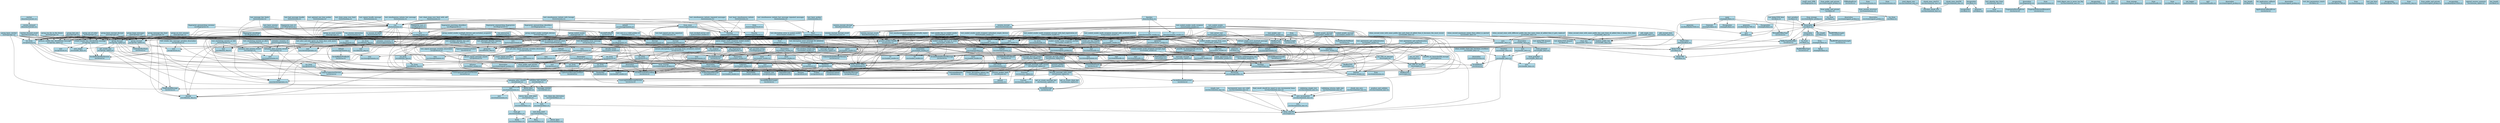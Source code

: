 digraph CallGraph {
  node [shape=box, style=filled, fillcolor=lightblue];
  "rust-analyzer cargo libsignal-protocol 0.1.0 fingerprint/read5_mod_100k()." [label="read5_mod_100k\n(src/fingerprint.rs)"];
  "rust-analyzer cargo libsignal-protocol 0.1.0 test_optional_one_time_prekey()." [label="test_optional_one_time_prekey\n(tests/session.rs)"];
  "rust-analyzer cargo libsignal-protocol 0.1.0 session/process_prekey()." [label="process_prekey\n(src/session.rs)"];
  "rust-analyzer cargo libsignal-protocol 0.1.0 sealed_sender/sealed_sender_multi_recipient_encrypt_impl()." [label="sealed_sender_multi_recipient_encrypt_impl\n(src/sealed_sender.rs)"];
  "rust-analyzer cargo libsignal-protocol 0.1.0 error/SignalProtocolError#FfiBindingError#" [label="FfiBindingError\n(src/error.rs)"];
  "rust-analyzer cargo libsignal-protocol 0.1.0 crypto/aes_256_ctr_encrypt()." [label="aes_256_ctr_encrypt\n(src/crypto.rs)"];
  "rust-analyzer cargo libsignal-protocol 0.1.0 support/test_in_memory_protocol_store()." [label="test_in_memory_protocol_store\n(tests/support/mod.rs)"];
  "rust-analyzer cargo libsignal-protocol 0.1.0 group_basic_ratchet()." [label="group_basic_ratchet\n(tests/groups.rs)"];
  "rust-analyzer cargo libsignal-protocol 0.1.0 storage/inmem/impl#[InMemSenderKeyStore][Default]default()." [label="default\n(src/storage/inmem.rs)"];
  "rust-analyzer cargo libsignal-protocol 0.1.0 session_cipher/get_or_create_message_key()." [label="get_or_create_message_key\n(src/session_cipher.rs)"];
  "rust-analyzer cargo libsignal-protocol 0.1.0 group_cipher/process_sender_key_distribution_message()." [label="process_sender_key_distribution_message\n(src/group_cipher.rs)"];
  "rust-analyzer cargo libsignal-protocol 0.1.0 kem/impl#[`Key<Public>`][`TryFrom<&[u8]>`]try_from()." [label="try_from\n(src/kem.rs)"];
  "rust-analyzer cargo libsignal-protocol 0.1.0 kem/kyber768/impl#[Parameters][Parameters]generate()." [label="generate\n(src/kem/kyber768.rs)"];
  "rust-analyzer cargo libsignal-protocol 0.1.0 fingerprint/test/fingerprint_test_v2()." [label="fingerprint_test_v2\n(src/fingerprint.rs)"];
  "rust-analyzer cargo libsignal-protocol 0.1.0 sealed_sender/advance()." [label="advance\n(src/sealed_sender.rs)"];
  "rust-analyzer cargo libsignal-protocol 0.1.0 state/session/impl#[SessionState]from_session_structure()." [label="from_session_structure\n(src/state/session.rs)"];
  "rust-analyzer cargo libsignal-protocol 0.1.0 state/session/impl#[SessionStructure][`From<SessionState>`]from()." [label="from\n(src/state/session.rs)"];
  "rust-analyzer cargo libsignal-protocol 0.1.0 state/session/impl#[SessionRecord]deserialize()." [label="deserialize\n(src/state/session.rs)"];
  "rust-analyzer cargo libsignal-protocol 0.1.0 protocol/tests/test_sender_key_message_serialize_deserialize()." [label="test_sender_key_message_serialize_deserialize\n(src/protocol.rs)"];
  "rust-analyzer cargo libsignal-protocol 0.1.0 incremental_mac/calculate_chunk_size()." [label="calculate_chunk_size\n(src/incremental_mac.rs)"];
  "rust-analyzer cargo libsignal-protocol 0.1.0 state/bundle/impl#[PreKeyBundle][`TryFrom<PreKeyBundleContent>`]try_from()." [label="try_from\n(src/state/bundle.rs)"];
  "rust-analyzer cargo libsignal-protocol 0.1.0 support/impl#[TestStoreBuilder]new()." [label="new\n(tests/support/mod.rs)"];
  "rust-analyzer cargo libsignal-protocol 0.1.0 session_encrypt_result()." [label="session_encrypt_result\n(benches/session.rs)"];
  "rust-analyzer cargo libsignal-protocol 0.1.0 storage/inmem/impl#[InMemSignalProtocolStore]new()." [label="new\n(src/storage/inmem.rs)"];
  "rust-analyzer cargo libsignal-protocol 0.1.0 sender_keys/sender_chain_key_iteration_tests/when_sender_chain_key_iteration_overflows()." [label="when_sender_chain_key_iteration_overflows\n(src/sender_keys.rs)"];
  "rust-analyzer cargo libsignal-protocol 0.1.0 kem/KeyKind#key_length()." [label="key_length\n(src/kem.rs)"];
  "rust-analyzer cargo libsignal-protocol 0.1.0 incremental_mac/test/simple_test()." [label="simple_test\n(src/incremental_mac.rs)"];
  "rust-analyzer cargo libsignal-protocol 0.1.0 sender_keys/sender_key_record_add_sender_key_state_tests/when_second_state_with_same_public_key_and_chain_id_added_then_it_becomes_the_most_recent()." [label="when_second_state_with_same_public_key_and_chain_id_added_then_it_becomes_the_most_recent\n(src/sender_keys.rs)"];
  "rust-analyzer cargo libsignal-protocol 0.1.0 support/IdChoice#Exactly#" [label="Exactly\n(tests/support/mod.rs)"];
  "rust-analyzer cargo libsignal-protocol 0.1.0 benches()." [label="benches\n(benches/kem.rs)"];
  "rust-analyzer cargo libsignal-protocol 0.1.0 test_simultaneous_initiate_lost_message()." [label="test_simultaneous_initiate_lost_message\n(tests/session.rs)"];
  "rust-analyzer cargo libsignal-protocol 0.1.0 protocol/CiphertextMessage#SenderKeyMessage#" [label="SenderKeyMessage\n(src/protocol.rs)"];
  "rust-analyzer cargo libsignal-protocol 0.1.0 state/bundle/impl#[KyberPreKey]new()." [label="new\n(src/state/bundle.rs)"];
  "rust-analyzer cargo libsignal-protocol 0.1.0 protocol/impl#[SignalMessage]compute_mac()." [label="compute_mac\n(src/protocol.rs)"];
  "rust-analyzer cargo libsignal-protocol 0.1.0 group_sealed_sender_multiple_devices()." [label="group_sealed_sender_multiple_devices\n(tests/groups.rs)"];
  "rust-analyzer cargo libsignal-protocol 0.1.0 session_encrypt_decrypt()." [label="session_encrypt_decrypt\n(benches/session.rs)"];
  "rust-analyzer cargo libsignal-protocol 0.1.0 sealed_sender/impl#[ServerCertificate]deserialize()." [label="deserialize\n(src/sealed_sender.rs)"];
  "rust-analyzer cargo libsignal-protocol 0.1.0 state/prekey/impl#[PreKeyRecord]deserialize()." [label="deserialize\n(src/state/prekey.rs)"];
  "rust-analyzer cargo libsignal-protocol 0.1.0 protocol/impl#[SignalMessage][`TryFrom<&[u8]>`]try_from()." [label="try_from\n(src/protocol.rs)"];
  "rust-analyzer cargo libsignal-protocol 0.1.0 kem/Parameters#encapsulate()." [label="encapsulate\n(src/kem.rs)"];
  "rust-analyzer cargo libsignal-protocol 0.1.0 fingerprint/test/fingerprint_encodings()." [label="fingerprint_encodings\n(src/fingerprint.rs)"];
  "rust-analyzer cargo libsignal-protocol 0.1.0 fingerprint/test/fingerprint_matching_identifiers()." [label="fingerprint_matching_identifiers\n(src/fingerprint.rs)"];
  "rust-analyzer cargo libsignal-protocol 0.1.0 sealed_sender/ContentHint#Default#" [label="Default\n(src/sealed_sender.rs)"];
  "rust-analyzer cargo libsignal-protocol 0.1.0 support/decrypt()." [label="decrypt\n(tests/support/mod.rs)"];
  "rust-analyzer cargo libsignal-protocol 0.1.0 kem/KeyType#Kyber768#" [label="Kyber768\n(src/kem.rs)"];
  "rust-analyzer cargo libsignal-protocol 0.1.0 test_simultaneous_initiate_with_lossage()." [label="test_simultaneous_initiate_with_lossage\n(tests/session.rs)"];
  "rust-analyzer cargo libsignal-protocol 0.1.0 protocol/extract_decryption_error_message_from_serialized_content()." [label="extract_decryption_error_message_from_serialized_content\n(src/protocol.rs)"];
  "rust-analyzer cargo libsignal-protocol 0.1.0 support/IdChoice#Next#" [label="Next\n(tests/support/mod.rs)"];
  "rust-analyzer cargo libsignal-protocol 0.1.0 crypto/EncryptionError#BadKeyOrIv#" [label="BadKeyOrIv\n(src/crypto.rs)"];
  "rust-analyzer cargo libsignal-protocol 0.1.0 kem/impl#[`Key<Secret>`][`TryFrom<&[u8]>`]try_from()." [label="try_from\n(src/kem.rs)"];
  "rust-analyzer cargo libsignal-protocol 0.1.0 incremental_mac/test/incremental_macs_are_valid()." [label="incremental_macs_are_valid\n(src/incremental_mac.rs)"];
  "rust-analyzer cargo libsignal-protocol 0.1.0 fingerprint/impl#[Fingerprint]new()." [label="new\n(src/fingerprint.rs)"];
  "rust-analyzer cargo libsignal-protocol 0.1.0 ratchet/initialize_alice_session_record()." [label="initialize_alice_session_record\n(src/ratchet.rs)"];
  "rust-analyzer cargo libsignal-protocol 0.1.0 test_sealed_sender_multi_recipient_redundant_empty_devices()." [label="test_sealed_sender_multi_recipient_redundant_empty_devices\n(tests/sealed_sender.rs)"];
  "rust-analyzer cargo libsignal-protocol 0.1.0 identity_key/tests/test_identity_key_from()." [label="test_identity_key_from\n(src/identity_key.rs)"];
  "rust-analyzer cargo libsignal-protocol 0.1.0 sender_keys/sender_key_record_add_sender_key_state_tests/random_public_key()." [label="random_public_key\n(src/sender_keys.rs)"];
  "rust-analyzer cargo libsignal-protocol 0.1.0 test_unacknowledged_sessions_eventually_expire()." [label="test_unacknowledged_sessions_eventually_expire\n(tests/session.rs)"];
  "rust-analyzer cargo libsignal-protocol 0.1.0 Command#Decapsulate#" [label="Decapsulate\n(examples/kem.rs)"];
  "rust-analyzer cargo libsignal-protocol 0.1.0 identity_key/impl#[IdentityKey]new()." [label="new\n(src/identity_key.rs)"];
  "rust-analyzer cargo libsignal-protocol 0.1.0 sender_keys/sender_key_record_add_sender_key_state_tests/chain_key()." [label="chain_key\n(src/sender_keys.rs)"];
  "rust-analyzer cargo libsignal-protocol 0.1.0 ratchet/derive_keys_with_label()." [label="derive_keys_with_label\n(src/ratchet.rs)"];
  "rust-analyzer cargo libsignal-protocol 0.1.0 error/SignalProtocolError#InvalidSignedPreKeyId#" [label="InvalidSignedPreKeyId\n(src/error.rs)"];
  "rust-analyzer cargo libsignal-protocol 0.1.0 run()." [label="run\n(tests/session.rs)"];
  "rust-analyzer cargo libsignal-protocol 0.1.0 KeyType#Kyber#" [label="Kyber\n(examples/kem.rs)"];
  "rust-analyzer cargo libsignal-protocol 0.1.0 sealed_sender/ContentHint#Implicit#" [label="Implicit\n(src/sealed_sender.rs)"];
  "rust-analyzer cargo libsignal-protocol 0.1.0 fingerprint/impl#[ScannableFingerprint]new()." [label="new\n(src/fingerprint.rs)"];
  "rust-analyzer cargo libsignal-protocol 0.1.0 test_basic_simultaneous_initiate()." [label="test_basic_simultaneous_initiate\n(tests/session.rs)"];
  "rust-analyzer cargo libsignal-protocol 0.1.0 storage/inmem/impl#[InMemKyberPreKeyStore]new()." [label="new\n(src/storage/inmem.rs)"];
  "rust-analyzer cargo libsignal-protocol 0.1.0 sealed_sender/impl#[u32][`From<ContentHint>`]from()." [label="from\n(src/sealed_sender.rs)"];
  "rust-analyzer cargo libsignal-protocol 0.1.0 sealed_sender/impl#[ProtoMessageType][`From<CiphertextMessageType>`]from()." [label="from\n(src/sealed_sender.rs)"];
  "rust-analyzer cargo libsignal-protocol 0.1.0 identity_key/impl#[IdentityKeyPair]generate()." [label="generate\n(src/identity_key.rs)"];
  "rust-analyzer cargo libsignal-protocol 0.1.0 error/SignalProtocolError#FingerprintParsingError#" [label="FingerprintParsingError\n(src/error.rs)"];
  "rust-analyzer cargo libsignal-protocol 0.1.0 state/session/impl#[SessionState][`From<SessionStructure>`]from()." [label="from\n(src/state/session.rs)"];
  "rust-analyzer cargo libsignal-protocol 0.1.0 sealed_sender/impl#[ServerCertificate]new()." [label="new\n(src/sealed_sender.rs)"];
  "rust-analyzer cargo libsignal-protocol 0.1.0 sealed_sender/sealed_sender_encrypt_from_usmc()." [label="sealed_sender_encrypt_from_usmc\n(src/sealed_sender.rs)"];
  "rust-analyzer cargo libsignal-protocol 0.1.0 storage/inmem/impl#[InMemIdentityKeyStore]new()." [label="new\n(src/storage/inmem.rs)"];
  "rust-analyzer cargo libsignal-protocol 0.1.0 test_sender_key_in_sealed_sender()." [label="test_sender_key_in_sealed_sender\n(tests/sealed_sender.rs)"];
  "rust-analyzer cargo libsignal-protocol 0.1.0 state/session/impl#[SessionStructure][`From<&SessionState>`]from()." [label="from\n(src/state/session.rs)"];
  "rust-analyzer cargo libsignal-protocol 0.1.0 test_revoked_server_cert()." [label="test_revoked_server_cert\n(tests/sealed_sender.rs)"];
  "rust-analyzer cargo libsignal-protocol 0.1.0 storage/traits/Direction#Sending#" [label="Sending\n(src/storage/traits.rs)"];
  "rust-analyzer cargo libsignal-protocol 0.1.0 ratchet/params/impl#[`BobSignalProtocolParameters<'a>`]new()." [label="new\n(src/ratchet/params.rs)"];
  "rust-analyzer cargo libsignal-protocol 0.1.0 protocol/impl#[SenderKeyDistributionMessage]new()." [label="new\n(src/protocol.rs)"];
  "rust-analyzer cargo libsignal-protocol 0.1.0 kem/tests/test_kyber768_keypair()." [label="test_kyber768_keypair\n(src/kem.rs)"];
  "rust-analyzer cargo libsignal-protocol 0.1.0 incremental_mac/test/total_digest_size()." [label="total_digest_size\n(src/incremental_mac.rs)"];
  "rust-analyzer cargo libsignal-protocol 0.1.0 ratchet/keys/impl#[ChainKey]new()." [label="new\n(src/ratchet/keys.rs)"];
  "rust-analyzer cargo libsignal-protocol 0.1.0 identity_key/tests/test_alternate_identity_signing()." [label="test_alternate_identity_signing\n(src/identity_key.rs)"];
  "rust-analyzer cargo libsignal-protocol 0.1.0 error/SignalProtocolError#BadKeyType#" [label="BadKeyType\n(src/error.rs)"];
  "rust-analyzer cargo libsignal-protocol 0.1.0 sealed_sender/sealed_sender_v1/test_agreement_and_authentication()." [label="test_agreement_and_authentication\n(src/sealed_sender.rs)"];
  "rust-analyzer cargo libsignal-protocol 0.1.0 session_cipher/message_decrypt_prekey()." [label="message_decrypt_prekey\n(src/session_cipher.rs)"];
  "rust-analyzer cargo libsignal-protocol 0.1.0 session_cipher/CurrentOrPrevious#Current#" [label="Current\n(src/session_cipher.rs)"];
  "rust-analyzer cargo libsignal-protocol 0.1.0 storage/inmem/impl#[InMemSessionStore]new()." [label="new\n(src/storage/inmem.rs)"];
  "rust-analyzer cargo libsignal-protocol 0.1.0 impl#[`libsignal_protocol::kem::KeyType`][`From<KeyType>`]from()." [label="from\n(examples/kem.rs)"];
  "rust-analyzer cargo libsignal-protocol 0.1.0 support/create_pre_key_bundle()." [label="create_pre_key_bundle\n(tests/support/mod.rs)"];
  "rust-analyzer cargo libsignal-protocol 0.1.0 Command#Encapsulate#" [label="Encapsulate\n(examples/kem.rs)"];
  "rust-analyzer cargo libsignal-protocol 0.1.0 sender_keys/impl#[SenderChainKey]new()." [label="new\n(src/sender_keys.rs)"];
  "rust-analyzer cargo libsignal-protocol 0.1.0 ratchet/params/impl#[AliceSignalProtocolParameters]new()." [label="new\n(src/ratchet/params.rs)"];
  "rust-analyzer cargo libsignal-protocol 0.1.0 protocol/impl#[PreKeySignalMessage]new()." [label="new\n(src/protocol.rs)"];
  "rust-analyzer cargo libsignal-protocol 0.1.0 kem/KeyType#Kyber1024#" [label="Kyber1024\n(src/kem.rs)"];
  "rust-analyzer cargo libsignal-protocol 0.1.0 group_no_recv_session()." [label="group_no_recv_session\n(tests/groups.rs)"];
  "rust-analyzer cargo libsignal-protocol 0.1.0 session_cipher/CurrentOrPrevious#Previous#" [label="Previous\n(src/session_cipher.rs)"];
  "rust-analyzer cargo libsignal-protocol 0.1.0 test_chain_jump_over_limit_with_self()." [label="test_chain_jump_over_limit_with_self\n(tests/session.rs)"];
  "rust-analyzer cargo libsignal-protocol 0.1.0 state/signed_prekey/impl#[`kem::KeyPair`][KeyPairSerde]from_public_and_private()." [label="from_public_and_private\n(src/state/signed_prekey.rs)"];
  "rust-analyzer cargo libsignal-protocol 0.1.0 kem/impl#[`Ciphertext<'a>`]deserialize()." [label="deserialize\n(src/kem.rs)"];
  "rust-analyzer cargo libsignal-protocol 0.1.0 test_basic_prekey()." [label="test_basic_prekey\n(tests/session.rs)"];
  "rust-analyzer cargo libsignal-protocol 0.1.0 error/SignalProtocolError#InvalidArgument#" [label="InvalidArgument\n(src/error.rs)"];
  "rust-analyzer cargo libsignal-protocol 0.1.0 protocol/CiphertextMessageType#SenderKey#" [label="SenderKey\n(src/protocol.rs)"];
  "rust-analyzer cargo libsignal-protocol 0.1.0 run_interaction()." [label="run_interaction\n(tests/session.rs)"];
  "rust-analyzer cargo libsignal-protocol 0.1.0 ratchet/keys/MessageKeyGenerator#Seed#" [label="Seed\n(src/ratchet/keys.rs)"];
  "rust-analyzer cargo libsignal-protocol 0.1.0 test_zero_is_a_valid_prekey_id()." [label="test_zero_is_a_valid_prekey_id\n(tests/session.rs)"];
  "rust-analyzer cargo libsignal-protocol 0.1.0 incremental_mac/test/final_result_should_be_equal_to_non_incremental_hmac()." [label="final_result_should_be_equal_to_non_incremental_hmac\n(src/incremental_mac.rs)"];
  "rust-analyzer cargo libsignal-protocol 0.1.0 identity_key/impl#[IdentityKeyPair][`TryFrom<&[u8]>`]try_from()." [label="try_from\n(src/identity_key.rs)"];
  "rust-analyzer cargo libsignal-protocol 0.1.0 bench_kem()." [label="bench_kem\n(benches/kem.rs)"];
  "rust-analyzer cargo libsignal-protocol 0.1.0 storage/inmem/impl#[InMemSignedPreKeyStore]new()." [label="new\n(src/storage/inmem.rs)"];
  "rust-analyzer cargo libsignal-protocol 0.1.0 kem/tests/test_kyber1024_kem()." [label="test_kyber1024_kem\n(src/kem.rs)"];
  "rust-analyzer cargo libsignal-protocol 0.1.0 session_cipher/message_decrypt()." [label="message_decrypt\n(src/session_cipher.rs)"];
  "rust-analyzer cargo libsignal-protocol 0.1.0 sealed_sender/sealed_sender_v2/test_agreement_and_authentication()." [label="test_agreement_and_authentication\n(src/sealed_sender.rs)"];
  "rust-analyzer cargo libsignal-protocol 0.1.0 sealed_sender/sealed_sender_v2/impl#[DerivedKeys]new()." [label="new\n(src/sealed_sender.rs)"];
  "rust-analyzer cargo libsignal-protocol 0.1.0 incremental_mac/test/total_digest_size_is_never_too_big()." [label="total_digest_size_is_never_too_big\n(src/incremental_mac.rs)"];
  "rust-analyzer cargo libsignal-protocol 0.1.0 run_session_interaction()." [label="run_session_interaction\n(tests/session.rs)"];
  "rust-analyzer cargo libsignal-protocol 0.1.0 kem/kyber1024/impl#[Parameters][Parameters]decapsulate()." [label="decapsulate\n(src/kem/kyber1024.rs)"];
  "rust-analyzer cargo libsignal-protocol 0.1.0 protocol/CiphertextMessageType#PreKey#" [label="PreKey\n(src/protocol.rs)"];
  "rust-analyzer cargo libsignal-protocol 0.1.0 incremental_mac/test/produce_and_validate()." [label="produce_and_validate\n(src/incremental_mac.rs)"];
  "rust-analyzer cargo libsignal-protocol 0.1.0 group_cipher/create_sender_key_distribution_message()." [label="create_sender_key_distribution_message\n(src/group_cipher.rs)"];
  "rust-analyzer cargo libsignal-protocol 0.1.0 protocol/tests/test_decryption_error_message()." [label="test_decryption_error_message\n(src/protocol.rs)"];
  "rust-analyzer cargo libsignal-protocol 0.1.0 sealed_sender/sealed_sender_decrypt()." [label="sealed_sender_decrypt\n(src/sealed_sender.rs)"];
  "rust-analyzer cargo libsignal-protocol 0.1.0 error/SignalProtocolError#UnknownSealedSenderVersion#" [label="UnknownSealedSenderVersion\n(src/error.rs)"];
  "rust-analyzer cargo libsignal-protocol 0.1.0 support/IdChoice#Random#" [label="Random\n(tests/support/mod.rs)"];
  "rust-analyzer cargo libsignal-protocol 0.1.0 session_cipher/decrypt_message_with_state()." [label="decrypt_message_with_state\n(src/session_cipher.rs)"];
  "rust-analyzer cargo libsignal-protocol 0.1.0 sealed_sender/sealed_sender_v1/impl#[StaticKeys]calculate()." [label="calculate\n(src/sealed_sender.rs)"];
  "rust-analyzer cargo libsignal-protocol 0.1.0 ratchet/keys/MessageKeyGenerator#Keys#" [label="Keys\n(src/ratchet/keys.rs)"];
  "rust-analyzer cargo libsignal-protocol 0.1.0 sender_keys/sender_key_record_add_sender_key_state_tests/when_second_state_with_different_public_key_but_same_chain_id_added_then_it_gets_replaced()." [label="when_second_state_with_different_public_key_but_same_chain_id_added_then_it_gets_replaced\n(src/sender_keys.rs)"];
  "rust-analyzer cargo libsignal-protocol 0.1.0 error/impl#[SignalProtocolError][`From<CurveError>`]from()." [label="from\n(src/error.rs)"];
  "rust-analyzer cargo libsignal-protocol 0.1.0 storage/inmem/impl#[InMemPreKeyStore][Default]default()." [label="default\n(src/storage/inmem.rs)"];
  "rust-analyzer cargo libsignal-protocol 0.1.0 sender_keys/sender_key_record_add_sender_key_state_tests/when_second_state_with_same_public_key_and_chain_id_added_then_it_keeps_first_data()." [label="when_second_state_with_same_public_key_and_chain_id_added_then_it_keeps_first_data\n(src/sender_keys.rs)"];
  "rust-analyzer cargo libsignal-protocol 0.1.0 identity_key/impl#[IdentityKey][`TryFrom<&[u8]>`]try_from()." [label="try_from\n(src/identity_key.rs)"];
  "rust-analyzer cargo libsignal-protocol 0.1.0 protocol/impl#[DecryptionErrorMessage]for_original()." [label="for_original\n(src/protocol.rs)"];
  "rust-analyzer cargo libsignal-protocol 0.1.0 test_sealed_sender_multi_recipient()." [label="test_sealed_sender_multi_recipient\n(tests/sealed_sender.rs)"];
  "rust-analyzer cargo libsignal-protocol 0.1.0 sealed_sender/impl#[SenderCertificate]new()." [label="new\n(src/sealed_sender.rs)"];
  "rust-analyzer cargo libsignal-protocol 0.1.0 sender_keys/impl#[SenderMessageKey]new()." [label="new\n(src/sender_keys.rs)"];
  "rust-analyzer cargo libsignal-protocol 0.1.0 test_bad_signed_pre_key_signature()." [label="test_bad_signed_pre_key_signature\n(tests/session.rs)"];
  "rust-analyzer cargo libsignal-protocol 0.1.0 state/session/impl#[SignalProtocolError][`From<InvalidSessionError>`]from()." [label="from\n(src/state/session.rs)"];
  "rust-analyzer cargo libsignal-protocol 0.1.0 kem/Parameters#decapsulate()." [label="decapsulate\n(src/kem.rs)"];
  "rust-analyzer cargo libsignal-protocol 0.1.0 fingerprint/test/fingerprint_test_v1()." [label="fingerprint_test_v1\n(src/fingerprint.rs)"];
  "rust-analyzer cargo libsignal-protocol 0.1.0 ratchet/initialize_bob_session()." [label="initialize_bob_session\n(src/ratchet.rs)"];
  "rust-analyzer cargo libsignal-protocol 0.1.0 protocol/impl#[PlaintextContent][`TryFrom<&[u8]>`]try_from()." [label="try_from\n(src/protocol.rs)"];
  "rust-analyzer cargo libsignal-protocol 0.1.0 test_ratcheting_session_as_alice()." [label="test_ratcheting_session_as_alice\n(tests/ratchet.rs)"];
  "rust-analyzer cargo libsignal-protocol 0.1.0 kem/impl#[KeyPair]new()." [label="new\n(src/kem.rs)"];
  "rust-analyzer cargo libsignal-protocol 0.1.0 fingerprint/impl#[ScannableFingerprint]deserialize()." [label="deserialize\n(src/fingerprint.rs)"];
  "rust-analyzer cargo libsignal-protocol 0.1.0 ratchet_forward()." [label="ratchet_forward\n(benches/ratchet.rs)"];
  "rust-analyzer cargo libsignal-protocol 0.1.0 sealed_sender/sealed_sender_v2/apply_agreement_xor()." [label="apply_agreement_xor\n(src/sealed_sender.rs)"];
  "rust-analyzer cargo libsignal-protocol 0.1.0 ratchet_forward_result()." [label="ratchet_forward_result\n(benches/ratchet.rs)"];
  "rust-analyzer cargo libsignal-protocol 0.1.0 support/impl#[IdChoice][`From<u32>`]from()." [label="from\n(tests/support/mod.rs)"];
  "rust-analyzer cargo libsignal-protocol 0.1.0 state/signed_prekey/impl#[SignedPreKeyRecord][GenericSignedPreKey]from_storage()." [label="from_storage\n(src/state/signed_prekey.rs)"];
  "rust-analyzer cargo libsignal-protocol 0.1.0 state/bundle/impl#[PreKeyBundleContent][`From<PreKeyBundle>`]from()." [label="from\n(src/state/bundle.rs)"];
  "rust-analyzer cargo libsignal-protocol 0.1.0 sender_keys/sender_key_record_add_sender_key_state_tests/add_single_state()." [label="add_single_state\n(src/sender_keys.rs)"];
  "rust-analyzer cargo libsignal-protocol 0.1.0 group_no_send_session()." [label="group_no_send_session\n(tests/groups.rs)"];
  "rust-analyzer cargo libsignal-protocol 0.1.0 is_session_id_equal()." [label="is_session_id_equal\n(tests/session.rs)"];
  "rust-analyzer cargo libsignal-protocol 0.1.0 sender_keys/sender_key_record_add_sender_key_state_tests/impl#[TestContext]new()." [label="new\n(src/sender_keys.rs)"];
  "rust-analyzer cargo libsignal-protocol 0.1.0 test_ratcheting_session_as_bob()." [label="test_ratcheting_session_as_bob\n(tests/ratchet.rs)"];
  "rust-analyzer cargo libsignal-protocol 0.1.0 kem/impl#[`Key<T>`]deserialize()." [label="deserialize\n(src/kem.rs)"];
  "rust-analyzer cargo libsignal-protocol 0.1.0 kem/impl#[KeyPair]from_public_and_private()." [label="from_public_and_private\n(src/kem.rs)"];
  "rust-analyzer cargo libsignal-protocol 0.1.0 group_cipher/group_decrypt()." [label="group_decrypt\n(src/group_cipher.rs)"];
  "rust-analyzer cargo libsignal-protocol 0.1.0 storage/inmem/impl#[InMemSenderKeyStore]new()." [label="new\n(src/storage/inmem.rs)"];
  "rust-analyzer cargo libsignal-protocol 0.1.0 state/session/impl#[SessionRecord]new_fresh()." [label="new_fresh\n(src/state/session.rs)"];
  "rust-analyzer cargo libsignal-protocol 0.1.0 crypto/DecryptionError#BadKeyOrIv#" [label="BadKeyOrIv\n(src/crypto.rs)"];
  "rust-analyzer cargo libsignal-protocol 0.1.0 protocol/CiphertextMessage#SignalMessage#" [label="SignalMessage\n(src/protocol.rs)"];
  "rust-analyzer cargo libsignal-protocol 0.1.0 identity_key/tests/test_serialize_identity_key_pair()." [label="test_serialize_identity_key_pair\n(src/identity_key.rs)"];
  "rust-analyzer cargo libsignal-protocol 0.1.0 identity_key/impl#[IdentityKeyPair][`From<KeyPair>`]from()." [label="from\n(src/identity_key.rs)"];
  "rust-analyzer cargo libsignal-protocol 0.1.0 error/SignalProtocolError#InvalidState#" [label="InvalidState\n(src/error.rs)"];
  "rust-analyzer cargo libsignal-protocol 0.1.0 error/SignalProtocolError#CiphertextMessageTooShort#" [label="CiphertextMessageTooShort\n(src/error.rs)"];
  "rust-analyzer cargo libsignal-protocol 0.1.0 state/signed_prekey/KeyPairSerde#from_public_and_private()." [label="from_public_and_private\n(src/state/signed_prekey.rs)"];
  "rust-analyzer cargo libsignal-protocol 0.1.0 protocol/impl#[PreKeySignalMessage][`TryFrom<&[u8]>`]try_from()." [label="try_from\n(src/protocol.rs)"];
  "rust-analyzer cargo libsignal-protocol 0.1.0 support/extract_single_ssv2_received_message()." [label="extract_single_ssv2_received_message\n(tests/support/mod.rs)"];
  "rust-analyzer cargo libsignal-protocol 0.1.0 parse_empty_multi_recipient_sealed_sender()." [label="parse_empty_multi_recipient_sealed_sender\n(tests/sealed_sender.rs)"];
  "rust-analyzer cargo libsignal-protocol 0.1.0 state/session/impl#[SessionRecord]new()." [label="new\n(src/state/session.rs)"];
  "rust-analyzer cargo libsignal-protocol 0.1.0 error/SignalProtocolError#NoKeyTypeIdentifier#" [label="NoKeyTypeIdentifier\n(src/error.rs)"];
  "rust-analyzer cargo libsignal-protocol 0.1.0 init_logger()." [label="init_logger\n(tests/session.rs)"];
  "rust-analyzer cargo libsignal-protocol 0.1.0 fingerprint/test/fingerprint_mismatching_versions()." [label="fingerprint_mismatching_versions\n(src/fingerprint.rs)"];
  "rust-analyzer cargo libsignal-protocol 0.1.0 error/SignalProtocolError#LegacyCiphertextVersion#" [label="LegacyCiphertextVersion\n(src/error.rs)"];
  "rust-analyzer cargo libsignal-protocol 0.1.0 error/SignalProtocolError#InvalidKyberPreKeyId#" [label="InvalidKyberPreKeyId\n(src/error.rs)"];
  "rust-analyzer cargo libsignal-protocol 0.1.0 protocol/tests/test_decryption_error_message_for_plaintext()." [label="test_decryption_error_message_for_plaintext\n(src/protocol.rs)"];
  "rust-analyzer cargo libsignal-protocol 0.1.0 test_chain_jump_over_limit()." [label="test_chain_jump_over_limit\n(tests/session.rs)"];
  "rust-analyzer cargo libsignal-protocol 0.1.0 crypto/aes256_ctr_hmacsha256_encrypt()." [label="aes256_ctr_hmacsha256_encrypt\n(src/crypto.rs)"];
  "rust-analyzer cargo libsignal-protocol 0.1.0 crypto/test/aes_ctr_test()." [label="aes_ctr_test\n(src/crypto.rs)"];
  "rust-analyzer cargo libsignal-protocol 0.1.0 state/bundle/zip3()." [label="zip3\n(src/state/bundle.rs)"];
  "rust-analyzer cargo libsignal-protocol 0.1.0 session_cipher/message_encrypt()." [label="message_encrypt\n(src/session_cipher.rs)"];
  "rust-analyzer cargo libsignal-protocol 0.1.0 protocol/tests/assert_signal_message_equals()." [label="assert_signal_message_equals\n(src/protocol.rs)"];
  "rust-analyzer cargo libsignal-protocol 0.1.0 state/kyber_prekey/impl#[KyberPreKeyRecord]generate()." [label="generate\n(src/state/kyber_prekey.rs)"];
  "rust-analyzer cargo libsignal-protocol 0.1.0 storage/inmem/impl#[InMemSignedPreKeyStore][Default]default()." [label="default\n(src/storage/inmem.rs)"];
  "rust-analyzer cargo libsignal-protocol 0.1.0 error/SignalProtocolError#InvalidRegistrationId#" [label="InvalidRegistrationId\n(src/error.rs)"];
  "rust-analyzer cargo libsignal-protocol 0.1.0 kem/kyber1024/impl#[Parameters][Parameters]generate()." [label="generate\n(src/kem/kyber1024.rs)"];
  "rust-analyzer cargo libsignal-protocol 0.1.0 error/SignalProtocolError#InvalidSealedSenderMessage#" [label="InvalidSealedSenderMessage\n(src/error.rs)"];
  "rust-analyzer cargo libsignal-protocol 0.1.0 error/SignalProtocolError#BadKEMCiphertextLength#" [label="BadKEMCiphertextLength\n(src/error.rs)"];
  "rust-analyzer cargo libsignal-protocol 0.1.0 fingerprint/impl#[DisplayableFingerprint]new()." [label="new\n(src/fingerprint.rs)"];
  "rust-analyzer cargo libsignal-protocol 0.1.0 state/signed_prekey/impl#[PublicKey][KeySerde]deserialize()." [label="deserialize\n(src/state/signed_prekey.rs)"];
  "rust-analyzer cargo libsignal-protocol 0.1.0 sender_keys/sender_key_record_add_sender_key_state_tests/when_exceed_maximum_states_then_oldest_is_ejected()." [label="when_exceed_maximum_states_then_oldest_is_ejected\n(src/sender_keys.rs)"];
  "rust-analyzer cargo libsignal-protocol 0.1.0 test_alice_and_bob_agree_on_chain_keys_with_kyber()." [label="test_alice_and_bob_agree_on_chain_keys_with_kyber\n(tests/ratchet.rs)"];
  "rust-analyzer cargo libsignal-protocol 0.1.0 session_cipher/decrypt_message_with_record()." [label="decrypt_message_with_record\n(src/session_cipher.rs)"];
  "rust-analyzer cargo libsignal-protocol 0.1.0 sealed_sender/sealed_sender_v2/compute_authentication_tag()." [label="compute_authentication_tag\n(src/sealed_sender.rs)"];
  "rust-analyzer cargo libsignal-protocol 0.1.0 ratchet/keys/impl#[MessageKeys]derive_keys()." [label="derive_keys\n(src/ratchet/keys.rs)"];
  "rust-analyzer cargo libsignal-protocol 0.1.0 kem/impl#[`KeyMaterial<T>`]new()." [label="new\n(src/kem.rs)"];
  "rust-analyzer cargo libsignal-protocol 0.1.0 error/SignalProtocolError#WrongKEMKeyType#" [label="WrongKEMKeyType\n(src/error.rs)"];
  "rust-analyzer cargo libsignal-protocol 0.1.0 test_sealed_sender_multi_recipient_encrypt_with_bad_registration_id()." [label="test_sealed_sender_multi_recipient_encrypt_with_bad_registration_id\n(tests/sealed_sender.rs)"];
  "rust-analyzer cargo libsignal-protocol 0.1.0 sealed_sender/sealed_sender_v1/impl#[EphemeralKeys]calculate()." [label="calculate\n(src/sealed_sender.rs)"];
  "rust-analyzer cargo libsignal-protocol 0.1.0 identity_key/impl#[IdentityKey][`From<PublicKey>`]from()." [label="from\n(src/identity_key.rs)"];
  "rust-analyzer cargo libsignal-protocol 0.1.0 state/signed_prekey/impl#[`kem::Key<kem::Public>`][KeySerde]deserialize()." [label="deserialize\n(src/state/signed_prekey.rs)"];
  "rust-analyzer cargo libsignal-protocol 0.1.0 protocol/CiphertextMessageType#Plaintext#" [label="Plaintext\n(src/protocol.rs)"];
  "rust-analyzer cargo libsignal-protocol 0.1.0 kem/impl#[Public][KeyKind]key_length()." [label="key_length\n(src/kem.rs)"];
  "rust-analyzer cargo libsignal-protocol 0.1.0 ratchet()." [label="ratchet\n(benches/ratchet.rs)"];
  "rust-analyzer cargo libsignal-protocol 0.1.0 session_cipher/create_decryption_failure_log()." [label="create_decryption_failure_log\n(src/session_cipher.rs)"];
  "rust-analyzer cargo libsignal-protocol 0.1.0 error/impl#[SignalProtocolError]for_application_callback()." [label="for_application_callback\n(src/error.rs)"];
  "rust-analyzer cargo libsignal-protocol 0.1.0 state/signed_prekey/impl#[PrivateKey][KeySerde]deserialize()." [label="deserialize\n(src/state/signed_prekey.rs)"];
  "rust-analyzer cargo libsignal-protocol 0.1.0 kem/tests/test_dyn_parameters_consts()." [label="test_dyn_parameters_consts\n(src/kem.rs)"];
  "rust-analyzer cargo libsignal-protocol 0.1.0 protocol/impl#[SignalMessage]new()." [label="new\n(src/protocol.rs)"];
  "rust-analyzer cargo libsignal-protocol 0.1.0 kem/kyber768/impl#[Parameters][Parameters]encapsulate()." [label="encapsulate\n(src/kem/kyber768.rs)"];
  "rust-analyzer cargo libsignal-protocol 0.1.0 identity_key/impl#[IdentityKey]decode()." [label="decode\n(src/identity_key.rs)"];
  "rust-analyzer cargo libsignal-protocol 0.1.0 error/SignalProtocolError#BadKEMKeyLength#" [label="BadKEMKeyLength\n(src/error.rs)"];
  "rust-analyzer cargo libsignal-protocol 0.1.0 state/session/impl#[SessionState]new()." [label="new\n(src/state/session.rs)"];
  "rust-analyzer cargo libsignal-protocol 0.1.0 error/SignalProtocolError#UnrecognizedMessageVersion#" [label="UnrecognizedMessageVersion\n(src/error.rs)"];
  "rust-analyzer cargo libsignal-protocol 0.1.0 group_cipher/get_sender_key()." [label="get_sender_key\n(src/group_cipher.rs)"];
  "rust-analyzer cargo libsignal-protocol 0.1.0 crypto/aes_256_ctr_decrypt()." [label="aes_256_ctr_decrypt\n(src/crypto.rs)"];
  "rust-analyzer cargo libsignal-protocol 0.1.0 protocol/impl#[SenderKeyMessage][`TryFrom<&[u8]>`]try_from()." [label="try_from\n(src/protocol.rs)"];
  "rust-analyzer cargo libsignal-protocol 0.1.0 protocol/CiphertextMessage#PreKeySignalMessage#" [label="PreKeySignalMessage\n(src/protocol.rs)"];
  "rust-analyzer cargo libsignal-protocol 0.1.0 protocol/impl#[DecryptionErrorMessage][`TryFrom<&[u8]>`]try_from()." [label="try_from\n(src/protocol.rs)"];
  "rust-analyzer cargo libsignal-protocol 0.1.0 test_sealed_sender()." [label="test_sealed_sender\n(tests/sealed_sender.rs)"];
  "rust-analyzer cargo libsignal-protocol 0.1.0 support/impl#[TestStoreBuilder]from_store()." [label="from_store\n(tests/support/mod.rs)"];
  "rust-analyzer cargo libsignal-protocol 0.1.0 storage/inmem/impl#[InMemPreKeyStore]new()." [label="new\n(src/storage/inmem.rs)"];
  "rust-analyzer cargo libsignal-protocol 0.1.0 sender_keys/impl#[SenderKeyRecord]deserialize()." [label="deserialize\n(src/sender_keys.rs)"];
  "rust-analyzer cargo libsignal-protocol 0.1.0 fingerprint/impl#[Fingerprint]get_fingerprint()." [label="get_fingerprint\n(src/fingerprint.rs)"];
  "rust-analyzer cargo libsignal-protocol 0.1.0 error/SignalProtocolError#BadKeyLength#" [label="BadKeyLength\n(src/error.rs)"];
  "rust-analyzer cargo libsignal-protocol 0.1.0 error/SignalProtocolError#InvalidSessionStructure#" [label="InvalidSessionStructure\n(src/error.rs)"];
  "rust-analyzer cargo libsignal-protocol 0.1.0 session_cipher/message_decrypt_signal()." [label="message_decrypt_signal\n(src/session_cipher.rs)"];
  "rust-analyzer cargo libsignal-protocol 0.1.0 sender_keys/impl#[SenderKeyState]new()." [label="new\n(src/sender_keys.rs)"];
  "rust-analyzer cargo libsignal-protocol 0.1.0 protocol/impl#[SenderKeyMessage]new()." [label="new\n(src/protocol.rs)"];
  "rust-analyzer cargo libsignal-protocol 0.1.0 sealed_sender/ContentHint#Unknown#" [label="Unknown\n(src/sealed_sender.rs)"];
  "rust-analyzer cargo libsignal-protocol 0.1.0 test_simultaneous_initiate_repeated_messages()." [label="test_simultaneous_initiate_repeated_messages\n(tests/session.rs)"];
  "rust-analyzer cargo libsignal-protocol 0.1.0 Command#Generate#" [label="Generate\n(examples/kem.rs)"];
  "rust-analyzer cargo libsignal-protocol 0.1.0 incremental_mac/impl#[`Incremental<M>`]new()." [label="new\n(src/incremental_mac.rs)"];
  "rust-analyzer cargo libsignal-protocol 0.1.0 test_decryption_error_in_sealed_sender()." [label="test_decryption_error_in_sealed_sender\n(tests/sealed_sender.rs)"];
  "rust-analyzer cargo libsignal-protocol 0.1.0 group_sealed_sender()." [label="group_sealed_sender\n(tests/groups.rs)"];
  "rust-analyzer cargo libsignal-protocol 0.1.0 state/bundle/impl#[SignedPreKey]new()." [label="new\n(src/state/bundle.rs)"];
  "rust-analyzer cargo libsignal-protocol 0.1.0 ratchet/keys/impl#[MessageKeyGenerator]from_pb()." [label="from_pb\n(src/ratchet/keys.rs)"];
  "rust-analyzer cargo libsignal-protocol 0.1.0 kem/impl#[KeyPair]generate()." [label="generate\n(src/kem.rs)"];
  "rust-analyzer cargo libsignal-protocol 0.1.0 fingerprint/test/fingerprint_mismatching_fingerprints()." [label="fingerprint_mismatching_fingerprints\n(src/fingerprint.rs)"];
  "rust-analyzer cargo libsignal-protocol 0.1.0 group_sealed_sender_multiple_devices_and_excluded_recipients()." [label="group_sealed_sender_multiple_devices_and_excluded_recipients\n(tests/groups.rs)"];
  "rust-analyzer cargo libsignal-protocol 0.1.0 ratchet/initialize_alice_session()." [label="initialize_alice_session\n(src/ratchet.rs)"];
  "rust-analyzer cargo libsignal-protocol 0.1.0 incremental_mac/test/chunk_sizes_sha512()." [label="chunk_sizes_sha512\n(src/incremental_mac.rs)"];
  "rust-analyzer cargo libsignal-protocol 0.1.0 storage/inmem/impl#[InMemSessionStore][Default]default()." [label="default\n(src/storage/inmem.rs)"];
  "rust-analyzer cargo libsignal-protocol 0.1.0 crypto/DecryptionError#BadCiphertext#" [label="BadCiphertext\n(src/crypto.rs)"];
  "rust-analyzer cargo libsignal-protocol 0.1.0 test_sealed_sender_multi_recipient_encrypt_with_archived_session()." [label="test_sealed_sender_multi_recipient_encrypt_with_archived_session\n(tests/sealed_sender.rs)"];
  "rust-analyzer cargo libsignal-protocol 0.1.0 timestamp/impl#[`std::time::SystemTime`][`From<Timestamp>`]from()." [label="from\n(src/timestamp.rs)"];
  "rust-analyzer cargo libsignal-protocol 0.1.0 incremental_mac/test/validating_simple_test()." [label="validating_simple_test\n(src/incremental_mac.rs)"];
  "rust-analyzer cargo libsignal-protocol 0.1.0 state/session/impl#[`UnacknowledgedPreKeyMessageItems<'a>`]new()." [label="new\n(src/state/session.rs)"];
  "rust-analyzer cargo libsignal-protocol 0.1.0 sender_keys/sender_chain_key_iteration_tests/iteration()." [label="iteration\n(src/sender_keys.rs)"];
  "rust-analyzer cargo libsignal-protocol 0.1.0 sealed_sender/sealed_sender_decrypt_to_usmc()." [label="sealed_sender_decrypt_to_usmc\n(src/sealed_sender.rs)"];
  "rust-analyzer cargo libsignal-protocol 0.1.0 protocol/CiphertextMessage#PlaintextContent#" [label="PlaintextContent\n(src/protocol.rs)"];
  "rust-analyzer cargo libsignal-protocol 0.1.0 protocol/impl#[PlaintextContent][`From<DecryptionErrorMessage>`]from()." [label="from\n(src/protocol.rs)"];
  "rust-analyzer cargo libsignal-protocol 0.1.0 session_encrypt_decrypt_result()." [label="session_encrypt_decrypt_result\n(benches/session.rs)"];
  "rust-analyzer cargo libsignal-protocol 0.1.0 group_basic_encrypt_decrypt()." [label="group_basic_encrypt_decrypt\n(tests/groups.rs)"];
  "rust-analyzer cargo libsignal-protocol 0.1.0 sealed_sender/impl#[SenderCertificate]deserialize()." [label="deserialize\n(src/sealed_sender.rs)"];
  "rust-analyzer cargo libsignal-protocol 0.1.0 kem/tests/test_raw_kem()." [label="test_raw_kem\n(src/kem.rs)"];
  "rust-analyzer cargo libsignal-protocol 0.1.0 kem/kyber768/impl#[Parameters][Parameters]decapsulate()." [label="decapsulate\n(src/kem/kyber768.rs)"];
  "rust-analyzer cargo libsignal-protocol 0.1.0 error/SignalProtocolError#InvalidProtobufEncoding#" [label="InvalidProtobufEncoding\n(src/error.rs)"];
  "rust-analyzer cargo libsignal-protocol 0.1.0 state/signed_prekey/impl#[`kem::Key<kem::Secret>`][KeySerde]deserialize()." [label="deserialize\n(src/state/signed_prekey.rs)"];
  "rust-analyzer cargo libsignal-protocol 0.1.0 state/signed_prekey/KeySerde#deserialize()." [label="deserialize\n(src/state/signed_prekey.rs)"];
  "rust-analyzer cargo libsignal-protocol 0.1.0 group_large_messages()." [label="group_large_messages\n(tests/groups.rs)"];
  "rust-analyzer cargo libsignal-protocol 0.1.0 test_sender_cert()." [label="test_sender_cert\n(tests/sealed_sender.rs)"];
  "rust-analyzer cargo libsignal-protocol 0.1.0 test_basic_session()." [label="test_basic_session\n(tests/session.rs)"];
  "rust-analyzer cargo libsignal-protocol 0.1.0 protocol/CiphertextMessageType#Whisper#" [label="Whisper\n(src/protocol.rs)"];
  "rust-analyzer cargo libsignal-protocol 0.1.0 protocol/tests/test_pre_key_signal_message_serialize_deserialize()." [label="test_pre_key_signal_message_serialize_deserialize\n(src/protocol.rs)"];
  "rust-analyzer cargo libsignal-protocol 0.1.0 crypto/aes256_ctr_hmacsha256_decrypt()." [label="aes256_ctr_hmacsha256_decrypt\n(src/crypto.rs)"];
  "rust-analyzer cargo libsignal-protocol 0.1.0 sealed_sender/ContentHint#Resendable#" [label="Resendable\n(src/sealed_sender.rs)"];
  "rust-analyzer cargo libsignal-protocol 0.1.0 support/initialize_sessions_v4()." [label="initialize_sessions_v4\n(tests/support/mod.rs)"];
  "rust-analyzer cargo libsignal-protocol 0.1.0 sender_keys/impl#[SenderMessageKey]from_protobuf()." [label="from_protobuf\n(src/sender_keys.rs)"];
  "rust-analyzer cargo libsignal-protocol 0.1.0 incremental_mac/test/chunk_sizes_sha256()." [label="chunk_sizes_sha256\n(src/incremental_mac.rs)"];
  "rust-analyzer cargo libsignal-protocol 0.1.0 sealed_sender/impl#[UnidentifiedSenderMessageContent]new()." [label="new\n(src/sealed_sender.rs)"];
  "rust-analyzer cargo libsignal-protocol 0.1.0 session/process_prekey_bundle()." [label="process_prekey_bundle\n(src/session.rs)"];
  "rust-analyzer cargo libsignal-protocol 0.1.0 sealed_sender/decode_varint()." [label="decode_varint\n(src/sealed_sender.rs)"];
  "rust-analyzer cargo libsignal-protocol 0.1.0 state/signed_prekey/GenericSignedPreKey#deserialize()." [label="deserialize\n(src/state/signed_prekey.rs)"];
  "rust-analyzer cargo libsignal-protocol 0.1.0 test_repeat_bundle_message()." [label="test_repeat_bundle_message\n(tests/session.rs)"];
  "rust-analyzer cargo libsignal-protocol 0.1.0 state/prekey/impl#[PreKeyRecord]new()." [label="new\n(src/state/prekey.rs)"];
  "rust-analyzer cargo libsignal-protocol 0.1.0 error/SignalProtocolError#InvalidMacKeyLength#" [label="InvalidMacKeyLength\n(src/error.rs)"];
  "rust-analyzer cargo libsignal-protocol 0.1.0 session_cipher/get_or_create_chain_key()." [label="get_or_create_chain_key\n(src/session_cipher.rs)"];
  "rust-analyzer cargo libsignal-protocol 0.1.0 kem/impl#[KeyType][`TryFrom<u8>`]try_from()." [label="try_from\n(src/kem.rs)"];
  "rust-analyzer cargo libsignal-protocol 0.1.0 identity_key/impl#[KeyPair][`From<IdentityKeyPair>`]from()." [label="from\n(src/identity_key.rs)"];
  "rust-analyzer cargo libsignal-protocol 0.1.0 session/process_prekey_impl()." [label="process_prekey_impl\n(src/session.rs)"];
  "rust-analyzer cargo libsignal-protocol 0.1.0 sender_keys/impl#[SenderKeyState]from_protobuf()." [label="from_protobuf\n(src/sender_keys.rs)"];
  "rust-analyzer cargo libsignal-protocol 0.1.0 sealed_sender/sealed_sender_multi_recipient_encrypt()." [label="sealed_sender_multi_recipient_encrypt\n(src/sealed_sender.rs)"];
  "rust-analyzer cargo libsignal-protocol 0.1.0 protocol/impl#[KyberPayload]new()." [label="new\n(src/protocol.rs)"];
  "rust-analyzer cargo libsignal-protocol 0.1.0 test_message_key_limits()." [label="test_message_key_limits\n(tests/session.rs)"];
  "rust-analyzer cargo libsignal-protocol 0.1.0 incremental_mac/test/new_incremental()." [label="new_incremental\n(src/incremental_mac.rs)"];
  "rust-analyzer cargo libsignal-protocol 0.1.0 group_message_key_limit()." [label="group_message_key_limit\n(tests/groups.rs)"];
  "rust-analyzer cargo libsignal-protocol 0.1.0 sealed_sender/sealed_sender_encrypt()." [label="sealed_sender_encrypt\n(src/sealed_sender.rs)"];
  "rust-analyzer cargo libsignal-protocol 0.1.0 error/SignalProtocolError#SessionNotFound#" [label="SessionNotFound\n(src/error.rs)"];
  "rust-analyzer cargo libsignal-protocol 0.1.0 ratchet/initialize_bob_session_record()." [label="initialize_bob_session_record\n(src/ratchet.rs)"];
  "rust-analyzer cargo libsignal-protocol 0.1.0 test_bad_message_bundle()." [label="test_bad_message_bundle\n(tests/session.rs)"];
  "rust-analyzer cargo libsignal-protocol 0.1.0 support/encrypt()." [label="encrypt\n(tests/support/mod.rs)"];
  "rust-analyzer cargo libsignal-protocol 0.1.0 test_server_cert()." [label="test_server_cert\n(tests/sealed_sender.rs)"];
  "rust-analyzer cargo libsignal-protocol 0.1.0 state/signed_prekey/GenericSignedPreKey#from_storage()." [label="from_storage\n(src/state/signed_prekey.rs)"];
  "rust-analyzer cargo libsignal-protocol 0.1.0 incremental_mac/test/validating_returns_right_size()." [label="validating_returns_right_size\n(src/incremental_mac.rs)"];
  "rust-analyzer cargo libsignal-protocol 0.1.0 support/initialize_sessions_v3()." [label="initialize_sessions_v3\n(tests/support/mod.rs)"];
  "rust-analyzer cargo libsignal-protocol 0.1.0 error/SignalProtocolError#NoSenderKeyState#" [label="NoSenderKeyState\n(src/error.rs)"];
  "rust-analyzer cargo libsignal-protocol 0.1.0 sealed_sender/impl#[CiphertextMessageType][`From<ProtoMessageType>`]from()." [label="from\n(src/sealed_sender.rs)"];
  "rust-analyzer cargo libsignal-protocol 0.1.0 timestamp/impl#[Timestamp]from_epoch_millis()." [label="from_epoch_millis\n(src/timestamp.rs)"];
  "rust-analyzer cargo libsignal-protocol 0.1.0 sealed_sender/UnidentifiedSenderMessage#V1#" [label="V1\n(src/sealed_sender.rs)"];
  "rust-analyzer cargo libsignal-protocol 0.1.0 v2()." [label="v2\n(benches/sealed_sender.rs)"];
  "rust-analyzer cargo libsignal-protocol 0.1.0 sender_keys/impl#[SenderKeyRecord]new_empty()." [label="new_empty\n(src/sender_keys.rs)"];
  "rust-analyzer cargo libsignal-protocol 0.1.0 ratchet/message_version()." [label="message_version\n(src/ratchet.rs)"];
  "rust-analyzer cargo libsignal-protocol 0.1.0 ratchet/keys/impl#[MessageKeyGenerator]new_from_seed()." [label="new_from_seed\n(src/ratchet/keys.rs)"];
  "rust-analyzer cargo libsignal-protocol 0.1.0 state/signed_prekey/impl#[KeyPair][KeyPairSerde]from_public_and_private()." [label="from_public_and_private\n(src/state/signed_prekey.rs)"];
  "rust-analyzer cargo libsignal-protocol 0.1.0 ratchet/keys/impl#[RootKey]new()." [label="new\n(src/ratchet/keys.rs)"];
  "rust-analyzer cargo libsignal-protocol 0.1.0 group_too_far_in_the_future()." [label="group_too_far_in_the_future\n(tests/groups.rs)"];
  "rust-analyzer cargo libsignal-protocol 0.1.0 ratchet/keys/tests/test_chain_key_derivation()." [label="test_chain_key_derivation\n(src/ratchet/keys.rs)"];
  "rust-analyzer cargo libsignal-protocol 0.1.0 protocol/impl#[SenderKeyDistributionMessage][`TryFrom<&[u8]>`]try_from()." [label="try_from\n(src/protocol.rs)"];
  "rust-analyzer cargo libsignal-protocol 0.1.0 identity_key/impl#[IdentityKeyPair]new()." [label="new\n(src/identity_key.rs)"];
  "rust-analyzer cargo libsignal-protocol 0.1.0 error/SignalProtocolError#UnrecognizedCiphertextVersion#" [label="UnrecognizedCiphertextVersion\n(src/error.rs)"];
  "rust-analyzer cargo libsignal-protocol 0.1.0 state/bundle/impl#[PreKeyBundle]new()." [label="new\n(src/state/bundle.rs)"];
  "rust-analyzer cargo libsignal-protocol 0.1.0 session_encrypt()." [label="session_encrypt\n(benches/session.rs)"];
  "rust-analyzer cargo libsignal-protocol 0.1.0 protocol/tests/test_signal_message_serialize_deserialize()." [label="test_signal_message_serialize_deserialize\n(src/protocol.rs)"];
  "rust-analyzer cargo libsignal-protocol 0.1.0 error/SignalProtocolError#SignatureValidationFailed#" [label="SignatureValidationFailed\n(src/error.rs)"];
  "rust-analyzer cargo libsignal-protocol 0.1.0 error/SignalProtocolError#DuplicatedMessage#" [label="DuplicatedMessage\n(src/error.rs)"];
  "rust-analyzer cargo libsignal-protocol 0.1.0 fingerprint/test/fingerprint_mismatching_identifiers()." [label="fingerprint_mismatching_identifiers\n(src/fingerprint.rs)"];
  "rust-analyzer cargo libsignal-protocol 0.1.0 error/SignalProtocolError#InvalidMessage#" [label="InvalidMessage\n(src/error.rs)"];
  "rust-analyzer cargo libsignal-protocol 0.1.0 sealed_sender/impl#[UnidentifiedSenderMessageContent]deserialize()." [label="deserialize\n(src/sealed_sender.rs)"];
  "rust-analyzer cargo libsignal-protocol 0.1.0 error/SignalProtocolError#ApplicationCallbackError#" [label="ApplicationCallbackError\n(src/error.rs)"];
  "rust-analyzer cargo libsignal-protocol 0.1.0 error/SignalProtocolError#SealedSenderSelfSend#" [label="SealedSenderSelfSend\n(src/error.rs)"];
  "rust-analyzer cargo libsignal-protocol 0.1.0 crypto/hmac_sha256()." [label="hmac_sha256\n(src/crypto.rs)"];
  "rust-analyzer cargo libsignal-protocol 0.1.0 test_simultaneous_initiate_lost_message_repeated_messages()." [label="test_simultaneous_initiate_lost_message_repeated_messages\n(tests/session.rs)"];
  "rust-analyzer cargo libsignal-protocol 0.1.0 main()." [label="main\n(examples/kem.rs)"];
  "rust-analyzer cargo libsignal-protocol 0.1.0 fingerprint/get_encoded_string()." [label="get_encoded_string\n(src/fingerprint.rs)"];
  "rust-analyzer cargo libsignal-protocol 0.1.0 identity_key/impl#[IdentityKeyPair][`TryFrom<PrivateKey>`]try_from()." [label="try_from\n(src/identity_key.rs)"];
  "rust-analyzer cargo libsignal-protocol 0.1.0 v1()." [label="v1\n(benches/sealed_sender.rs)"];
  "rust-analyzer cargo libsignal-protocol 0.1.0 incremental_mac/test/chunk_size_zero()." [label="chunk_size_zero\n(src/incremental_mac.rs)"];
  "rust-analyzer cargo libsignal-protocol 0.1.0 kem/tests/test_serialize()." [label="test_serialize\n(src/kem.rs)"];
  "rust-analyzer cargo libsignal-protocol 0.1.0 group_cipher/group_encrypt()." [label="group_encrypt\n(src/group_cipher.rs)"];
  "rust-analyzer cargo libsignal-protocol 0.1.0 sealed_sender/UnidentifiedSenderMessage#V2#" [label="V2\n(src/sealed_sender.rs)"];
  "rust-analyzer cargo libsignal-protocol 0.1.0 sealed_sender/impl#[`UnidentifiedSenderMessage<'a>`]deserialize()." [label="deserialize\n(src/sealed_sender.rs)"];
  "rust-analyzer cargo libsignal-protocol 0.1.0 session/impl#[PreKeysUsed][Default]default()." [label="default\n(src/session.rs)"];
  "rust-analyzer cargo libsignal-protocol 0.1.0 sealed_sender/impl#[`SealedSenderV2SentMessage<'a>`]parse()." [label="parse\n(src/sealed_sender.rs)"];
  "rust-analyzer cargo libsignal-protocol 0.1.0 kem/kyber1024/impl#[Parameters][Parameters]encapsulate()." [label="encapsulate\n(src/kem/kyber1024.rs)"];
  "rust-analyzer cargo libsignal-protocol 0.1.0 state/kyber_prekey/impl#[KyberPreKeyRecord][GenericSignedPreKey]from_storage()." [label="from_storage\n(src/state/kyber_prekey.rs)"];
  "rust-analyzer cargo libsignal-protocol 0.1.0 sender_keys/sender_key_record_add_sender_key_state_tests/add_second_state()." [label="add_second_state\n(src/sender_keys.rs)"];
  "rust-analyzer cargo libsignal-protocol 0.1.0 error/SignalProtocolError#InvalidPreKeyId#" [label="InvalidPreKeyId\n(src/error.rs)"];
  "rust-analyzer cargo libsignal-protocol 0.1.0 error/SignalProtocolError#InvalidSenderKeySession#" [label="InvalidSenderKeySession\n(src/error.rs)"];
  "rust-analyzer cargo libsignal-protocol 0.1.0 group_late_join()." [label="group_late_join\n(tests/groups.rs)"];
  "rust-analyzer cargo libsignal-protocol 0.1.0 storage/traits/Direction#Receiving#" [label="Receiving\n(src/storage/traits.rs)"];
  "rust-analyzer cargo libsignal-protocol 0.1.0 session_cipher/append_session_summary()." [label="append_session_summary\n(src/session_cipher.rs)"];
  "rust-analyzer cargo libsignal-protocol 0.1.0 kem/tests/test_kyber1024_keypair()." [label="test_kyber1024_keypair\n(src/kem.rs)"];
  "rust-analyzer cargo libsignal-protocol 0.1.0 state/signed_prekey/GenericSignedPreKey#new()." [label="new\n(src/state/signed_prekey.rs)"];
  "rust-analyzer cargo libsignal-protocol 0.1.0 error/SignalProtocolError#UntrustedIdentity#" [label="UntrustedIdentity\n(src/error.rs)"];
  "rust-analyzer cargo libsignal-protocol 0.1.0 group_out_of_order()." [label="group_out_of_order\n(tests/groups.rs)"];
  "rust-analyzer cargo libsignal-protocol 0.1.0 error/SignalProtocolError#BadKEMKeyType#" [label="BadKEMKeyType\n(src/error.rs)"];
  "rust-analyzer cargo libsignal-protocol 0.1.0 sealed_sender/impl#[ContentHint][`From<u32>`]from()." [label="from\n(src/sealed_sender.rs)"];
  "rust-analyzer cargo libsignal-protocol 0.1.0 kem/impl#[Secret][KeyKind]key_length()." [label="key_length\n(src/kem.rs)"];
  "rust-analyzer cargo libsignal-protocol 0.1.0 error/SignalProtocolError#FingerprintVersionMismatch#" [label="FingerprintVersionMismatch\n(src/error.rs)"];
  "rust-analyzer cargo libsignal-protocol 0.1.0 sealed_sender/test_lossless_round_trip()." [label="test_lossless_round_trip\n(src/sealed_sender.rs)"];
  "rust-analyzer cargo libsignal-protocol 0.1.0 storage/inmem/impl#[InMemKyberPreKeyStore][Default]default()." [label="default\n(src/storage/inmem.rs)"];
  "rust-analyzer cargo libsignal-protocol 0.1.0 protocol/tests/create_signal_message()." [label="create_signal_message\n(src/protocol.rs)"];
  "rust-analyzer cargo libsignal-protocol 0.1.0 kem/Parameters#generate()." [label="generate\n(src/kem.rs)"];
  "rust-analyzer cargo libsignal-protocol 0.1.0 ratchet/derive_keys()." [label="derive_keys\n(src/ratchet.rs)"];
  "rust-analyzer cargo libsignal-protocol 0.1.0 test_optional_one_time_prekey()." -> "rust-analyzer cargo libsignal-protocol 0.1.0 support/impl#[TestStoreBuilder]new().";
  "rust-analyzer cargo libsignal-protocol 0.1.0 test_optional_one_time_prekey()." -> "rust-analyzer cargo libsignal-protocol 0.1.0 run().";
  "rust-analyzer cargo libsignal-protocol 0.1.0 session/process_prekey()." -> "rust-analyzer cargo libsignal-protocol 0.1.0 session/process_prekey_impl().";
  "rust-analyzer cargo libsignal-protocol 0.1.0 session/process_prekey()." -> "rust-analyzer cargo libsignal-protocol 0.1.0 storage/traits/Direction#Receiving#";
  "rust-analyzer cargo libsignal-protocol 0.1.0 session/process_prekey()." -> "rust-analyzer cargo libsignal-protocol 0.1.0 error/SignalProtocolError#UntrustedIdentity#";
  "rust-analyzer cargo libsignal-protocol 0.1.0 sealed_sender/sealed_sender_multi_recipient_encrypt_impl()." -> "rust-analyzer cargo libsignal-protocol 0.1.0 sealed_sender/sealed_sender_v2/compute_authentication_tag().";
  "rust-analyzer cargo libsignal-protocol 0.1.0 sealed_sender/sealed_sender_multi_recipient_encrypt_impl()." -> "rust-analyzer cargo libsignal-protocol 0.1.0 storage/traits/Direction#Sending#";
  "rust-analyzer cargo libsignal-protocol 0.1.0 sealed_sender/sealed_sender_multi_recipient_encrypt_impl()." -> "rust-analyzer cargo libsignal-protocol 0.1.0 error/SignalProtocolError#SessionNotFound#";
  "rust-analyzer cargo libsignal-protocol 0.1.0 sealed_sender/sealed_sender_multi_recipient_encrypt_impl()." -> "rust-analyzer cargo libsignal-protocol 0.1.0 sealed_sender/sealed_sender_v2/apply_agreement_xor().";
  "rust-analyzer cargo libsignal-protocol 0.1.0 sealed_sender/sealed_sender_multi_recipient_encrypt_impl()." -> "rust-analyzer cargo libsignal-protocol 0.1.0 error/SignalProtocolError#InvalidState#";
  "rust-analyzer cargo libsignal-protocol 0.1.0 sealed_sender/sealed_sender_multi_recipient_encrypt_impl()." -> "rust-analyzer cargo libsignal-protocol 0.1.0 sealed_sender/sealed_sender_v2/impl#[DerivedKeys]new().";
  "rust-analyzer cargo libsignal-protocol 0.1.0 sealed_sender/sealed_sender_multi_recipient_encrypt_impl()." -> "rust-analyzer cargo libsignal-protocol 0.1.0 error/SignalProtocolError#InvalidRegistrationId#";
  "rust-analyzer cargo libsignal-protocol 0.1.0 sealed_sender/sealed_sender_multi_recipient_encrypt_impl()." -> "rust-analyzer cargo libsignal-protocol 0.1.0 error/SignalProtocolError#InvalidArgument#";
  "rust-analyzer cargo libsignal-protocol 0.1.0 crypto/aes_256_ctr_encrypt()." -> "rust-analyzer cargo libsignal-protocol 0.1.0 crypto/EncryptionError#BadKeyOrIv#";
  "rust-analyzer cargo libsignal-protocol 0.1.0 support/test_in_memory_protocol_store()." -> "rust-analyzer cargo libsignal-protocol 0.1.0 identity_key/impl#[IdentityKeyPair]generate().";
  "rust-analyzer cargo libsignal-protocol 0.1.0 support/test_in_memory_protocol_store()." -> "rust-analyzer cargo libsignal-protocol 0.1.0 storage/inmem/impl#[InMemSignalProtocolStore]new().";
  "rust-analyzer cargo libsignal-protocol 0.1.0 group_basic_ratchet()." -> "rust-analyzer cargo libsignal-protocol 0.1.0 support/test_in_memory_protocol_store().";
  "rust-analyzer cargo libsignal-protocol 0.1.0 group_basic_ratchet()." -> "rust-analyzer cargo libsignal-protocol 0.1.0 group_cipher/process_sender_key_distribution_message().";
  "rust-analyzer cargo libsignal-protocol 0.1.0 group_basic_ratchet()." -> "rust-analyzer cargo libsignal-protocol 0.1.0 group_cipher/create_sender_key_distribution_message().";
  "rust-analyzer cargo libsignal-protocol 0.1.0 group_basic_ratchet()." -> "rust-analyzer cargo libsignal-protocol 0.1.0 protocol/impl#[SenderKeyDistributionMessage][`TryFrom<&[u8]>`]try_from().";
  "rust-analyzer cargo libsignal-protocol 0.1.0 group_basic_ratchet()." -> "rust-analyzer cargo libsignal-protocol 0.1.0 group_cipher/group_encrypt().";
  "rust-analyzer cargo libsignal-protocol 0.1.0 group_basic_ratchet()." -> "rust-analyzer cargo libsignal-protocol 0.1.0 error/SignalProtocolError#DuplicatedMessage#";
  "rust-analyzer cargo libsignal-protocol 0.1.0 group_basic_ratchet()." -> "rust-analyzer cargo libsignal-protocol 0.1.0 group_cipher/group_decrypt().";
  "rust-analyzer cargo libsignal-protocol 0.1.0 storage/inmem/impl#[InMemSenderKeyStore][Default]default()." -> "rust-analyzer cargo libsignal-protocol 0.1.0 storage/inmem/impl#[InMemSenderKeyStore]new().";
  "rust-analyzer cargo libsignal-protocol 0.1.0 session_cipher/get_or_create_message_key()." -> "rust-analyzer cargo libsignal-protocol 0.1.0 error/SignalProtocolError#DuplicatedMessage#";
  "rust-analyzer cargo libsignal-protocol 0.1.0 session_cipher/get_or_create_message_key()." -> "rust-analyzer cargo libsignal-protocol 0.1.0 error/SignalProtocolError#InvalidMessage#";
  "rust-analyzer cargo libsignal-protocol 0.1.0 group_cipher/process_sender_key_distribution_message()." -> "rust-analyzer cargo libsignal-protocol 0.1.0 sender_keys/impl#[SenderKeyRecord]new_empty().";
  "rust-analyzer cargo libsignal-protocol 0.1.0 kem/impl#[`Key<Public>`][`TryFrom<&[u8]>`]try_from()." -> "rust-analyzer cargo libsignal-protocol 0.1.0 kem/impl#[`Key<T>`]deserialize().";
  "rust-analyzer cargo libsignal-protocol 0.1.0 kem/kyber768/impl#[Parameters][Parameters]generate()." -> "rust-analyzer cargo libsignal-protocol 0.1.0 kem/impl#[`KeyMaterial<T>`]new().";
  "rust-analyzer cargo libsignal-protocol 0.1.0 fingerprint/test/fingerprint_test_v2()." -> "rust-analyzer cargo libsignal-protocol 0.1.0 fingerprint/impl#[Fingerprint]new().";
  "rust-analyzer cargo libsignal-protocol 0.1.0 fingerprint/test/fingerprint_test_v2()." -> "rust-analyzer cargo libsignal-protocol 0.1.0 identity_key/impl#[IdentityKey]decode().";
  "rust-analyzer cargo libsignal-protocol 0.1.0 sealed_sender/advance()." -> "rust-analyzer cargo libsignal-protocol 0.1.0 error/SignalProtocolError#InvalidProtobufEncoding#";
  "rust-analyzer cargo libsignal-protocol 0.1.0 state/session/impl#[SessionRecord]deserialize()." -> "rust-analyzer cargo libsignal-protocol 0.1.0 error/SignalProtocolError#InvalidState#";
  "rust-analyzer cargo libsignal-protocol 0.1.0 protocol/tests/test_sender_key_message_serialize_deserialize()." -> "rust-analyzer cargo libsignal-protocol 0.1.0 protocol/impl#[SenderKeyMessage]new().";
  "rust-analyzer cargo libsignal-protocol 0.1.0 protocol/tests/test_sender_key_message_serialize_deserialize()." -> "rust-analyzer cargo libsignal-protocol 0.1.0 protocol/impl#[SenderKeyMessage][`TryFrom<&[u8]>`]try_from().";
  "rust-analyzer cargo libsignal-protocol 0.1.0 state/bundle/impl#[PreKeyBundle][`TryFrom<PreKeyBundleContent>`]try_from()." -> "rust-analyzer cargo libsignal-protocol 0.1.0 state/bundle/impl#[PreKeyBundle]new().";
  "rust-analyzer cargo libsignal-protocol 0.1.0 state/bundle/impl#[PreKeyBundle][`TryFrom<PreKeyBundleContent>`]try_from()." -> "rust-analyzer cargo libsignal-protocol 0.1.0 error/SignalProtocolError#InvalidArgument#";
  "rust-analyzer cargo libsignal-protocol 0.1.0 support/impl#[TestStoreBuilder]new()." -> "rust-analyzer cargo libsignal-protocol 0.1.0 storage/inmem/impl#[InMemSignalProtocolStore]new().";
  "rust-analyzer cargo libsignal-protocol 0.1.0 support/impl#[TestStoreBuilder]new()." -> "rust-analyzer cargo libsignal-protocol 0.1.0 identity_key/impl#[IdentityKeyPair]generate().";
  "rust-analyzer cargo libsignal-protocol 0.1.0 session_encrypt_result()." -> "rust-analyzer cargo libsignal-protocol 0.1.0 support/test_in_memory_protocol_store().";
  "rust-analyzer cargo libsignal-protocol 0.1.0 session_encrypt_result()." -> "rust-analyzer cargo libsignal-protocol 0.1.0 support/initialize_sessions_v3().";
  "rust-analyzer cargo libsignal-protocol 0.1.0 session_encrypt_result()." -> "rust-analyzer cargo libsignal-protocol 0.1.0 timestamp/impl#[Timestamp]from_epoch_millis().";
  "rust-analyzer cargo libsignal-protocol 0.1.0 session_encrypt_result()." -> "rust-analyzer cargo libsignal-protocol 0.1.0 support/encrypt().";
  "rust-analyzer cargo libsignal-protocol 0.1.0 session_encrypt_result()." -> "rust-analyzer cargo libsignal-protocol 0.1.0 state/bundle/impl#[PreKeyBundle]new().";
  "rust-analyzer cargo libsignal-protocol 0.1.0 session_encrypt_result()." -> "rust-analyzer cargo libsignal-protocol 0.1.0 session/process_prekey_bundle().";
  "rust-analyzer cargo libsignal-protocol 0.1.0 session_encrypt_result()." -> "rust-analyzer cargo libsignal-protocol 0.1.0 support/decrypt().";
  "rust-analyzer cargo libsignal-protocol 0.1.0 session_encrypt_result()." -> "rust-analyzer cargo libsignal-protocol 0.1.0 state/signed_prekey/GenericSignedPreKey#new().";
  "rust-analyzer cargo libsignal-protocol 0.1.0 storage/inmem/impl#[InMemSignalProtocolStore]new()." -> "rust-analyzer cargo libsignal-protocol 0.1.0 storage/inmem/impl#[InMemSessionStore]new().";
  "rust-analyzer cargo libsignal-protocol 0.1.0 storage/inmem/impl#[InMemSignalProtocolStore]new()." -> "rust-analyzer cargo libsignal-protocol 0.1.0 storage/inmem/impl#[InMemSignedPreKeyStore]new().";
  "rust-analyzer cargo libsignal-protocol 0.1.0 storage/inmem/impl#[InMemSignalProtocolStore]new()." -> "rust-analyzer cargo libsignal-protocol 0.1.0 storage/inmem/impl#[InMemPreKeyStore]new().";
  "rust-analyzer cargo libsignal-protocol 0.1.0 storage/inmem/impl#[InMemSignalProtocolStore]new()." -> "rust-analyzer cargo libsignal-protocol 0.1.0 storage/inmem/impl#[InMemSenderKeyStore]new().";
  "rust-analyzer cargo libsignal-protocol 0.1.0 storage/inmem/impl#[InMemSignalProtocolStore]new()." -> "rust-analyzer cargo libsignal-protocol 0.1.0 storage/inmem/impl#[InMemIdentityKeyStore]new().";
  "rust-analyzer cargo libsignal-protocol 0.1.0 storage/inmem/impl#[InMemSignalProtocolStore]new()." -> "rust-analyzer cargo libsignal-protocol 0.1.0 storage/inmem/impl#[InMemKyberPreKeyStore]new().";
  "rust-analyzer cargo libsignal-protocol 0.1.0 sender_keys/sender_chain_key_iteration_tests/when_sender_chain_key_iteration_overflows()." -> "rust-analyzer cargo libsignal-protocol 0.1.0 sender_keys/impl#[SenderChainKey]new().";
  "rust-analyzer cargo libsignal-protocol 0.1.0 sender_keys/sender_chain_key_iteration_tests/when_sender_chain_key_iteration_overflows()." -> "rust-analyzer cargo libsignal-protocol 0.1.0 error/SignalProtocolError#InvalidState#";
  "rust-analyzer cargo libsignal-protocol 0.1.0 incremental_mac/test/simple_test()." -> "rust-analyzer cargo libsignal-protocol 0.1.0 crypto/hmac_sha256().";
  "rust-analyzer cargo libsignal-protocol 0.1.0 incremental_mac/test/simple_test()." -> "rust-analyzer cargo libsignal-protocol 0.1.0 incremental_mac/test/new_incremental().";
  "rust-analyzer cargo libsignal-protocol 0.1.0 sender_keys/sender_key_record_add_sender_key_state_tests/when_second_state_with_same_public_key_and_chain_id_added_then_it_becomes_the_most_recent()." -> "rust-analyzer cargo libsignal-protocol 0.1.0 sender_keys/sender_key_record_add_sender_key_state_tests/random_public_key().";
  "rust-analyzer cargo libsignal-protocol 0.1.0 sender_keys/sender_key_record_add_sender_key_state_tests/when_second_state_with_same_public_key_and_chain_id_added_then_it_becomes_the_most_recent()." -> "rust-analyzer cargo libsignal-protocol 0.1.0 sender_keys/sender_key_record_add_sender_key_state_tests/chain_key().";
  "rust-analyzer cargo libsignal-protocol 0.1.0 sender_keys/sender_key_record_add_sender_key_state_tests/when_second_state_with_same_public_key_and_chain_id_added_then_it_becomes_the_most_recent()." -> "rust-analyzer cargo libsignal-protocol 0.1.0 sender_keys/sender_key_record_add_sender_key_state_tests/impl#[TestContext]new().";
  "rust-analyzer cargo libsignal-protocol 0.1.0 benches()." -> "rust-analyzer cargo libsignal-protocol 0.1.0 session_encrypt().";
  "rust-analyzer cargo libsignal-protocol 0.1.0 benches()." -> "rust-analyzer cargo libsignal-protocol 0.1.0 v1().";
  "rust-analyzer cargo libsignal-protocol 0.1.0 benches()." -> "rust-analyzer cargo libsignal-protocol 0.1.0 session_encrypt_decrypt().";
  "rust-analyzer cargo libsignal-protocol 0.1.0 benches()." -> "rust-analyzer cargo libsignal-protocol 0.1.0 bench_kem().";
  "rust-analyzer cargo libsignal-protocol 0.1.0 benches()." -> "rust-analyzer cargo libsignal-protocol 0.1.0 v2().";
  "rust-analyzer cargo libsignal-protocol 0.1.0 test_simultaneous_initiate_lost_message()." -> "rust-analyzer cargo libsignal-protocol 0.1.0 run().";
  "rust-analyzer cargo libsignal-protocol 0.1.0 test_simultaneous_initiate_lost_message()." -> "rust-analyzer cargo libsignal-protocol 0.1.0 support/IdChoice#Random#";
  "rust-analyzer cargo libsignal-protocol 0.1.0 test_simultaneous_initiate_lost_message()." -> "rust-analyzer cargo libsignal-protocol 0.1.0 support/impl#[TestStoreBuilder]new().";
  "rust-analyzer cargo libsignal-protocol 0.1.0 protocol/impl#[SignalMessage]compute_mac()." -> "rust-analyzer cargo libsignal-protocol 0.1.0 error/SignalProtocolError#InvalidMacKeyLength#";
  "rust-analyzer cargo libsignal-protocol 0.1.0 group_sealed_sender_multiple_devices()." -> "rust-analyzer cargo libsignal-protocol 0.1.0 support/test_in_memory_protocol_store().";
  "rust-analyzer cargo libsignal-protocol 0.1.0 group_sealed_sender_multiple_devices()." -> "rust-analyzer cargo libsignal-protocol 0.1.0 storage/inmem/impl#[InMemIdentityKeyStore]new().";
  "rust-analyzer cargo libsignal-protocol 0.1.0 group_sealed_sender_multiple_devices()." -> "rust-analyzer cargo libsignal-protocol 0.1.0 group_cipher/process_sender_key_distribution_message().";
  "rust-analyzer cargo libsignal-protocol 0.1.0 group_sealed_sender_multiple_devices()." -> "rust-analyzer cargo libsignal-protocol 0.1.0 sealed_sender/impl#[SenderCertificate]new().";
  "rust-analyzer cargo libsignal-protocol 0.1.0 group_sealed_sender_multiple_devices()." -> "rust-analyzer cargo libsignal-protocol 0.1.0 protocol/impl#[SenderKeyDistributionMessage][`TryFrom<&[u8]>`]try_from().";
  "rust-analyzer cargo libsignal-protocol 0.1.0 group_sealed_sender_multiple_devices()." -> "rust-analyzer cargo libsignal-protocol 0.1.0 sealed_sender/impl#[ServerCertificate]new().";
  "rust-analyzer cargo libsignal-protocol 0.1.0 group_sealed_sender_multiple_devices()." -> "rust-analyzer cargo libsignal-protocol 0.1.0 protocol/CiphertextMessageType#SenderKey#";
  "rust-analyzer cargo libsignal-protocol 0.1.0 group_sealed_sender_multiple_devices()." -> "rust-analyzer cargo libsignal-protocol 0.1.0 group_cipher/create_sender_key_distribution_message().";
  "rust-analyzer cargo libsignal-protocol 0.1.0 group_sealed_sender_multiple_devices()." -> "rust-analyzer cargo libsignal-protocol 0.1.0 sealed_sender/ContentHint#Implicit#";
  "rust-analyzer cargo libsignal-protocol 0.1.0 group_sealed_sender_multiple_devices()." -> "rust-analyzer cargo libsignal-protocol 0.1.0 sealed_sender/impl#[UnidentifiedSenderMessageContent]new().";
  "rust-analyzer cargo libsignal-protocol 0.1.0 group_sealed_sender_multiple_devices()." -> "rust-analyzer cargo libsignal-protocol 0.1.0 sealed_sender/sealed_sender_multi_recipient_encrypt().";
  "rust-analyzer cargo libsignal-protocol 0.1.0 group_sealed_sender_multiple_devices()." -> "rust-analyzer cargo libsignal-protocol 0.1.0 sealed_sender/impl#[`SealedSenderV2SentMessage<'a>`]parse().";
  "rust-analyzer cargo libsignal-protocol 0.1.0 group_sealed_sender_multiple_devices()." -> "rust-analyzer cargo libsignal-protocol 0.1.0 group_cipher/group_decrypt().";
  "rust-analyzer cargo libsignal-protocol 0.1.0 group_sealed_sender_multiple_devices()." -> "rust-analyzer cargo libsignal-protocol 0.1.0 support/create_pre_key_bundle().";
  "rust-analyzer cargo libsignal-protocol 0.1.0 group_sealed_sender_multiple_devices()." -> "rust-analyzer cargo libsignal-protocol 0.1.0 group_cipher/group_encrypt().";
  "rust-analyzer cargo libsignal-protocol 0.1.0 group_sealed_sender_multiple_devices()." -> "rust-analyzer cargo libsignal-protocol 0.1.0 sealed_sender/sealed_sender_decrypt_to_usmc().";
  "rust-analyzer cargo libsignal-protocol 0.1.0 group_sealed_sender_multiple_devices()." -> "rust-analyzer cargo libsignal-protocol 0.1.0 session/process_prekey_bundle().";
  "rust-analyzer cargo libsignal-protocol 0.1.0 group_sealed_sender_multiple_devices()." -> "rust-analyzer cargo libsignal-protocol 0.1.0 timestamp/impl#[Timestamp]from_epoch_millis().";
  "rust-analyzer cargo libsignal-protocol 0.1.0 session_encrypt_decrypt()." -> "rust-analyzer cargo libsignal-protocol 0.1.0 session_encrypt_decrypt_result().";
  "rust-analyzer cargo libsignal-protocol 0.1.0 sealed_sender/impl#[ServerCertificate]deserialize()." -> "rust-analyzer cargo libsignal-protocol 0.1.0 error/SignalProtocolError#InvalidProtobufEncoding#";
  "rust-analyzer cargo libsignal-protocol 0.1.0 state/prekey/impl#[PreKeyRecord]deserialize()." -> "rust-analyzer cargo libsignal-protocol 0.1.0 error/SignalProtocolError#InvalidProtobufEncoding#";
  "rust-analyzer cargo libsignal-protocol 0.1.0 protocol/impl#[SignalMessage][`TryFrom<&[u8]>`]try_from()." -> "rust-analyzer cargo libsignal-protocol 0.1.0 error/SignalProtocolError#CiphertextMessageTooShort#";
  "rust-analyzer cargo libsignal-protocol 0.1.0 protocol/impl#[SignalMessage][`TryFrom<&[u8]>`]try_from()." -> "rust-analyzer cargo libsignal-protocol 0.1.0 error/SignalProtocolError#LegacyCiphertextVersion#";
  "rust-analyzer cargo libsignal-protocol 0.1.0 protocol/impl#[SignalMessage][`TryFrom<&[u8]>`]try_from()." -> "rust-analyzer cargo libsignal-protocol 0.1.0 error/SignalProtocolError#UnrecognizedCiphertextVersion#";
  "rust-analyzer cargo libsignal-protocol 0.1.0 protocol/impl#[SignalMessage][`TryFrom<&[u8]>`]try_from()." -> "rust-analyzer cargo libsignal-protocol 0.1.0 error/SignalProtocolError#InvalidProtobufEncoding#";
  "rust-analyzer cargo libsignal-protocol 0.1.0 fingerprint/test/fingerprint_encodings()." -> "rust-analyzer cargo libsignal-protocol 0.1.0 fingerprint/impl#[ScannableFingerprint]new().";
  "rust-analyzer cargo libsignal-protocol 0.1.0 fingerprint/test/fingerprint_matching_identifiers()." -> "rust-analyzer cargo libsignal-protocol 0.1.0 fingerprint/impl#[Fingerprint]new().";
  "rust-analyzer cargo libsignal-protocol 0.1.0 fingerprint/test/fingerprint_matching_identifiers()." -> "rust-analyzer cargo libsignal-protocol 0.1.0 identity_key/impl#[IdentityKeyPair]generate().";
  "rust-analyzer cargo libsignal-protocol 0.1.0 support/decrypt()." -> "rust-analyzer cargo libsignal-protocol 0.1.0 session_cipher/message_decrypt().";
  "rust-analyzer cargo libsignal-protocol 0.1.0 test_simultaneous_initiate_with_lossage()." -> "rust-analyzer cargo libsignal-protocol 0.1.0 support/IdChoice#Random#";
  "rust-analyzer cargo libsignal-protocol 0.1.0 test_simultaneous_initiate_with_lossage()." -> "rust-analyzer cargo libsignal-protocol 0.1.0 run().";
  "rust-analyzer cargo libsignal-protocol 0.1.0 test_simultaneous_initiate_with_lossage()." -> "rust-analyzer cargo libsignal-protocol 0.1.0 support/impl#[TestStoreBuilder]new().";
  "rust-analyzer cargo libsignal-protocol 0.1.0 protocol/extract_decryption_error_message_from_serialized_content()." -> "rust-analyzer cargo libsignal-protocol 0.1.0 error/SignalProtocolError#InvalidArgument#";
  "rust-analyzer cargo libsignal-protocol 0.1.0 protocol/extract_decryption_error_message_from_serialized_content()." -> "rust-analyzer cargo libsignal-protocol 0.1.0 protocol/impl#[DecryptionErrorMessage][`TryFrom<&[u8]>`]try_from().";
  "rust-analyzer cargo libsignal-protocol 0.1.0 protocol/extract_decryption_error_message_from_serialized_content()." -> "rust-analyzer cargo libsignal-protocol 0.1.0 error/SignalProtocolError#InvalidProtobufEncoding#";
  "rust-analyzer cargo libsignal-protocol 0.1.0 kem/impl#[`Key<Secret>`][`TryFrom<&[u8]>`]try_from()." -> "rust-analyzer cargo libsignal-protocol 0.1.0 kem/impl#[`Key<T>`]deserialize().";
  "rust-analyzer cargo libsignal-protocol 0.1.0 incremental_mac/test/incremental_macs_are_valid()." -> "rust-analyzer cargo libsignal-protocol 0.1.0 incremental_mac/test/new_incremental().";
  "rust-analyzer cargo libsignal-protocol 0.1.0 incremental_mac/test/incremental_macs_are_valid()." -> "rust-analyzer cargo libsignal-protocol 0.1.0 crypto/hmac_sha256().";
  "rust-analyzer cargo libsignal-protocol 0.1.0 fingerprint/impl#[Fingerprint]new()." -> "rust-analyzer cargo libsignal-protocol 0.1.0 fingerprint/impl#[DisplayableFingerprint]new().";
  "rust-analyzer cargo libsignal-protocol 0.1.0 fingerprint/impl#[Fingerprint]new()." -> "rust-analyzer cargo libsignal-protocol 0.1.0 fingerprint/impl#[ScannableFingerprint]new().";
  "rust-analyzer cargo libsignal-protocol 0.1.0 fingerprint/impl#[Fingerprint]new()." -> "rust-analyzer cargo libsignal-protocol 0.1.0 fingerprint/impl#[Fingerprint]get_fingerprint().";
  "rust-analyzer cargo libsignal-protocol 0.1.0 ratchet/initialize_alice_session_record()." -> "rust-analyzer cargo libsignal-protocol 0.1.0 ratchet/initialize_alice_session().";
  "rust-analyzer cargo libsignal-protocol 0.1.0 ratchet/initialize_alice_session_record()." -> "rust-analyzer cargo libsignal-protocol 0.1.0 state/session/impl#[SessionRecord]new().";
  "rust-analyzer cargo libsignal-protocol 0.1.0 test_sealed_sender_multi_recipient_redundant_empty_devices()." -> "rust-analyzer cargo libsignal-protocol 0.1.0 sealed_sender/impl#[`SealedSenderV2SentMessage<'a>`]parse().";
  "rust-analyzer cargo libsignal-protocol 0.1.0 test_sealed_sender_multi_recipient_redundant_empty_devices()." -> "rust-analyzer cargo libsignal-protocol 0.1.0 session/process_prekey_bundle().";
  "rust-analyzer cargo libsignal-protocol 0.1.0 test_sealed_sender_multi_recipient_redundant_empty_devices()." -> "rust-analyzer cargo libsignal-protocol 0.1.0 protocol/CiphertextMessageType#SenderKey#";
  "rust-analyzer cargo libsignal-protocol 0.1.0 test_sealed_sender_multi_recipient_redundant_empty_devices()." -> "rust-analyzer cargo libsignal-protocol 0.1.0 sealed_sender/impl#[SenderCertificate]new().";
  "rust-analyzer cargo libsignal-protocol 0.1.0 test_sealed_sender_multi_recipient_redundant_empty_devices()." -> "rust-analyzer cargo libsignal-protocol 0.1.0 sealed_sender/impl#[ServerCertificate]new().";
  "rust-analyzer cargo libsignal-protocol 0.1.0 test_sealed_sender_multi_recipient_redundant_empty_devices()." -> "rust-analyzer cargo libsignal-protocol 0.1.0 timestamp/impl#[Timestamp]from_epoch_millis().";
  "rust-analyzer cargo libsignal-protocol 0.1.0 test_sealed_sender_multi_recipient_redundant_empty_devices()." -> "rust-analyzer cargo libsignal-protocol 0.1.0 sealed_sender/ContentHint#Implicit#";
  "rust-analyzer cargo libsignal-protocol 0.1.0 test_sealed_sender_multi_recipient_redundant_empty_devices()." -> "rust-analyzer cargo libsignal-protocol 0.1.0 support/create_pre_key_bundle().";
  "rust-analyzer cargo libsignal-protocol 0.1.0 test_sealed_sender_multi_recipient_redundant_empty_devices()." -> "rust-analyzer cargo libsignal-protocol 0.1.0 support/test_in_memory_protocol_store().";
  "rust-analyzer cargo libsignal-protocol 0.1.0 test_sealed_sender_multi_recipient_redundant_empty_devices()." -> "rust-analyzer cargo libsignal-protocol 0.1.0 sealed_sender/sealed_sender_multi_recipient_encrypt().";
  "rust-analyzer cargo libsignal-protocol 0.1.0 test_sealed_sender_multi_recipient_redundant_empty_devices()." -> "rust-analyzer cargo libsignal-protocol 0.1.0 sealed_sender/impl#[UnidentifiedSenderMessageContent]new().";
  "rust-analyzer cargo libsignal-protocol 0.1.0 identity_key/tests/test_identity_key_from()." -> "rust-analyzer cargo libsignal-protocol 0.1.0 identity_key/impl#[IdentityKey][`From<PublicKey>`]from().";
  "rust-analyzer cargo libsignal-protocol 0.1.0 test_unacknowledged_sessions_eventually_expire()." -> "rust-analyzer cargo libsignal-protocol 0.1.0 session_cipher/message_encrypt().";
  "rust-analyzer cargo libsignal-protocol 0.1.0 test_unacknowledged_sessions_eventually_expire()." -> "rust-analyzer cargo libsignal-protocol 0.1.0 support/impl#[TestStoreBuilder]new().";
  "rust-analyzer cargo libsignal-protocol 0.1.0 test_unacknowledged_sessions_eventually_expire()." -> "rust-analyzer cargo libsignal-protocol 0.1.0 error/SignalProtocolError#SessionNotFound#";
  "rust-analyzer cargo libsignal-protocol 0.1.0 test_unacknowledged_sessions_eventually_expire()." -> "rust-analyzer cargo libsignal-protocol 0.1.0 protocol/CiphertextMessageType#PreKey#";
  "rust-analyzer cargo libsignal-protocol 0.1.0 test_unacknowledged_sessions_eventually_expire()." -> "rust-analyzer cargo libsignal-protocol 0.1.0 session/process_prekey_bundle().";
  "rust-analyzer cargo libsignal-protocol 0.1.0 ratchet/derive_keys_with_label()." -> "rust-analyzer cargo libsignal-protocol 0.1.0 ratchet/keys/impl#[RootKey]new().";
  "rust-analyzer cargo libsignal-protocol 0.1.0 ratchet/derive_keys_with_label()." -> "rust-analyzer cargo libsignal-protocol 0.1.0 ratchet/keys/impl#[ChainKey]new().";
  "rust-analyzer cargo libsignal-protocol 0.1.0 run()." -> "rust-analyzer cargo libsignal-protocol 0.1.0 protocol/CiphertextMessageType#PreKey#";
  "rust-analyzer cargo libsignal-protocol 0.1.0 run()." -> "rust-analyzer cargo libsignal-protocol 0.1.0 protocol/CiphertextMessage#SignalMessage#";
  "rust-analyzer cargo libsignal-protocol 0.1.0 run()." -> "rust-analyzer cargo libsignal-protocol 0.1.0 session/process_prekey_bundle().";
  "rust-analyzer cargo libsignal-protocol 0.1.0 run()." -> "rust-analyzer cargo libsignal-protocol 0.1.0 error/SignalProtocolError#UntrustedIdentity#";
  "rust-analyzer cargo libsignal-protocol 0.1.0 run()." -> "rust-analyzer cargo libsignal-protocol 0.1.0 support/impl#[TestStoreBuilder]new().";
  "rust-analyzer cargo libsignal-protocol 0.1.0 run()." -> "rust-analyzer cargo libsignal-protocol 0.1.0 protocol/impl#[PreKeySignalMessage][`TryFrom<&[u8]>`]try_from().";
  "rust-analyzer cargo libsignal-protocol 0.1.0 run()." -> "rust-analyzer cargo libsignal-protocol 0.1.0 run_interaction().";
  "rust-analyzer cargo libsignal-protocol 0.1.0 run()." -> "rust-analyzer cargo libsignal-protocol 0.1.0 protocol/impl#[SignalMessage][`TryFrom<&[u8]>`]try_from().";
  "rust-analyzer cargo libsignal-protocol 0.1.0 run()." -> "rust-analyzer cargo libsignal-protocol 0.1.0 support/decrypt().";
  "rust-analyzer cargo libsignal-protocol 0.1.0 run()." -> "rust-analyzer cargo libsignal-protocol 0.1.0 protocol/CiphertextMessageType#Whisper#";
  "rust-analyzer cargo libsignal-protocol 0.1.0 run()." -> "rust-analyzer cargo libsignal-protocol 0.1.0 support/encrypt().";
  "rust-analyzer cargo libsignal-protocol 0.1.0 run()." -> "rust-analyzer cargo libsignal-protocol 0.1.0 protocol/CiphertextMessage#PreKeySignalMessage#";
  "rust-analyzer cargo libsignal-protocol 0.1.0 run()." -> "rust-analyzer cargo libsignal-protocol 0.1.0 error/SignalProtocolError#InvalidPreKeyId#";
  "rust-analyzer cargo libsignal-protocol 0.1.0 run()." -> "rust-analyzer cargo libsignal-protocol 0.1.0 error/SignalProtocolError#DuplicatedMessage#";
  "rust-analyzer cargo libsignal-protocol 0.1.0 run()." -> "rust-analyzer cargo libsignal-protocol 0.1.0 is_session_id_equal().";
  "rust-analyzer cargo libsignal-protocol 0.1.0 test_basic_simultaneous_initiate()." -> "rust-analyzer cargo libsignal-protocol 0.1.0 support/impl#[TestStoreBuilder]new().";
  "rust-analyzer cargo libsignal-protocol 0.1.0 test_basic_simultaneous_initiate()." -> "rust-analyzer cargo libsignal-protocol 0.1.0 run().";
  "rust-analyzer cargo libsignal-protocol 0.1.0 test_basic_simultaneous_initiate()." -> "rust-analyzer cargo libsignal-protocol 0.1.0 support/IdChoice#Random#";
  "rust-analyzer cargo libsignal-protocol 0.1.0 sealed_sender/impl#[ProtoMessageType][`From<CiphertextMessageType>`]from()." -> "rust-analyzer cargo libsignal-protocol 0.1.0 protocol/CiphertextMessageType#SenderKey#";
  "rust-analyzer cargo libsignal-protocol 0.1.0 sealed_sender/impl#[ProtoMessageType][`From<CiphertextMessageType>`]from()." -> "rust-analyzer cargo libsignal-protocol 0.1.0 protocol/CiphertextMessageType#Plaintext#";
  "rust-analyzer cargo libsignal-protocol 0.1.0 sealed_sender/impl#[ProtoMessageType][`From<CiphertextMessageType>`]from()." -> "rust-analyzer cargo libsignal-protocol 0.1.0 protocol/CiphertextMessageType#Whisper#";
  "rust-analyzer cargo libsignal-protocol 0.1.0 sealed_sender/impl#[ProtoMessageType][`From<CiphertextMessageType>`]from()." -> "rust-analyzer cargo libsignal-protocol 0.1.0 protocol/CiphertextMessageType#PreKey#";
  "rust-analyzer cargo libsignal-protocol 0.1.0 state/session/impl#[SessionState][`From<SessionStructure>`]from()." -> "rust-analyzer cargo libsignal-protocol 0.1.0 state/session/impl#[SessionState]from_session_structure().";
  "rust-analyzer cargo libsignal-protocol 0.1.0 sealed_sender/sealed_sender_encrypt_from_usmc()." -> "rust-analyzer cargo libsignal-protocol 0.1.0 sealed_sender/sealed_sender_v1/impl#[StaticKeys]calculate().";
  "rust-analyzer cargo libsignal-protocol 0.1.0 sealed_sender/sealed_sender_encrypt_from_usmc()." -> "rust-analyzer cargo libsignal-protocol 0.1.0 sealed_sender/sealed_sender_v1/impl#[EphemeralKeys]calculate().";
  "rust-analyzer cargo libsignal-protocol 0.1.0 sealed_sender/sealed_sender_encrypt_from_usmc()." -> "rust-analyzer cargo libsignal-protocol 0.1.0 error/SignalProtocolError#SessionNotFound#";
  "rust-analyzer cargo libsignal-protocol 0.1.0 sealed_sender/sealed_sender_encrypt_from_usmc()." -> "rust-analyzer cargo libsignal-protocol 0.1.0 storage/traits/Direction#Sending#";
  "rust-analyzer cargo libsignal-protocol 0.1.0 sealed_sender/sealed_sender_encrypt_from_usmc()." -> "rust-analyzer cargo libsignal-protocol 0.1.0 crypto/aes256_ctr_hmacsha256_encrypt().";
  "rust-analyzer cargo libsignal-protocol 0.1.0 test_sender_key_in_sealed_sender()." -> "rust-analyzer cargo libsignal-protocol 0.1.0 sealed_sender/impl#[SenderCertificate]new().";
  "rust-analyzer cargo libsignal-protocol 0.1.0 test_sender_key_in_sealed_sender()." -> "rust-analyzer cargo libsignal-protocol 0.1.0 support/create_pre_key_bundle().";
  "rust-analyzer cargo libsignal-protocol 0.1.0 test_sender_key_in_sealed_sender()." -> "rust-analyzer cargo libsignal-protocol 0.1.0 session/process_prekey_bundle().";
  "rust-analyzer cargo libsignal-protocol 0.1.0 test_sender_key_in_sealed_sender()." -> "rust-analyzer cargo libsignal-protocol 0.1.0 group_cipher/process_sender_key_distribution_message().";
  "rust-analyzer cargo libsignal-protocol 0.1.0 test_sender_key_in_sealed_sender()." -> "rust-analyzer cargo libsignal-protocol 0.1.0 sealed_sender/ContentHint#Default#";
  "rust-analyzer cargo libsignal-protocol 0.1.0 test_sender_key_in_sealed_sender()." -> "rust-analyzer cargo libsignal-protocol 0.1.0 protocol/CiphertextMessageType#SenderKey#";
  "rust-analyzer cargo libsignal-protocol 0.1.0 test_sender_key_in_sealed_sender()." -> "rust-analyzer cargo libsignal-protocol 0.1.0 group_cipher/group_decrypt().";
  "rust-analyzer cargo libsignal-protocol 0.1.0 test_sender_key_in_sealed_sender()." -> "rust-analyzer cargo libsignal-protocol 0.1.0 sealed_sender/impl#[ServerCertificate]new().";
  "rust-analyzer cargo libsignal-protocol 0.1.0 test_sender_key_in_sealed_sender()." -> "rust-analyzer cargo libsignal-protocol 0.1.0 timestamp/impl#[Timestamp]from_epoch_millis().";
  "rust-analyzer cargo libsignal-protocol 0.1.0 test_sender_key_in_sealed_sender()." -> "rust-analyzer cargo libsignal-protocol 0.1.0 sealed_sender/sealed_sender_encrypt_from_usmc().";
  "rust-analyzer cargo libsignal-protocol 0.1.0 test_sender_key_in_sealed_sender()." -> "rust-analyzer cargo libsignal-protocol 0.1.0 sealed_sender/sealed_sender_decrypt_to_usmc().";
  "rust-analyzer cargo libsignal-protocol 0.1.0 test_sender_key_in_sealed_sender()." -> "rust-analyzer cargo libsignal-protocol 0.1.0 sealed_sender/impl#[UnidentifiedSenderMessageContent]new().";
  "rust-analyzer cargo libsignal-protocol 0.1.0 test_sender_key_in_sealed_sender()." -> "rust-analyzer cargo libsignal-protocol 0.1.0 group_cipher/create_sender_key_distribution_message().";
  "rust-analyzer cargo libsignal-protocol 0.1.0 test_sender_key_in_sealed_sender()." -> "rust-analyzer cargo libsignal-protocol 0.1.0 support/test_in_memory_protocol_store().";
  "rust-analyzer cargo libsignal-protocol 0.1.0 test_sender_key_in_sealed_sender()." -> "rust-analyzer cargo libsignal-protocol 0.1.0 group_cipher/group_encrypt().";
  "rust-analyzer cargo libsignal-protocol 0.1.0 test_revoked_server_cert()." -> "rust-analyzer cargo libsignal-protocol 0.1.0 sealed_sender/impl#[ServerCertificate]deserialize().";
  "rust-analyzer cargo libsignal-protocol 0.1.0 test_revoked_server_cert()." -> "rust-analyzer cargo libsignal-protocol 0.1.0 sealed_sender/impl#[ServerCertificate]new().";
  "rust-analyzer cargo libsignal-protocol 0.1.0 kem/tests/test_kyber768_keypair()." -> "rust-analyzer cargo libsignal-protocol 0.1.0 kem/KeyType#Kyber768#";
  "rust-analyzer cargo libsignal-protocol 0.1.0 kem/tests/test_kyber768_keypair()." -> "rust-analyzer cargo libsignal-protocol 0.1.0 kem/impl#[KeyPair]generate().";
  "rust-analyzer cargo libsignal-protocol 0.1.0 incremental_mac/test/total_digest_size()." -> "rust-analyzer cargo libsignal-protocol 0.1.0 incremental_mac/calculate_chunk_size().";
  "rust-analyzer cargo libsignal-protocol 0.1.0 ratchet/keys/impl#[ChainKey]new()." -> "rust-analyzer cargo libsignal-protocol 0.1.0 crypto/hmac_sha256().";
  "rust-analyzer cargo libsignal-protocol 0.1.0 ratchet/keys/impl#[ChainKey]new()." -> "rust-analyzer cargo libsignal-protocol 0.1.0 ratchet/keys/impl#[MessageKeyGenerator]new_from_seed().";
  "rust-analyzer cargo libsignal-protocol 0.1.0 identity_key/tests/test_alternate_identity_signing()." -> "rust-analyzer cargo libsignal-protocol 0.1.0 identity_key/impl#[IdentityKeyPair]generate().";
  "rust-analyzer cargo libsignal-protocol 0.1.0 sealed_sender/sealed_sender_v1/test_agreement_and_authentication()." -> "rust-analyzer cargo libsignal-protocol 0.1.0 storage/traits/Direction#Sending#";
  "rust-analyzer cargo libsignal-protocol 0.1.0 sealed_sender/sealed_sender_v1/test_agreement_and_authentication()." -> "rust-analyzer cargo libsignal-protocol 0.1.0 identity_key/impl#[IdentityKeyPair]generate().";
  "rust-analyzer cargo libsignal-protocol 0.1.0 sealed_sender/sealed_sender_v1/test_agreement_and_authentication()." -> "rust-analyzer cargo libsignal-protocol 0.1.0 crypto/aes256_ctr_hmacsha256_decrypt().";
  "rust-analyzer cargo libsignal-protocol 0.1.0 sealed_sender/sealed_sender_v1/test_agreement_and_authentication()." -> "rust-analyzer cargo libsignal-protocol 0.1.0 sealed_sender/sealed_sender_v1/impl#[StaticKeys]calculate().";
  "rust-analyzer cargo libsignal-protocol 0.1.0 sealed_sender/sealed_sender_v1/test_agreement_and_authentication()." -> "rust-analyzer cargo libsignal-protocol 0.1.0 crypto/aes256_ctr_hmacsha256_encrypt().";
  "rust-analyzer cargo libsignal-protocol 0.1.0 sealed_sender/sealed_sender_v1/test_agreement_and_authentication()." -> "rust-analyzer cargo libsignal-protocol 0.1.0 sealed_sender/sealed_sender_v1/impl#[EphemeralKeys]calculate().";
  "rust-analyzer cargo libsignal-protocol 0.1.0 sealed_sender/sealed_sender_v1/test_agreement_and_authentication()." -> "rust-analyzer cargo libsignal-protocol 0.1.0 storage/traits/Direction#Receiving#";
  "rust-analyzer cargo libsignal-protocol 0.1.0 session_cipher/message_decrypt_prekey()." -> "rust-analyzer cargo libsignal-protocol 0.1.0 protocol/CiphertextMessageType#PreKey#";
  "rust-analyzer cargo libsignal-protocol 0.1.0 session_cipher/message_decrypt_prekey()." -> "rust-analyzer cargo libsignal-protocol 0.1.0 session/process_prekey().";
  "rust-analyzer cargo libsignal-protocol 0.1.0 session_cipher/message_decrypt_prekey()." -> "rust-analyzer cargo libsignal-protocol 0.1.0 session_cipher/create_decryption_failure_log().";
  "rust-analyzer cargo libsignal-protocol 0.1.0 session_cipher/message_decrypt_prekey()." -> "rust-analyzer cargo libsignal-protocol 0.1.0 state/session/impl#[SessionRecord]new_fresh().";
  "rust-analyzer cargo libsignal-protocol 0.1.0 session_cipher/message_decrypt_prekey()." -> "rust-analyzer cargo libsignal-protocol 0.1.0 session_cipher/decrypt_message_with_record().";
  "rust-analyzer cargo libsignal-protocol 0.1.0 storage/inmem/impl#[InMemSessionStore]new()." -> "rust-analyzer cargo libsignal-protocol 0.1.0 error/SignalProtocolError#SessionNotFound#";
  "rust-analyzer cargo libsignal-protocol 0.1.0 impl#[`libsignal_protocol::kem::KeyType`][`From<KeyType>`]from()." -> "rust-analyzer cargo libsignal-protocol 0.1.0 kem/KeyType#Kyber1024#";
  "rust-analyzer cargo libsignal-protocol 0.1.0 impl#[`libsignal_protocol::kem::KeyType`][`From<KeyType>`]from()." -> "rust-analyzer cargo libsignal-protocol 0.1.0 KeyType#Kyber#";
  "rust-analyzer cargo libsignal-protocol 0.1.0 support/create_pre_key_bundle()." -> "rust-analyzer cargo libsignal-protocol 0.1.0 state/bundle/impl#[PreKeyBundle]new().";
  "rust-analyzer cargo libsignal-protocol 0.1.0 support/create_pre_key_bundle()." -> "rust-analyzer cargo libsignal-protocol 0.1.0 timestamp/impl#[Timestamp]from_epoch_millis().";
  "rust-analyzer cargo libsignal-protocol 0.1.0 support/create_pre_key_bundle()." -> "rust-analyzer cargo libsignal-protocol 0.1.0 kem/KeyType#Kyber1024#";
  "rust-analyzer cargo libsignal-protocol 0.1.0 support/create_pre_key_bundle()." -> "rust-analyzer cargo libsignal-protocol 0.1.0 kem/impl#[KeyPair]generate().";
  "rust-analyzer cargo libsignal-protocol 0.1.0 support/create_pre_key_bundle()." -> "rust-analyzer cargo libsignal-protocol 0.1.0 state/prekey/impl#[PreKeyRecord]new().";
  "rust-analyzer cargo libsignal-protocol 0.1.0 support/create_pre_key_bundle()." -> "rust-analyzer cargo libsignal-protocol 0.1.0 state/signed_prekey/GenericSignedPreKey#new().";
  "rust-analyzer cargo libsignal-protocol 0.1.0 sender_keys/impl#[SenderChainKey]new()." -> "rust-analyzer cargo libsignal-protocol 0.1.0 sender_keys/impl#[SenderMessageKey]new().";
  "rust-analyzer cargo libsignal-protocol 0.1.0 sender_keys/impl#[SenderChainKey]new()." -> "rust-analyzer cargo libsignal-protocol 0.1.0 crypto/hmac_sha256().";
  "rust-analyzer cargo libsignal-protocol 0.1.0 sender_keys/impl#[SenderChainKey]new()." -> "rust-analyzer cargo libsignal-protocol 0.1.0 error/SignalProtocolError#InvalidState#";
  "rust-analyzer cargo libsignal-protocol 0.1.0 kem/KeyType#Kyber1024#" -> "rust-analyzer cargo libsignal-protocol 0.1.0 kem/KeyType#Kyber768#";
  "rust-analyzer cargo libsignal-protocol 0.1.0 group_no_recv_session()." -> "rust-analyzer cargo libsignal-protocol 0.1.0 protocol/impl#[SenderKeyDistributionMessage][`TryFrom<&[u8]>`]try_from().";
  "rust-analyzer cargo libsignal-protocol 0.1.0 group_no_recv_session()." -> "rust-analyzer cargo libsignal-protocol 0.1.0 support/test_in_memory_protocol_store().";
  "rust-analyzer cargo libsignal-protocol 0.1.0 group_no_recv_session()." -> "rust-analyzer cargo libsignal-protocol 0.1.0 group_cipher/group_decrypt().";
  "rust-analyzer cargo libsignal-protocol 0.1.0 group_no_recv_session()." -> "rust-analyzer cargo libsignal-protocol 0.1.0 group_cipher/create_sender_key_distribution_message().";
  "rust-analyzer cargo libsignal-protocol 0.1.0 group_no_recv_session()." -> "rust-analyzer cargo libsignal-protocol 0.1.0 group_cipher/group_encrypt().";
  "rust-analyzer cargo libsignal-protocol 0.1.0 session_cipher/CurrentOrPrevious#Previous#" -> "rust-analyzer cargo libsignal-protocol 0.1.0 session_cipher/CurrentOrPrevious#Current#";
  "rust-analyzer cargo libsignal-protocol 0.1.0 test_chain_jump_over_limit_with_self()." -> "rust-analyzer cargo libsignal-protocol 0.1.0 support/impl#[TestStoreBuilder]from_store().";
  "rust-analyzer cargo libsignal-protocol 0.1.0 test_chain_jump_over_limit_with_self()." -> "rust-analyzer cargo libsignal-protocol 0.1.0 support/impl#[TestStoreBuilder]new().";
  "rust-analyzer cargo libsignal-protocol 0.1.0 test_chain_jump_over_limit_with_self()." -> "rust-analyzer cargo libsignal-protocol 0.1.0 run().";
  "rust-analyzer cargo libsignal-protocol 0.1.0 state/signed_prekey/impl#[`kem::KeyPair`][KeyPairSerde]from_public_and_private()." -> "rust-analyzer cargo libsignal-protocol 0.1.0 kem/impl#[KeyPair]from_public_and_private().";
  "rust-analyzer cargo libsignal-protocol 0.1.0 kem/impl#[`Ciphertext<'a>`]deserialize()." -> "rust-analyzer cargo libsignal-protocol 0.1.0 error/SignalProtocolError#NoKeyTypeIdentifier#";
  "rust-analyzer cargo libsignal-protocol 0.1.0 kem/impl#[`Ciphertext<'a>`]deserialize()." -> "rust-analyzer cargo libsignal-protocol 0.1.0 error/SignalProtocolError#BadKEMCiphertextLength#";
  "rust-analyzer cargo libsignal-protocol 0.1.0 kem/impl#[`Ciphertext<'a>`]deserialize()." -> "rust-analyzer cargo libsignal-protocol 0.1.0 kem/impl#[KeyType][`TryFrom<u8>`]try_from().";
  "rust-analyzer cargo libsignal-protocol 0.1.0 test_basic_prekey()." -> "rust-analyzer cargo libsignal-protocol 0.1.0 run().";
  "rust-analyzer cargo libsignal-protocol 0.1.0 test_basic_prekey()." -> "rust-analyzer cargo libsignal-protocol 0.1.0 support/IdChoice#Next#";
  "rust-analyzer cargo libsignal-protocol 0.1.0 run_interaction()." -> "rust-analyzer cargo libsignal-protocol 0.1.0 protocol/CiphertextMessageType#Whisper#";
  "rust-analyzer cargo libsignal-protocol 0.1.0 run_interaction()." -> "rust-analyzer cargo libsignal-protocol 0.1.0 support/encrypt().";
  "rust-analyzer cargo libsignal-protocol 0.1.0 run_interaction()." -> "rust-analyzer cargo libsignal-protocol 0.1.0 support/decrypt().";
  "rust-analyzer cargo libsignal-protocol 0.1.0 test_zero_is_a_valid_prekey_id()." -> "rust-analyzer cargo libsignal-protocol 0.1.0 support/encrypt().";
  "rust-analyzer cargo libsignal-protocol 0.1.0 test_zero_is_a_valid_prekey_id()." -> "rust-analyzer cargo libsignal-protocol 0.1.0 protocol/CiphertextMessageType#PreKey#";
  "rust-analyzer cargo libsignal-protocol 0.1.0 test_zero_is_a_valid_prekey_id()." -> "rust-analyzer cargo libsignal-protocol 0.1.0 session/process_prekey_bundle().";
  "rust-analyzer cargo libsignal-protocol 0.1.0 test_zero_is_a_valid_prekey_id()." -> "rust-analyzer cargo libsignal-protocol 0.1.0 support/impl#[TestStoreBuilder]new().";
  "rust-analyzer cargo libsignal-protocol 0.1.0 test_zero_is_a_valid_prekey_id()." -> "rust-analyzer cargo libsignal-protocol 0.1.0 protocol/CiphertextMessage#PreKeySignalMessage#";
  "rust-analyzer cargo libsignal-protocol 0.1.0 test_zero_is_a_valid_prekey_id()." -> "rust-analyzer cargo libsignal-protocol 0.1.0 protocol/impl#[PreKeySignalMessage][`TryFrom<&[u8]>`]try_from().";
  "rust-analyzer cargo libsignal-protocol 0.1.0 test_zero_is_a_valid_prekey_id()." -> "rust-analyzer cargo libsignal-protocol 0.1.0 support/decrypt().";
  "rust-analyzer cargo libsignal-protocol 0.1.0 incremental_mac/test/final_result_should_be_equal_to_non_incremental_hmac()." -> "rust-analyzer cargo libsignal-protocol 0.1.0 incremental_mac/test/new_incremental().";
  "rust-analyzer cargo libsignal-protocol 0.1.0 incremental_mac/test/final_result_should_be_equal_to_non_incremental_hmac()." -> "rust-analyzer cargo libsignal-protocol 0.1.0 crypto/hmac_sha256().";
  "rust-analyzer cargo libsignal-protocol 0.1.0 identity_key/impl#[IdentityKeyPair][`TryFrom<&[u8]>`]try_from()." -> "rust-analyzer cargo libsignal-protocol 0.1.0 identity_key/impl#[IdentityKey][`TryFrom<&[u8]>`]try_from().";
  "rust-analyzer cargo libsignal-protocol 0.1.0 identity_key/impl#[IdentityKeyPair][`TryFrom<&[u8]>`]try_from()." -> "rust-analyzer cargo libsignal-protocol 0.1.0 error/SignalProtocolError#InvalidProtobufEncoding#";
  "rust-analyzer cargo libsignal-protocol 0.1.0 bench_kem()." -> "rust-analyzer cargo libsignal-protocol 0.1.0 kem/KeyType#Kyber1024#";
  "rust-analyzer cargo libsignal-protocol 0.1.0 bench_kem()." -> "rust-analyzer cargo libsignal-protocol 0.1.0 kem/KeyType#Kyber768#";
  "rust-analyzer cargo libsignal-protocol 0.1.0 bench_kem()." -> "rust-analyzer cargo libsignal-protocol 0.1.0 kem/impl#[KeyPair]generate().";
  "rust-analyzer cargo libsignal-protocol 0.1.0 kem/tests/test_kyber1024_kem()." -> "rust-analyzer cargo libsignal-protocol 0.1.0 kem/KeyType#Kyber1024#";
  "rust-analyzer cargo libsignal-protocol 0.1.0 kem/tests/test_kyber1024_kem()." -> "rust-analyzer cargo libsignal-protocol 0.1.0 kem/impl#[`Key<T>`]deserialize().";
  "rust-analyzer cargo libsignal-protocol 0.1.0 session_cipher/message_decrypt()." -> "rust-analyzer cargo libsignal-protocol 0.1.0 error/SignalProtocolError#InvalidArgument#";
  "rust-analyzer cargo libsignal-protocol 0.1.0 session_cipher/message_decrypt()." -> "rust-analyzer cargo libsignal-protocol 0.1.0 session_cipher/message_decrypt_signal().";
  "rust-analyzer cargo libsignal-protocol 0.1.0 session_cipher/message_decrypt()." -> "rust-analyzer cargo libsignal-protocol 0.1.0 protocol/CiphertextMessage#SignalMessage#";
  "rust-analyzer cargo libsignal-protocol 0.1.0 session_cipher/message_decrypt()." -> "rust-analyzer cargo libsignal-protocol 0.1.0 protocol/CiphertextMessage#PreKeySignalMessage#";
  "rust-analyzer cargo libsignal-protocol 0.1.0 session_cipher/message_decrypt()." -> "rust-analyzer cargo libsignal-protocol 0.1.0 session_cipher/message_decrypt_prekey().";
  "rust-analyzer cargo libsignal-protocol 0.1.0 sealed_sender/sealed_sender_v2/test_agreement_and_authentication()." -> "rust-analyzer cargo libsignal-protocol 0.1.0 storage/traits/Direction#Sending#";
  "rust-analyzer cargo libsignal-protocol 0.1.0 sealed_sender/sealed_sender_v2/test_agreement_and_authentication()." -> "rust-analyzer cargo libsignal-protocol 0.1.0 sealed_sender/sealed_sender_v2/compute_authentication_tag().";
  "rust-analyzer cargo libsignal-protocol 0.1.0 sealed_sender/sealed_sender_v2/test_agreement_and_authentication()." -> "rust-analyzer cargo libsignal-protocol 0.1.0 sealed_sender/sealed_sender_v2/apply_agreement_xor().";
  "rust-analyzer cargo libsignal-protocol 0.1.0 sealed_sender/sealed_sender_v2/test_agreement_and_authentication()." -> "rust-analyzer cargo libsignal-protocol 0.1.0 identity_key/impl#[IdentityKeyPair]generate().";
  "rust-analyzer cargo libsignal-protocol 0.1.0 sealed_sender/sealed_sender_v2/test_agreement_and_authentication()." -> "rust-analyzer cargo libsignal-protocol 0.1.0 storage/traits/Direction#Receiving#";
  "rust-analyzer cargo libsignal-protocol 0.1.0 sealed_sender/sealed_sender_v2/test_agreement_and_authentication()." -> "rust-analyzer cargo libsignal-protocol 0.1.0 sealed_sender/sealed_sender_v2/impl#[DerivedKeys]new().";
  "rust-analyzer cargo libsignal-protocol 0.1.0 run_session_interaction()." -> "rust-analyzer cargo libsignal-protocol 0.1.0 support/decrypt().";
  "rust-analyzer cargo libsignal-protocol 0.1.0 run_session_interaction()." -> "rust-analyzer cargo libsignal-protocol 0.1.0 support/encrypt().";
  "rust-analyzer cargo libsignal-protocol 0.1.0 run_session_interaction()." -> "rust-analyzer cargo libsignal-protocol 0.1.0 support/impl#[TestStoreBuilder]new().";
  "rust-analyzer cargo libsignal-protocol 0.1.0 incremental_mac/test/produce_and_validate()." -> "rust-analyzer cargo libsignal-protocol 0.1.0 incremental_mac/test/new_incremental().";
  "rust-analyzer cargo libsignal-protocol 0.1.0 group_cipher/create_sender_key_distribution_message()." -> "rust-analyzer cargo libsignal-protocol 0.1.0 protocol/impl#[SenderKeyDistributionMessage]new().";
  "rust-analyzer cargo libsignal-protocol 0.1.0 group_cipher/create_sender_key_distribution_message()." -> "rust-analyzer cargo libsignal-protocol 0.1.0 sender_keys/impl#[SenderKeyRecord]new_empty().";
  "rust-analyzer cargo libsignal-protocol 0.1.0 group_cipher/create_sender_key_distribution_message()." -> "rust-analyzer cargo libsignal-protocol 0.1.0 error/SignalProtocolError#InvalidSenderKeySession#";
  "rust-analyzer cargo libsignal-protocol 0.1.0 protocol/tests/test_decryption_error_message()." -> "rust-analyzer cargo libsignal-protocol 0.1.0 timestamp/impl#[Timestamp]from_epoch_millis().";
  "rust-analyzer cargo libsignal-protocol 0.1.0 protocol/tests/test_decryption_error_message()." -> "rust-analyzer cargo libsignal-protocol 0.1.0 protocol/impl#[DecryptionErrorMessage][`TryFrom<&[u8]>`]try_from().";
  "rust-analyzer cargo libsignal-protocol 0.1.0 protocol/tests/test_decryption_error_message()." -> "rust-analyzer cargo libsignal-protocol 0.1.0 protocol/impl#[DecryptionErrorMessage]for_original().";
  "rust-analyzer cargo libsignal-protocol 0.1.0 protocol/tests/test_decryption_error_message()." -> "rust-analyzer cargo libsignal-protocol 0.1.0 protocol/CiphertextMessageType#PreKey#";
  "rust-analyzer cargo libsignal-protocol 0.1.0 protocol/tests/test_decryption_error_message()." -> "rust-analyzer cargo libsignal-protocol 0.1.0 protocol/impl#[PreKeySignalMessage]new().";
  "rust-analyzer cargo libsignal-protocol 0.1.0 protocol/tests/test_decryption_error_message()." -> "rust-analyzer cargo libsignal-protocol 0.1.0 protocol/impl#[SenderKeyMessage]new().";
  "rust-analyzer cargo libsignal-protocol 0.1.0 protocol/tests/test_decryption_error_message()." -> "rust-analyzer cargo libsignal-protocol 0.1.0 protocol/CiphertextMessageType#SenderKey#";
  "rust-analyzer cargo libsignal-protocol 0.1.0 protocol/tests/test_decryption_error_message()." -> "rust-analyzer cargo libsignal-protocol 0.1.0 protocol/tests/create_signal_message().";
  "rust-analyzer cargo libsignal-protocol 0.1.0 protocol/tests/test_decryption_error_message()." -> "rust-analyzer cargo libsignal-protocol 0.1.0 protocol/CiphertextMessageType#Whisper#";
  "rust-analyzer cargo libsignal-protocol 0.1.0 sealed_sender/sealed_sender_decrypt()." -> "rust-analyzer cargo libsignal-protocol 0.1.0 session_cipher/message_decrypt_signal().";
  "rust-analyzer cargo libsignal-protocol 0.1.0 sealed_sender/sealed_sender_decrypt()." -> "rust-analyzer cargo libsignal-protocol 0.1.0 error/SignalProtocolError#InvalidMessage#";
  "rust-analyzer cargo libsignal-protocol 0.1.0 sealed_sender/sealed_sender_decrypt()." -> "rust-analyzer cargo libsignal-protocol 0.1.0 protocol/impl#[SignalMessage][`TryFrom<&[u8]>`]try_from().";
  "rust-analyzer cargo libsignal-protocol 0.1.0 sealed_sender/sealed_sender_decrypt()." -> "rust-analyzer cargo libsignal-protocol 0.1.0 sealed_sender/sealed_sender_decrypt_to_usmc().";
  "rust-analyzer cargo libsignal-protocol 0.1.0 sealed_sender/sealed_sender_decrypt()." -> "rust-analyzer cargo libsignal-protocol 0.1.0 session_cipher/message_decrypt_prekey().";
  "rust-analyzer cargo libsignal-protocol 0.1.0 sealed_sender/sealed_sender_decrypt()." -> "rust-analyzer cargo libsignal-protocol 0.1.0 error/SignalProtocolError#SealedSenderSelfSend#";
  "rust-analyzer cargo libsignal-protocol 0.1.0 sealed_sender/sealed_sender_decrypt()." -> "rust-analyzer cargo libsignal-protocol 0.1.0 protocol/CiphertextMessageType#Whisper#";
  "rust-analyzer cargo libsignal-protocol 0.1.0 sealed_sender/sealed_sender_decrypt()." -> "rust-analyzer cargo libsignal-protocol 0.1.0 protocol/CiphertextMessageType#PreKey#";
  "rust-analyzer cargo libsignal-protocol 0.1.0 sealed_sender/sealed_sender_decrypt()." -> "rust-analyzer cargo libsignal-protocol 0.1.0 error/SignalProtocolError#InvalidSealedSenderMessage#";
  "rust-analyzer cargo libsignal-protocol 0.1.0 sealed_sender/sealed_sender_decrypt()." -> "rust-analyzer cargo libsignal-protocol 0.1.0 protocol/impl#[PreKeySignalMessage][`TryFrom<&[u8]>`]try_from().";
  "rust-analyzer cargo libsignal-protocol 0.1.0 session_cipher/decrypt_message_with_state()." -> "rust-analyzer cargo libsignal-protocol 0.1.0 error/SignalProtocolError#InvalidSessionStructure#";
  "rust-analyzer cargo libsignal-protocol 0.1.0 session_cipher/decrypt_message_with_state()." -> "rust-analyzer cargo libsignal-protocol 0.1.0 error/SignalProtocolError#InvalidMessage#";
  "rust-analyzer cargo libsignal-protocol 0.1.0 session_cipher/decrypt_message_with_state()." -> "rust-analyzer cargo libsignal-protocol 0.1.0 session_cipher/get_or_create_message_key().";
  "rust-analyzer cargo libsignal-protocol 0.1.0 session_cipher/decrypt_message_with_state()." -> "rust-analyzer cargo libsignal-protocol 0.1.0 session_cipher/get_or_create_chain_key().";
  "rust-analyzer cargo libsignal-protocol 0.1.0 session_cipher/decrypt_message_with_state()." -> "rust-analyzer cargo libsignal-protocol 0.1.0 error/SignalProtocolError#UnrecognizedMessageVersion#";
  "rust-analyzer cargo libsignal-protocol 0.1.0 sender_keys/sender_key_record_add_sender_key_state_tests/when_second_state_with_different_public_key_but_same_chain_id_added_then_it_gets_replaced()." -> "rust-analyzer cargo libsignal-protocol 0.1.0 sender_keys/sender_key_record_add_sender_key_state_tests/random_public_key().";
  "rust-analyzer cargo libsignal-protocol 0.1.0 sender_keys/sender_key_record_add_sender_key_state_tests/when_second_state_with_different_public_key_but_same_chain_id_added_then_it_gets_replaced()." -> "rust-analyzer cargo libsignal-protocol 0.1.0 sender_keys/sender_key_record_add_sender_key_state_tests/chain_key().";
  "rust-analyzer cargo libsignal-protocol 0.1.0 sender_keys/sender_key_record_add_sender_key_state_tests/when_second_state_with_different_public_key_but_same_chain_id_added_then_it_gets_replaced()." -> "rust-analyzer cargo libsignal-protocol 0.1.0 sender_keys/sender_key_record_add_sender_key_state_tests/impl#[TestContext]new().";
  "rust-analyzer cargo libsignal-protocol 0.1.0 error/impl#[SignalProtocolError][`From<CurveError>`]from()." -> "rust-analyzer cargo libsignal-protocol 0.1.0 error/SignalProtocolError#NoKeyTypeIdentifier#";
  "rust-analyzer cargo libsignal-protocol 0.1.0 error/impl#[SignalProtocolError][`From<CurveError>`]from()." -> "rust-analyzer cargo libsignal-protocol 0.1.0 error/SignalProtocolError#BadKeyLength#";
  "rust-analyzer cargo libsignal-protocol 0.1.0 error/impl#[SignalProtocolError][`From<CurveError>`]from()." -> "rust-analyzer cargo libsignal-protocol 0.1.0 error/SignalProtocolError#BadKeyType#";
  "rust-analyzer cargo libsignal-protocol 0.1.0 storage/inmem/impl#[InMemPreKeyStore][Default]default()." -> "rust-analyzer cargo libsignal-protocol 0.1.0 error/SignalProtocolError#InvalidPreKeyId#";
  "rust-analyzer cargo libsignal-protocol 0.1.0 storage/inmem/impl#[InMemPreKeyStore][Default]default()." -> "rust-analyzer cargo libsignal-protocol 0.1.0 storage/inmem/impl#[InMemPreKeyStore]new().";
  "rust-analyzer cargo libsignal-protocol 0.1.0 sender_keys/sender_key_record_add_sender_key_state_tests/when_second_state_with_same_public_key_and_chain_id_added_then_it_keeps_first_data()." -> "rust-analyzer cargo libsignal-protocol 0.1.0 sender_keys/sender_key_record_add_sender_key_state_tests/impl#[TestContext]new().";
  "rust-analyzer cargo libsignal-protocol 0.1.0 sender_keys/sender_key_record_add_sender_key_state_tests/when_second_state_with_same_public_key_and_chain_id_added_then_it_keeps_first_data()." -> "rust-analyzer cargo libsignal-protocol 0.1.0 sender_keys/sender_key_record_add_sender_key_state_tests/chain_key().";
  "rust-analyzer cargo libsignal-protocol 0.1.0 sender_keys/sender_key_record_add_sender_key_state_tests/when_second_state_with_same_public_key_and_chain_id_added_then_it_keeps_first_data()." -> "rust-analyzer cargo libsignal-protocol 0.1.0 sender_keys/sender_key_record_add_sender_key_state_tests/random_public_key().";
  "rust-analyzer cargo libsignal-protocol 0.1.0 identity_key/impl#[IdentityKey][`TryFrom<&[u8]>`]try_from()." -> "rust-analyzer cargo libsignal-protocol 0.1.0 identity_key/impl#[IdentityKey]decode().";
  "rust-analyzer cargo libsignal-protocol 0.1.0 protocol/impl#[DecryptionErrorMessage]for_original()." -> "rust-analyzer cargo libsignal-protocol 0.1.0 protocol/impl#[SignalMessage][`TryFrom<&[u8]>`]try_from().";
  "rust-analyzer cargo libsignal-protocol 0.1.0 protocol/impl#[DecryptionErrorMessage]for_original()." -> "rust-analyzer cargo libsignal-protocol 0.1.0 protocol/impl#[PreKeySignalMessage][`TryFrom<&[u8]>`]try_from().";
  "rust-analyzer cargo libsignal-protocol 0.1.0 protocol/impl#[DecryptionErrorMessage]for_original()." -> "rust-analyzer cargo libsignal-protocol 0.1.0 error/SignalProtocolError#InvalidArgument#";
  "rust-analyzer cargo libsignal-protocol 0.1.0 protocol/impl#[DecryptionErrorMessage]for_original()." -> "rust-analyzer cargo libsignal-protocol 0.1.0 protocol/CiphertextMessageType#Whisper#";
  "rust-analyzer cargo libsignal-protocol 0.1.0 protocol/impl#[DecryptionErrorMessage]for_original()." -> "rust-analyzer cargo libsignal-protocol 0.1.0 protocol/CiphertextMessageType#SenderKey#";
  "rust-analyzer cargo libsignal-protocol 0.1.0 protocol/impl#[DecryptionErrorMessage]for_original()." -> "rust-analyzer cargo libsignal-protocol 0.1.0 protocol/CiphertextMessageType#Plaintext#";
  "rust-analyzer cargo libsignal-protocol 0.1.0 protocol/impl#[DecryptionErrorMessage]for_original()." -> "rust-analyzer cargo libsignal-protocol 0.1.0 protocol/CiphertextMessageType#PreKey#";
  "rust-analyzer cargo libsignal-protocol 0.1.0 test_sealed_sender_multi_recipient()." -> "rust-analyzer cargo libsignal-protocol 0.1.0 timestamp/impl#[Timestamp]from_epoch_millis().";
  "rust-analyzer cargo libsignal-protocol 0.1.0 test_sealed_sender_multi_recipient()." -> "rust-analyzer cargo libsignal-protocol 0.1.0 sealed_sender/impl#[ServerCertificate]new().";
  "rust-analyzer cargo libsignal-protocol 0.1.0 test_sealed_sender_multi_recipient()." -> "rust-analyzer cargo libsignal-protocol 0.1.0 sealed_sender/impl#[SenderCertificate]new().";
  "rust-analyzer cargo libsignal-protocol 0.1.0 test_sealed_sender_multi_recipient()." -> "rust-analyzer cargo libsignal-protocol 0.1.0 session_cipher/message_encrypt().";
  "rust-analyzer cargo libsignal-protocol 0.1.0 test_sealed_sender_multi_recipient()." -> "rust-analyzer cargo libsignal-protocol 0.1.0 support/extract_single_ssv2_received_message().";
  "rust-analyzer cargo libsignal-protocol 0.1.0 test_sealed_sender_multi_recipient()." -> "rust-analyzer cargo libsignal-protocol 0.1.0 support/create_pre_key_bundle().";
  "rust-analyzer cargo libsignal-protocol 0.1.0 test_sealed_sender_multi_recipient()." -> "rust-analyzer cargo libsignal-protocol 0.1.0 sealed_sender/impl#[UnidentifiedSenderMessageContent]new().";
  "rust-analyzer cargo libsignal-protocol 0.1.0 test_sealed_sender_multi_recipient()." -> "rust-analyzer cargo libsignal-protocol 0.1.0 sealed_sender/sealed_sender_decrypt().";
  "rust-analyzer cargo libsignal-protocol 0.1.0 test_sealed_sender_multi_recipient()." -> "rust-analyzer cargo libsignal-protocol 0.1.0 error/SignalProtocolError#InvalidSealedSenderMessage#";
  "rust-analyzer cargo libsignal-protocol 0.1.0 test_sealed_sender_multi_recipient()." -> "rust-analyzer cargo libsignal-protocol 0.1.0 session/process_prekey_bundle().";
  "rust-analyzer cargo libsignal-protocol 0.1.0 test_sealed_sender_multi_recipient()." -> "rust-analyzer cargo libsignal-protocol 0.1.0 support/test_in_memory_protocol_store().";
  "rust-analyzer cargo libsignal-protocol 0.1.0 test_sealed_sender_multi_recipient()." -> "rust-analyzer cargo libsignal-protocol 0.1.0 sealed_sender/sealed_sender_multi_recipient_encrypt().";
  "rust-analyzer cargo libsignal-protocol 0.1.0 test_sealed_sender_multi_recipient()." -> "rust-analyzer cargo libsignal-protocol 0.1.0 sealed_sender/ContentHint#Default#";
  "rust-analyzer cargo libsignal-protocol 0.1.0 test_bad_signed_pre_key_signature()." -> "rust-analyzer cargo libsignal-protocol 0.1.0 support/impl#[TestStoreBuilder]new().";
  "rust-analyzer cargo libsignal-protocol 0.1.0 test_bad_signed_pre_key_signature()." -> "rust-analyzer cargo libsignal-protocol 0.1.0 session/process_prekey_bundle().";
  "rust-analyzer cargo libsignal-protocol 0.1.0 state/session/impl#[SignalProtocolError][`From<InvalidSessionError>`]from()." -> "rust-analyzer cargo libsignal-protocol 0.1.0 error/SignalProtocolError#InvalidSessionStructure#";
  "rust-analyzer cargo libsignal-protocol 0.1.0 kem/Parameters#decapsulate()." -> "rust-analyzer cargo libsignal-protocol 0.1.0 kem/Parameters#encapsulate().";
  "rust-analyzer cargo libsignal-protocol 0.1.0 kem/Parameters#decapsulate()." -> "rust-analyzer cargo libsignal-protocol 0.1.0 kem/Parameters#generate().";
  "rust-analyzer cargo libsignal-protocol 0.1.0 fingerprint/test/fingerprint_test_v1()." -> "rust-analyzer cargo libsignal-protocol 0.1.0 identity_key/impl#[IdentityKey]decode().";
  "rust-analyzer cargo libsignal-protocol 0.1.0 fingerprint/test/fingerprint_test_v1()." -> "rust-analyzer cargo libsignal-protocol 0.1.0 fingerprint/impl#[Fingerprint]new().";
  "rust-analyzer cargo libsignal-protocol 0.1.0 ratchet/initialize_bob_session()." -> "rust-analyzer cargo libsignal-protocol 0.1.0 ratchet/derive_keys().";
  "rust-analyzer cargo libsignal-protocol 0.1.0 ratchet/initialize_bob_session()." -> "rust-analyzer cargo libsignal-protocol 0.1.0 state/session/impl#[SessionState]new().";
  "rust-analyzer cargo libsignal-protocol 0.1.0 ratchet/initialize_bob_session()." -> "rust-analyzer cargo libsignal-protocol 0.1.0 ratchet/message_version().";
  "rust-analyzer cargo libsignal-protocol 0.1.0 protocol/impl#[PlaintextContent][`TryFrom<&[u8]>`]try_from()." -> "rust-analyzer cargo libsignal-protocol 0.1.0 error/SignalProtocolError#CiphertextMessageTooShort#";
  "rust-analyzer cargo libsignal-protocol 0.1.0 protocol/impl#[PlaintextContent][`TryFrom<&[u8]>`]try_from()." -> "rust-analyzer cargo libsignal-protocol 0.1.0 error/SignalProtocolError#UnrecognizedMessageVersion#";
  "rust-analyzer cargo libsignal-protocol 0.1.0 test_ratcheting_session_as_alice()." -> "rust-analyzer cargo libsignal-protocol 0.1.0 identity_key/impl#[IdentityKeyPair]new().";
  "rust-analyzer cargo libsignal-protocol 0.1.0 test_ratcheting_session_as_alice()." -> "rust-analyzer cargo libsignal-protocol 0.1.0 ratchet/params/impl#[AliceSignalProtocolParameters]new().";
  "rust-analyzer cargo libsignal-protocol 0.1.0 test_ratcheting_session_as_alice()." -> "rust-analyzer cargo libsignal-protocol 0.1.0 ratchet/initialize_alice_session_record().";
  "rust-analyzer cargo libsignal-protocol 0.1.0 test_ratcheting_session_as_alice()." -> "rust-analyzer cargo libsignal-protocol 0.1.0 identity_key/impl#[IdentityKey]decode().";
  "rust-analyzer cargo libsignal-protocol 0.1.0 fingerprint/impl#[ScannableFingerprint]deserialize()." -> "rust-analyzer cargo libsignal-protocol 0.1.0 error/SignalProtocolError#FingerprintParsingError#";
  "rust-analyzer cargo libsignal-protocol 0.1.0 fingerprint/impl#[ScannableFingerprint]deserialize()." -> "rust-analyzer cargo libsignal-protocol 0.1.0 error/SignalProtocolError#FingerprintVersionMismatch#";
  "rust-analyzer cargo libsignal-protocol 0.1.0 ratchet_forward()." -> "rust-analyzer cargo libsignal-protocol 0.1.0 ratchet_forward_result().";
  "rust-analyzer cargo libsignal-protocol 0.1.0 sealed_sender/sealed_sender_v2/apply_agreement_xor()." -> "rust-analyzer cargo libsignal-protocol 0.1.0 storage/traits/Direction#Receiving#";
  "rust-analyzer cargo libsignal-protocol 0.1.0 sealed_sender/sealed_sender_v2/apply_agreement_xor()." -> "rust-analyzer cargo libsignal-protocol 0.1.0 storage/traits/Direction#Sending#";
  "rust-analyzer cargo libsignal-protocol 0.1.0 ratchet_forward_result()." -> "rust-analyzer cargo libsignal-protocol 0.1.0 support/test_in_memory_protocol_store().";
  "rust-analyzer cargo libsignal-protocol 0.1.0 ratchet_forward_result()." -> "rust-analyzer cargo libsignal-protocol 0.1.0 group_cipher/create_sender_key_distribution_message().";
  "rust-analyzer cargo libsignal-protocol 0.1.0 ratchet_forward_result()." -> "rust-analyzer cargo libsignal-protocol 0.1.0 group_cipher/process_sender_key_distribution_message().";
  "rust-analyzer cargo libsignal-protocol 0.1.0 ratchet_forward_result()." -> "rust-analyzer cargo libsignal-protocol 0.1.0 protocol/impl#[SenderKeyDistributionMessage][`TryFrom<&[u8]>`]try_from().";
  "rust-analyzer cargo libsignal-protocol 0.1.0 ratchet_forward_result()." -> "rust-analyzer cargo libsignal-protocol 0.1.0 group_cipher/group_encrypt().";
  "rust-analyzer cargo libsignal-protocol 0.1.0 ratchet_forward_result()." -> "rust-analyzer cargo libsignal-protocol 0.1.0 group_cipher/group_decrypt().";
  "rust-analyzer cargo libsignal-protocol 0.1.0 support/impl#[IdChoice][`From<u32>`]from()." -> "rust-analyzer cargo libsignal-protocol 0.1.0 support/IdChoice#Exactly#";
  "rust-analyzer cargo libsignal-protocol 0.1.0 sender_keys/sender_key_record_add_sender_key_state_tests/add_single_state()." -> "rust-analyzer cargo libsignal-protocol 0.1.0 sender_keys/sender_key_record_add_sender_key_state_tests/random_public_key().";
  "rust-analyzer cargo libsignal-protocol 0.1.0 sender_keys/sender_key_record_add_sender_key_state_tests/add_single_state()." -> "rust-analyzer cargo libsignal-protocol 0.1.0 sender_keys/sender_key_record_add_sender_key_state_tests/impl#[TestContext]new().";
  "rust-analyzer cargo libsignal-protocol 0.1.0 sender_keys/sender_key_record_add_sender_key_state_tests/add_single_state()." -> "rust-analyzer cargo libsignal-protocol 0.1.0 sender_keys/sender_key_record_add_sender_key_state_tests/chain_key().";
  "rust-analyzer cargo libsignal-protocol 0.1.0 group_no_send_session()." -> "rust-analyzer cargo libsignal-protocol 0.1.0 group_cipher/group_encrypt().";
  "rust-analyzer cargo libsignal-protocol 0.1.0 group_no_send_session()." -> "rust-analyzer cargo libsignal-protocol 0.1.0 support/test_in_memory_protocol_store().";
  "rust-analyzer cargo libsignal-protocol 0.1.0 sender_keys/sender_key_record_add_sender_key_state_tests/impl#[TestContext]new()." -> "rust-analyzer cargo libsignal-protocol 0.1.0 sender_keys/impl#[SenderKeyRecord]new_empty().";
  "rust-analyzer cargo libsignal-protocol 0.1.0 test_ratcheting_session_as_bob()." -> "rust-analyzer cargo libsignal-protocol 0.1.0 identity_key/impl#[IdentityKeyPair]new().";
  "rust-analyzer cargo libsignal-protocol 0.1.0 test_ratcheting_session_as_bob()." -> "rust-analyzer cargo libsignal-protocol 0.1.0 identity_key/impl#[IdentityKey]decode().";
  "rust-analyzer cargo libsignal-protocol 0.1.0 test_ratcheting_session_as_bob()." -> "rust-analyzer cargo libsignal-protocol 0.1.0 ratchet/params/impl#[`BobSignalProtocolParameters<'a>`]new().";
  "rust-analyzer cargo libsignal-protocol 0.1.0 test_ratcheting_session_as_bob()." -> "rust-analyzer cargo libsignal-protocol 0.1.0 ratchet/initialize_bob_session_record().";
  "rust-analyzer cargo libsignal-protocol 0.1.0 kem/impl#[`Key<T>`]deserialize()." -> "rust-analyzer cargo libsignal-protocol 0.1.0 kem/impl#[`KeyMaterial<T>`]new().";
  "rust-analyzer cargo libsignal-protocol 0.1.0 kem/impl#[`Key<T>`]deserialize()." -> "rust-analyzer cargo libsignal-protocol 0.1.0 error/SignalProtocolError#BadKEMKeyLength#";
  "rust-analyzer cargo libsignal-protocol 0.1.0 kem/impl#[`Key<T>`]deserialize()." -> "rust-analyzer cargo libsignal-protocol 0.1.0 kem/impl#[KeyType][`TryFrom<u8>`]try_from().";
  "rust-analyzer cargo libsignal-protocol 0.1.0 kem/impl#[`Key<T>`]deserialize()." -> "rust-analyzer cargo libsignal-protocol 0.1.0 kem/KeyKind#key_length().";
  "rust-analyzer cargo libsignal-protocol 0.1.0 kem/impl#[`Key<T>`]deserialize()." -> "rust-analyzer cargo libsignal-protocol 0.1.0 error/SignalProtocolError#NoKeyTypeIdentifier#";
  "rust-analyzer cargo libsignal-protocol 0.1.0 kem/impl#[`Key<T>`]deserialize()." -> "rust-analyzer cargo libsignal-protocol 0.1.0 kem/impl#[`Ciphertext<'a>`]deserialize().";
  "rust-analyzer cargo libsignal-protocol 0.1.0 kem/impl#[`Key<T>`]deserialize()." -> "rust-analyzer cargo libsignal-protocol 0.1.0 error/SignalProtocolError#WrongKEMKeyType#";
  "rust-analyzer cargo libsignal-protocol 0.1.0 kem/impl#[KeyPair]from_public_and_private()." -> "rust-analyzer cargo libsignal-protocol 0.1.0 kem/impl#[`Key<Public>`][`TryFrom<&[u8]>`]try_from().";
  "rust-analyzer cargo libsignal-protocol 0.1.0 kem/impl#[KeyPair]from_public_and_private()." -> "rust-analyzer cargo libsignal-protocol 0.1.0 kem/impl#[`Key<Secret>`][`TryFrom<&[u8]>`]try_from().";
  "rust-analyzer cargo libsignal-protocol 0.1.0 kem/impl#[KeyPair]from_public_and_private()." -> "rust-analyzer cargo libsignal-protocol 0.1.0 error/SignalProtocolError#WrongKEMKeyType#";
  "rust-analyzer cargo libsignal-protocol 0.1.0 group_cipher/group_decrypt()." -> "rust-analyzer cargo libsignal-protocol 0.1.0 error/SignalProtocolError#UnrecognizedMessageVersion#";
  "rust-analyzer cargo libsignal-protocol 0.1.0 group_cipher/group_decrypt()." -> "rust-analyzer cargo libsignal-protocol 0.1.0 error/SignalProtocolError#InvalidMessage#";
  "rust-analyzer cargo libsignal-protocol 0.1.0 group_cipher/group_decrypt()." -> "rust-analyzer cargo libsignal-protocol 0.1.0 protocol/impl#[SenderKeyMessage][`TryFrom<&[u8]>`]try_from().";
  "rust-analyzer cargo libsignal-protocol 0.1.0 group_cipher/group_decrypt()." -> "rust-analyzer cargo libsignal-protocol 0.1.0 error/SignalProtocolError#InvalidSenderKeySession#";
  "rust-analyzer cargo libsignal-protocol 0.1.0 group_cipher/group_decrypt()." -> "rust-analyzer cargo libsignal-protocol 0.1.0 error/SignalProtocolError#SignatureValidationFailed#";
  "rust-analyzer cargo libsignal-protocol 0.1.0 group_cipher/group_decrypt()." -> "rust-analyzer cargo libsignal-protocol 0.1.0 protocol/CiphertextMessageType#SenderKey#";
  "rust-analyzer cargo libsignal-protocol 0.1.0 group_cipher/group_decrypt()." -> "rust-analyzer cargo libsignal-protocol 0.1.0 error/SignalProtocolError#NoSenderKeyState#";
  "rust-analyzer cargo libsignal-protocol 0.1.0 group_cipher/group_decrypt()." -> "rust-analyzer cargo libsignal-protocol 0.1.0 group_cipher/get_sender_key().";
  "rust-analyzer cargo libsignal-protocol 0.1.0 identity_key/tests/test_serialize_identity_key_pair()." -> "rust-analyzer cargo libsignal-protocol 0.1.0 identity_key/impl#[IdentityKeyPair]generate().";
  "rust-analyzer cargo libsignal-protocol 0.1.0 identity_key/tests/test_serialize_identity_key_pair()." -> "rust-analyzer cargo libsignal-protocol 0.1.0 identity_key/impl#[IdentityKeyPair][`TryFrom<&[u8]>`]try_from().";
  "rust-analyzer cargo libsignal-protocol 0.1.0 protocol/impl#[PreKeySignalMessage][`TryFrom<&[u8]>`]try_from()." -> "rust-analyzer cargo libsignal-protocol 0.1.0 protocol/impl#[KyberPayload]new().";
  "rust-analyzer cargo libsignal-protocol 0.1.0 protocol/impl#[PreKeySignalMessage][`TryFrom<&[u8]>`]try_from()." -> "rust-analyzer cargo libsignal-protocol 0.1.0 error/SignalProtocolError#InvalidMessage#";
  "rust-analyzer cargo libsignal-protocol 0.1.0 protocol/impl#[PreKeySignalMessage][`TryFrom<&[u8]>`]try_from()." -> "rust-analyzer cargo libsignal-protocol 0.1.0 error/SignalProtocolError#LegacyCiphertextVersion#";
  "rust-analyzer cargo libsignal-protocol 0.1.0 protocol/impl#[PreKeySignalMessage][`TryFrom<&[u8]>`]try_from()." -> "rust-analyzer cargo libsignal-protocol 0.1.0 identity_key/impl#[IdentityKey][`TryFrom<&[u8]>`]try_from().";
  "rust-analyzer cargo libsignal-protocol 0.1.0 protocol/impl#[PreKeySignalMessage][`TryFrom<&[u8]>`]try_from()." -> "rust-analyzer cargo libsignal-protocol 0.1.0 error/SignalProtocolError#CiphertextMessageTooShort#";
  "rust-analyzer cargo libsignal-protocol 0.1.0 protocol/impl#[PreKeySignalMessage][`TryFrom<&[u8]>`]try_from()." -> "rust-analyzer cargo libsignal-protocol 0.1.0 protocol/impl#[SignalMessage][`TryFrom<&[u8]>`]try_from().";
  "rust-analyzer cargo libsignal-protocol 0.1.0 protocol/impl#[PreKeySignalMessage][`TryFrom<&[u8]>`]try_from()." -> "rust-analyzer cargo libsignal-protocol 0.1.0 error/SignalProtocolError#InvalidProtobufEncoding#";
  "rust-analyzer cargo libsignal-protocol 0.1.0 protocol/impl#[PreKeySignalMessage][`TryFrom<&[u8]>`]try_from()." -> "rust-analyzer cargo libsignal-protocol 0.1.0 error/SignalProtocolError#UnrecognizedCiphertextVersion#";
  "rust-analyzer cargo libsignal-protocol 0.1.0 protocol/impl#[PreKeySignalMessage][`TryFrom<&[u8]>`]try_from()." -> "rust-analyzer cargo libsignal-protocol 0.1.0 protocol/CiphertextMessageType#PreKey#";
  "rust-analyzer cargo libsignal-protocol 0.1.0 support/extract_single_ssv2_received_message()." -> "rust-analyzer cargo libsignal-protocol 0.1.0 sealed_sender/impl#[`SealedSenderV2SentMessage<'a>`]parse().";
  "rust-analyzer cargo libsignal-protocol 0.1.0 parse_empty_multi_recipient_sealed_sender()." -> "rust-analyzer cargo libsignal-protocol 0.1.0 sealed_sender/impl#[`SealedSenderV2SentMessage<'a>`]parse().";
  "rust-analyzer cargo libsignal-protocol 0.1.0 fingerprint/test/fingerprint_mismatching_versions()." -> "rust-analyzer cargo libsignal-protocol 0.1.0 fingerprint/impl#[Fingerprint]new().";
  "rust-analyzer cargo libsignal-protocol 0.1.0 fingerprint/test/fingerprint_mismatching_versions()." -> "rust-analyzer cargo libsignal-protocol 0.1.0 identity_key/impl#[IdentityKey]decode().";
  "rust-analyzer cargo libsignal-protocol 0.1.0 protocol/tests/test_decryption_error_message_for_plaintext()." -> "rust-analyzer cargo libsignal-protocol 0.1.0 protocol/impl#[DecryptionErrorMessage]for_original().";
  "rust-analyzer cargo libsignal-protocol 0.1.0 protocol/tests/test_decryption_error_message_for_plaintext()." -> "rust-analyzer cargo libsignal-protocol 0.1.0 protocol/CiphertextMessageType#Plaintext#";
  "rust-analyzer cargo libsignal-protocol 0.1.0 protocol/tests/test_decryption_error_message_for_plaintext()." -> "rust-analyzer cargo libsignal-protocol 0.1.0 error/SignalProtocolError#InvalidArgument#";
  "rust-analyzer cargo libsignal-protocol 0.1.0 protocol/tests/test_decryption_error_message_for_plaintext()." -> "rust-analyzer cargo libsignal-protocol 0.1.0 timestamp/impl#[Timestamp]from_epoch_millis().";
  "rust-analyzer cargo libsignal-protocol 0.1.0 test_chain_jump_over_limit()." -> "rust-analyzer cargo libsignal-protocol 0.1.0 run().";
  "rust-analyzer cargo libsignal-protocol 0.1.0 test_chain_jump_over_limit()." -> "rust-analyzer cargo libsignal-protocol 0.1.0 support/impl#[TestStoreBuilder]new().";
  "rust-analyzer cargo libsignal-protocol 0.1.0 crypto/aes256_ctr_hmacsha256_encrypt()." -> "rust-analyzer cargo libsignal-protocol 0.1.0 crypto/aes_256_ctr_encrypt().";
  "rust-analyzer cargo libsignal-protocol 0.1.0 crypto/aes256_ctr_hmacsha256_encrypt()." -> "rust-analyzer cargo libsignal-protocol 0.1.0 crypto/hmac_sha256().";
  "rust-analyzer cargo libsignal-protocol 0.1.0 crypto/test/aes_ctr_test()." -> "rust-analyzer cargo libsignal-protocol 0.1.0 crypto/aes_256_ctr_encrypt().";
  "rust-analyzer cargo libsignal-protocol 0.1.0 session_cipher/message_encrypt()." -> "rust-analyzer cargo libsignal-protocol 0.1.0 protocol/impl#[KyberPayload]new().";
  "rust-analyzer cargo libsignal-protocol 0.1.0 session_cipher/message_encrypt()." -> "rust-analyzer cargo libsignal-protocol 0.1.0 storage/traits/Direction#Sending#";
  "rust-analyzer cargo libsignal-protocol 0.1.0 session_cipher/message_encrypt()." -> "rust-analyzer cargo libsignal-protocol 0.1.0 error/SignalProtocolError#UntrustedIdentity#";
  "rust-analyzer cargo libsignal-protocol 0.1.0 session_cipher/message_encrypt()." -> "rust-analyzer cargo libsignal-protocol 0.1.0 protocol/impl#[SignalMessage]new().";
  "rust-analyzer cargo libsignal-protocol 0.1.0 session_cipher/message_encrypt()." -> "rust-analyzer cargo libsignal-protocol 0.1.0 error/SignalProtocolError#InvalidState#";
  "rust-analyzer cargo libsignal-protocol 0.1.0 session_cipher/message_encrypt()." -> "rust-analyzer cargo libsignal-protocol 0.1.0 protocol/CiphertextMessage#SignalMessage#";
  "rust-analyzer cargo libsignal-protocol 0.1.0 session_cipher/message_encrypt()." -> "rust-analyzer cargo libsignal-protocol 0.1.0 error/SignalProtocolError#SessionNotFound#";
  "rust-analyzer cargo libsignal-protocol 0.1.0 session_cipher/message_encrypt()." -> "rust-analyzer cargo libsignal-protocol 0.1.0 protocol/CiphertextMessage#PreKeySignalMessage#";
  "rust-analyzer cargo libsignal-protocol 0.1.0 session_cipher/message_encrypt()." -> "rust-analyzer cargo libsignal-protocol 0.1.0 protocol/impl#[PreKeySignalMessage]new().";
  "rust-analyzer cargo libsignal-protocol 0.1.0 session_cipher/message_encrypt()." -> "rust-analyzer cargo libsignal-protocol 0.1.0 error/SignalProtocolError#InvalidSessionStructure#";
  "rust-analyzer cargo libsignal-protocol 0.1.0 state/kyber_prekey/impl#[KyberPreKeyRecord]generate()." -> "rust-analyzer cargo libsignal-protocol 0.1.0 kem/impl#[KeyPair]generate().";
  "rust-analyzer cargo libsignal-protocol 0.1.0 state/kyber_prekey/impl#[KyberPreKeyRecord]generate()." -> "rust-analyzer cargo libsignal-protocol 0.1.0 timestamp/impl#[Timestamp]from_epoch_millis().";
  "rust-analyzer cargo libsignal-protocol 0.1.0 state/kyber_prekey/impl#[KyberPreKeyRecord]generate()." -> "rust-analyzer cargo libsignal-protocol 0.1.0 state/signed_prekey/GenericSignedPreKey#new().";
  "rust-analyzer cargo libsignal-protocol 0.1.0 storage/inmem/impl#[InMemSignedPreKeyStore][Default]default()." -> "rust-analyzer cargo libsignal-protocol 0.1.0 error/SignalProtocolError#InvalidSignedPreKeyId#";
  "rust-analyzer cargo libsignal-protocol 0.1.0 storage/inmem/impl#[InMemSignedPreKeyStore][Default]default()." -> "rust-analyzer cargo libsignal-protocol 0.1.0 storage/inmem/impl#[InMemSignedPreKeyStore]new().";
  "rust-analyzer cargo libsignal-protocol 0.1.0 kem/kyber1024/impl#[Parameters][Parameters]generate()." -> "rust-analyzer cargo libsignal-protocol 0.1.0 kem/impl#[`KeyMaterial<T>`]new().";
  "rust-analyzer cargo libsignal-protocol 0.1.0 fingerprint/impl#[DisplayableFingerprint]new()." -> "rust-analyzer cargo libsignal-protocol 0.1.0 fingerprint/get_encoded_string().";
  "rust-analyzer cargo libsignal-protocol 0.1.0 sender_keys/sender_key_record_add_sender_key_state_tests/when_exceed_maximum_states_then_oldest_is_ejected()." -> "rust-analyzer cargo libsignal-protocol 0.1.0 sender_keys/sender_key_record_add_sender_key_state_tests/impl#[TestContext]new().";
  "rust-analyzer cargo libsignal-protocol 0.1.0 sender_keys/sender_key_record_add_sender_key_state_tests/when_exceed_maximum_states_then_oldest_is_ejected()." -> "rust-analyzer cargo libsignal-protocol 0.1.0 sender_keys/sender_key_record_add_sender_key_state_tests/chain_key().";
  "rust-analyzer cargo libsignal-protocol 0.1.0 sender_keys/sender_key_record_add_sender_key_state_tests/when_exceed_maximum_states_then_oldest_is_ejected()." -> "rust-analyzer cargo libsignal-protocol 0.1.0 sender_keys/sender_key_record_add_sender_key_state_tests/random_public_key().";
  "rust-analyzer cargo libsignal-protocol 0.1.0 test_alice_and_bob_agree_on_chain_keys_with_kyber()." -> "rust-analyzer cargo libsignal-protocol 0.1.0 identity_key/impl#[IdentityKeyPair]generate().";
  "rust-analyzer cargo libsignal-protocol 0.1.0 test_alice_and_bob_agree_on_chain_keys_with_kyber()." -> "rust-analyzer cargo libsignal-protocol 0.1.0 ratchet/params/impl#[AliceSignalProtocolParameters]new().";
  "rust-analyzer cargo libsignal-protocol 0.1.0 test_alice_and_bob_agree_on_chain_keys_with_kyber()." -> "rust-analyzer cargo libsignal-protocol 0.1.0 ratchet/initialize_alice_session_record().";
  "rust-analyzer cargo libsignal-protocol 0.1.0 test_alice_and_bob_agree_on_chain_keys_with_kyber()." -> "rust-analyzer cargo libsignal-protocol 0.1.0 ratchet/params/impl#[`BobSignalProtocolParameters<'a>`]new().";
  "rust-analyzer cargo libsignal-protocol 0.1.0 test_alice_and_bob_agree_on_chain_keys_with_kyber()." -> "rust-analyzer cargo libsignal-protocol 0.1.0 ratchet/initialize_bob_session_record().";
  "rust-analyzer cargo libsignal-protocol 0.1.0 test_alice_and_bob_agree_on_chain_keys_with_kyber()." -> "rust-analyzer cargo libsignal-protocol 0.1.0 kem/impl#[KeyPair]generate().";
  "rust-analyzer cargo libsignal-protocol 0.1.0 test_alice_and_bob_agree_on_chain_keys_with_kyber()." -> "rust-analyzer cargo libsignal-protocol 0.1.0 kem/KeyType#Kyber1024#";
  "rust-analyzer cargo libsignal-protocol 0.1.0 session_cipher/decrypt_message_with_record()." -> "rust-analyzer cargo libsignal-protocol 0.1.0 session_cipher/create_decryption_failure_log().";
  "rust-analyzer cargo libsignal-protocol 0.1.0 session_cipher/decrypt_message_with_record()." -> "rust-analyzer cargo libsignal-protocol 0.1.0 session_cipher/CurrentOrPrevious#Current#";
  "rust-analyzer cargo libsignal-protocol 0.1.0 session_cipher/decrypt_message_with_record()." -> "rust-analyzer cargo libsignal-protocol 0.1.0 session_cipher/decrypt_message_with_state().";
  "rust-analyzer cargo libsignal-protocol 0.1.0 session_cipher/decrypt_message_with_record()." -> "rust-analyzer cargo libsignal-protocol 0.1.0 error/SignalProtocolError#DuplicatedMessage#";
  "rust-analyzer cargo libsignal-protocol 0.1.0 session_cipher/decrypt_message_with_record()." -> "rust-analyzer cargo libsignal-protocol 0.1.0 protocol/CiphertextMessageType#Whisper#";
  "rust-analyzer cargo libsignal-protocol 0.1.0 session_cipher/decrypt_message_with_record()." -> "rust-analyzer cargo libsignal-protocol 0.1.0 error/SignalProtocolError#InvalidMessage#";
  "rust-analyzer cargo libsignal-protocol 0.1.0 session_cipher/decrypt_message_with_record()." -> "rust-analyzer cargo libsignal-protocol 0.1.0 session_cipher/CurrentOrPrevious#Previous#";
  "rust-analyzer cargo libsignal-protocol 0.1.0 session_cipher/decrypt_message_with_record()." -> "rust-analyzer cargo libsignal-protocol 0.1.0 protocol/CiphertextMessageType#PreKey#";
  "rust-analyzer cargo libsignal-protocol 0.1.0 sealed_sender/sealed_sender_v2/compute_authentication_tag()." -> "rust-analyzer cargo libsignal-protocol 0.1.0 storage/traits/Direction#Sending#";
  "rust-analyzer cargo libsignal-protocol 0.1.0 sealed_sender/sealed_sender_v2/compute_authentication_tag()." -> "rust-analyzer cargo libsignal-protocol 0.1.0 storage/traits/Direction#Receiving#";
  "rust-analyzer cargo libsignal-protocol 0.1.0 test_sealed_sender_multi_recipient_encrypt_with_bad_registration_id()." -> "rust-analyzer cargo libsignal-protocol 0.1.0 sealed_sender/impl#[UnidentifiedSenderMessageContent]new().";
  "rust-analyzer cargo libsignal-protocol 0.1.0 test_sealed_sender_multi_recipient_encrypt_with_bad_registration_id()." -> "rust-analyzer cargo libsignal-protocol 0.1.0 sealed_sender/sealed_sender_multi_recipient_encrypt().";
  "rust-analyzer cargo libsignal-protocol 0.1.0 test_sealed_sender_multi_recipient_encrypt_with_bad_registration_id()." -> "rust-analyzer cargo libsignal-protocol 0.1.0 error/SignalProtocolError#InvalidRegistrationId#";
  "rust-analyzer cargo libsignal-protocol 0.1.0 test_sealed_sender_multi_recipient_encrypt_with_bad_registration_id()." -> "rust-analyzer cargo libsignal-protocol 0.1.0 sealed_sender/impl#[ServerCertificate]new().";
  "rust-analyzer cargo libsignal-protocol 0.1.0 test_sealed_sender_multi_recipient_encrypt_with_bad_registration_id()." -> "rust-analyzer cargo libsignal-protocol 0.1.0 support/create_pre_key_bundle().";
  "rust-analyzer cargo libsignal-protocol 0.1.0 test_sealed_sender_multi_recipient_encrypt_with_bad_registration_id()." -> "rust-analyzer cargo libsignal-protocol 0.1.0 storage/inmem/impl#[InMemSignalProtocolStore]new().";
  "rust-analyzer cargo libsignal-protocol 0.1.0 test_sealed_sender_multi_recipient_encrypt_with_bad_registration_id()." -> "rust-analyzer cargo libsignal-protocol 0.1.0 identity_key/impl#[IdentityKeyPair]generate().";
  "rust-analyzer cargo libsignal-protocol 0.1.0 test_sealed_sender_multi_recipient_encrypt_with_bad_registration_id()." -> "rust-analyzer cargo libsignal-protocol 0.1.0 session/process_prekey_bundle().";
  "rust-analyzer cargo libsignal-protocol 0.1.0 test_sealed_sender_multi_recipient_encrypt_with_bad_registration_id()." -> "rust-analyzer cargo libsignal-protocol 0.1.0 sealed_sender/impl#[SenderCertificate]new().";
  "rust-analyzer cargo libsignal-protocol 0.1.0 test_sealed_sender_multi_recipient_encrypt_with_bad_registration_id()." -> "rust-analyzer cargo libsignal-protocol 0.1.0 sealed_sender/ContentHint#Default#";
  "rust-analyzer cargo libsignal-protocol 0.1.0 test_sealed_sender_multi_recipient_encrypt_with_bad_registration_id()." -> "rust-analyzer cargo libsignal-protocol 0.1.0 timestamp/impl#[Timestamp]from_epoch_millis().";
  "rust-analyzer cargo libsignal-protocol 0.1.0 test_sealed_sender_multi_recipient_encrypt_with_bad_registration_id()." -> "rust-analyzer cargo libsignal-protocol 0.1.0 support/test_in_memory_protocol_store().";
  "rust-analyzer cargo libsignal-protocol 0.1.0 test_sealed_sender_multi_recipient_encrypt_with_bad_registration_id()." -> "rust-analyzer cargo libsignal-protocol 0.1.0 session_cipher/message_encrypt().";
  "rust-analyzer cargo libsignal-protocol 0.1.0 sealed_sender/sealed_sender_v1/impl#[EphemeralKeys]calculate()." -> "rust-analyzer cargo libsignal-protocol 0.1.0 storage/traits/Direction#Sending#";
  "rust-analyzer cargo libsignal-protocol 0.1.0 sealed_sender/sealed_sender_v1/impl#[EphemeralKeys]calculate()." -> "rust-analyzer cargo libsignal-protocol 0.1.0 storage/traits/Direction#Receiving#";
  "rust-analyzer cargo libsignal-protocol 0.1.0 state/signed_prekey/impl#[`kem::Key<kem::Public>`][KeySerde]deserialize()." -> "rust-analyzer cargo libsignal-protocol 0.1.0 kem/impl#[`Key<T>`]deserialize().";
  "rust-analyzer cargo libsignal-protocol 0.1.0 protocol/CiphertextMessageType#Plaintext#" -> "rust-analyzer cargo libsignal-protocol 0.1.0 protocol/CiphertextMessage#PlaintextContent#";
  "rust-analyzer cargo libsignal-protocol 0.1.0 protocol/CiphertextMessageType#Plaintext#" -> "rust-analyzer cargo libsignal-protocol 0.1.0 protocol/CiphertextMessageType#PreKey#";
  "rust-analyzer cargo libsignal-protocol 0.1.0 protocol/CiphertextMessageType#Plaintext#" -> "rust-analyzer cargo libsignal-protocol 0.1.0 protocol/CiphertextMessage#SignalMessage#";
  "rust-analyzer cargo libsignal-protocol 0.1.0 protocol/CiphertextMessageType#Plaintext#" -> "rust-analyzer cargo libsignal-protocol 0.1.0 protocol/CiphertextMessage#PreKeySignalMessage#";
  "rust-analyzer cargo libsignal-protocol 0.1.0 protocol/CiphertextMessageType#Plaintext#" -> "rust-analyzer cargo libsignal-protocol 0.1.0 protocol/CiphertextMessageType#Whisper#";
  "rust-analyzer cargo libsignal-protocol 0.1.0 protocol/CiphertextMessageType#Plaintext#" -> "rust-analyzer cargo libsignal-protocol 0.1.0 protocol/CiphertextMessage#SenderKeyMessage#";
  "rust-analyzer cargo libsignal-protocol 0.1.0 protocol/CiphertextMessageType#Plaintext#" -> "rust-analyzer cargo libsignal-protocol 0.1.0 protocol/CiphertextMessageType#SenderKey#";
  "rust-analyzer cargo libsignal-protocol 0.1.0 ratchet()." -> "rust-analyzer cargo libsignal-protocol 0.1.0 ratchet_forward().";
  "rust-analyzer cargo libsignal-protocol 0.1.0 error/impl#[SignalProtocolError]for_application_callback()." -> "rust-analyzer cargo libsignal-protocol 0.1.0 error/SignalProtocolError#ApplicationCallbackError#";
  "rust-analyzer cargo libsignal-protocol 0.1.0 protocol/impl#[SignalMessage]new()." -> "rust-analyzer cargo libsignal-protocol 0.1.0 protocol/impl#[SignalMessage]compute_mac().";
  "rust-analyzer cargo libsignal-protocol 0.1.0 state/session/impl#[SessionState]new()." -> "rust-analyzer cargo libsignal-protocol 0.1.0 identity_key/impl#[IdentityKey]decode().";
  "rust-analyzer cargo libsignal-protocol 0.1.0 state/session/impl#[SessionState]new()." -> "rust-analyzer cargo libsignal-protocol 0.1.0 state/session/impl#[`UnacknowledgedPreKeyMessageItems<'a>`]new().";
  "rust-analyzer cargo libsignal-protocol 0.1.0 state/session/impl#[SessionState]new()." -> "rust-analyzer cargo libsignal-protocol 0.1.0 ratchet/keys/impl#[MessageKeyGenerator]from_pb().";
  "rust-analyzer cargo libsignal-protocol 0.1.0 state/session/impl#[SessionState]new()." -> "rust-analyzer cargo libsignal-protocol 0.1.0 ratchet/keys/impl#[ChainKey]new().";
  "rust-analyzer cargo libsignal-protocol 0.1.0 state/session/impl#[SessionState]new()." -> "rust-analyzer cargo libsignal-protocol 0.1.0 ratchet/keys/impl#[RootKey]new().";
  "rust-analyzer cargo libsignal-protocol 0.1.0 group_cipher/get_sender_key()." -> "rust-analyzer cargo libsignal-protocol 0.1.0 error/SignalProtocolError#DuplicatedMessage#";
  "rust-analyzer cargo libsignal-protocol 0.1.0 group_cipher/get_sender_key()." -> "rust-analyzer cargo libsignal-protocol 0.1.0 error/SignalProtocolError#InvalidMessage#";
  "rust-analyzer cargo libsignal-protocol 0.1.0 group_cipher/get_sender_key()." -> "rust-analyzer cargo libsignal-protocol 0.1.0 error/SignalProtocolError#InvalidSenderKeySession#";
  "rust-analyzer cargo libsignal-protocol 0.1.0 group_cipher/get_sender_key()." -> "rust-analyzer cargo libsignal-protocol 0.1.0 protocol/CiphertextMessageType#SenderKey#";
  "rust-analyzer cargo libsignal-protocol 0.1.0 crypto/aes_256_ctr_decrypt()." -> "rust-analyzer cargo libsignal-protocol 0.1.0 crypto/aes_256_ctr_encrypt().";
  "rust-analyzer cargo libsignal-protocol 0.1.0 crypto/aes_256_ctr_decrypt()." -> "rust-analyzer cargo libsignal-protocol 0.1.0 crypto/EncryptionError#BadKeyOrIv#";
  "rust-analyzer cargo libsignal-protocol 0.1.0 crypto/aes_256_ctr_decrypt()." -> "rust-analyzer cargo libsignal-protocol 0.1.0 crypto/DecryptionError#BadKeyOrIv#";
  "rust-analyzer cargo libsignal-protocol 0.1.0 protocol/impl#[SenderKeyMessage][`TryFrom<&[u8]>`]try_from()." -> "rust-analyzer cargo libsignal-protocol 0.1.0 error/SignalProtocolError#CiphertextMessageTooShort#";
  "rust-analyzer cargo libsignal-protocol 0.1.0 protocol/impl#[SenderKeyMessage][`TryFrom<&[u8]>`]try_from()." -> "rust-analyzer cargo libsignal-protocol 0.1.0 error/SignalProtocolError#LegacyCiphertextVersion#";
  "rust-analyzer cargo libsignal-protocol 0.1.0 protocol/impl#[SenderKeyMessage][`TryFrom<&[u8]>`]try_from()." -> "rust-analyzer cargo libsignal-protocol 0.1.0 error/SignalProtocolError#UnrecognizedCiphertextVersion#";
  "rust-analyzer cargo libsignal-protocol 0.1.0 protocol/impl#[SenderKeyMessage][`TryFrom<&[u8]>`]try_from()." -> "rust-analyzer cargo libsignal-protocol 0.1.0 error/SignalProtocolError#InvalidProtobufEncoding#";
  "rust-analyzer cargo libsignal-protocol 0.1.0 protocol/impl#[DecryptionErrorMessage][`TryFrom<&[u8]>`]try_from()." -> "rust-analyzer cargo libsignal-protocol 0.1.0 timestamp/impl#[Timestamp]from_epoch_millis().";
  "rust-analyzer cargo libsignal-protocol 0.1.0 protocol/impl#[DecryptionErrorMessage][`TryFrom<&[u8]>`]try_from()." -> "rust-analyzer cargo libsignal-protocol 0.1.0 error/SignalProtocolError#InvalidProtobufEncoding#";
  "rust-analyzer cargo libsignal-protocol 0.1.0 test_sealed_sender()." -> "rust-analyzer cargo libsignal-protocol 0.1.0 support/test_in_memory_protocol_store().";
  "rust-analyzer cargo libsignal-protocol 0.1.0 test_sealed_sender()." -> "rust-analyzer cargo libsignal-protocol 0.1.0 sealed_sender/sealed_sender_encrypt().";
  "rust-analyzer cargo libsignal-protocol 0.1.0 test_sealed_sender()." -> "rust-analyzer cargo libsignal-protocol 0.1.0 sealed_sender/impl#[SenderCertificate]new().";
  "rust-analyzer cargo libsignal-protocol 0.1.0 test_sealed_sender()." -> "rust-analyzer cargo libsignal-protocol 0.1.0 session/process_prekey_bundle().";
  "rust-analyzer cargo libsignal-protocol 0.1.0 test_sealed_sender()." -> "rust-analyzer cargo libsignal-protocol 0.1.0 sealed_sender/sealed_sender_decrypt().";
  "rust-analyzer cargo libsignal-protocol 0.1.0 test_sealed_sender()." -> "rust-analyzer cargo libsignal-protocol 0.1.0 sealed_sender/impl#[ServerCertificate]new().";
  "rust-analyzer cargo libsignal-protocol 0.1.0 test_sealed_sender()." -> "rust-analyzer cargo libsignal-protocol 0.1.0 timestamp/impl#[Timestamp]from_epoch_millis().";
  "rust-analyzer cargo libsignal-protocol 0.1.0 test_sealed_sender()." -> "rust-analyzer cargo libsignal-protocol 0.1.0 error/SignalProtocolError#InvalidSealedSenderMessage#";
  "rust-analyzer cargo libsignal-protocol 0.1.0 test_sealed_sender()." -> "rust-analyzer cargo libsignal-protocol 0.1.0 support/create_pre_key_bundle().";
  "rust-analyzer cargo libsignal-protocol 0.1.0 support/impl#[TestStoreBuilder]from_store()." -> "rust-analyzer cargo libsignal-protocol 0.1.0 state/signed_prekey/GenericSignedPreKey#new().";
  "rust-analyzer cargo libsignal-protocol 0.1.0 support/impl#[TestStoreBuilder]from_store()." -> "rust-analyzer cargo libsignal-protocol 0.1.0 timestamp/impl#[Timestamp]from_epoch_millis().";
  "rust-analyzer cargo libsignal-protocol 0.1.0 support/impl#[TestStoreBuilder]from_store()." -> "rust-analyzer cargo libsignal-protocol 0.1.0 kem/KeyType#Kyber1024#";
  "rust-analyzer cargo libsignal-protocol 0.1.0 support/impl#[TestStoreBuilder]from_store()." -> "rust-analyzer cargo libsignal-protocol 0.1.0 state/prekey/impl#[PreKeyRecord]new().";
  "rust-analyzer cargo libsignal-protocol 0.1.0 support/impl#[TestStoreBuilder]from_store()." -> "rust-analyzer cargo libsignal-protocol 0.1.0 state/bundle/impl#[PreKeyBundle]new().";
  "rust-analyzer cargo libsignal-protocol 0.1.0 support/impl#[TestStoreBuilder]from_store()." -> "rust-analyzer cargo libsignal-protocol 0.1.0 support/IdChoice#Exactly#";
  "rust-analyzer cargo libsignal-protocol 0.1.0 support/impl#[TestStoreBuilder]from_store()." -> "rust-analyzer cargo libsignal-protocol 0.1.0 support/IdChoice#Next#";
  "rust-analyzer cargo libsignal-protocol 0.1.0 support/impl#[TestStoreBuilder]from_store()." -> "rust-analyzer cargo libsignal-protocol 0.1.0 kem/impl#[KeyPair]generate().";
  "rust-analyzer cargo libsignal-protocol 0.1.0 support/impl#[TestStoreBuilder]from_store()." -> "rust-analyzer cargo libsignal-protocol 0.1.0 support/IdChoice#Random#";
  "rust-analyzer cargo libsignal-protocol 0.1.0 sender_keys/impl#[SenderKeyRecord]deserialize()." -> "rust-analyzer cargo libsignal-protocol 0.1.0 error/SignalProtocolError#InvalidProtobufEncoding#";
  "rust-analyzer cargo libsignal-protocol 0.1.0 sender_keys/impl#[SenderKeyRecord]deserialize()." -> "rust-analyzer cargo libsignal-protocol 0.1.0 sender_keys/impl#[SenderKeyState]from_protobuf().";
  "rust-analyzer cargo libsignal-protocol 0.1.0 sender_keys/impl#[SenderKeyRecord]deserialize()." -> "rust-analyzer cargo libsignal-protocol 0.1.0 sender_keys/impl#[SenderKeyState]new().";
  "rust-analyzer cargo libsignal-protocol 0.1.0 fingerprint/impl#[Fingerprint]get_fingerprint()." -> "rust-analyzer cargo libsignal-protocol 0.1.0 error/SignalProtocolError#InvalidArgument#";
  "rust-analyzer cargo libsignal-protocol 0.1.0 session_cipher/message_decrypt_signal()." -> "rust-analyzer cargo libsignal-protocol 0.1.0 error/SignalProtocolError#UntrustedIdentity#";
  "rust-analyzer cargo libsignal-protocol 0.1.0 session_cipher/message_decrypt_signal()." -> "rust-analyzer cargo libsignal-protocol 0.1.0 protocol/CiphertextMessageType#Whisper#";
  "rust-analyzer cargo libsignal-protocol 0.1.0 session_cipher/message_decrypt_signal()." -> "rust-analyzer cargo libsignal-protocol 0.1.0 error/SignalProtocolError#SessionNotFound#";
  "rust-analyzer cargo libsignal-protocol 0.1.0 session_cipher/message_decrypt_signal()." -> "rust-analyzer cargo libsignal-protocol 0.1.0 session_cipher/decrypt_message_with_record().";
  "rust-analyzer cargo libsignal-protocol 0.1.0 session_cipher/message_decrypt_signal()." -> "rust-analyzer cargo libsignal-protocol 0.1.0 storage/traits/Direction#Receiving#";
  "rust-analyzer cargo libsignal-protocol 0.1.0 sender_keys/impl#[SenderKeyState]new()." -> "rust-analyzer cargo libsignal-protocol 0.1.0 sender_keys/impl#[SenderChainKey]new().";
  "rust-analyzer cargo libsignal-protocol 0.1.0 sealed_sender/ContentHint#Unknown#" -> "rust-analyzer cargo libsignal-protocol 0.1.0 sealed_sender/ContentHint#Default#";
  "rust-analyzer cargo libsignal-protocol 0.1.0 sealed_sender/ContentHint#Unknown#" -> "rust-analyzer cargo libsignal-protocol 0.1.0 sealed_sender/ContentHint#Implicit#";
  "rust-analyzer cargo libsignal-protocol 0.1.0 sealed_sender/ContentHint#Unknown#" -> "rust-analyzer cargo libsignal-protocol 0.1.0 sealed_sender/ContentHint#Resendable#";
  "rust-analyzer cargo libsignal-protocol 0.1.0 sealed_sender/ContentHint#Unknown#" -> "rust-analyzer cargo libsignal-protocol 0.1.0 sealed_sender/impl#[u32][`From<ContentHint>`]from().";
  "rust-analyzer cargo libsignal-protocol 0.1.0 test_simultaneous_initiate_repeated_messages()." -> "rust-analyzer cargo libsignal-protocol 0.1.0 support/impl#[TestStoreBuilder]new().";
  "rust-analyzer cargo libsignal-protocol 0.1.0 test_simultaneous_initiate_repeated_messages()." -> "rust-analyzer cargo libsignal-protocol 0.1.0 support/IdChoice#Random#";
  "rust-analyzer cargo libsignal-protocol 0.1.0 test_simultaneous_initiate_repeated_messages()." -> "rust-analyzer cargo libsignal-protocol 0.1.0 run().";
  "rust-analyzer cargo libsignal-protocol 0.1.0 incremental_mac/impl#[`Incremental<M>`]new()." -> "rust-analyzer cargo libsignal-protocol 0.1.0 crypto/hmac_sha256().";
  "rust-analyzer cargo libsignal-protocol 0.1.0 test_decryption_error_in_sealed_sender()." -> "rust-analyzer cargo libsignal-protocol 0.1.0 protocol/extract_decryption_error_message_from_serialized_content().";
  "rust-analyzer cargo libsignal-protocol 0.1.0 test_decryption_error_in_sealed_sender()." -> "rust-analyzer cargo libsignal-protocol 0.1.0 sealed_sender/impl#[SenderCertificate]new().";
  "rust-analyzer cargo libsignal-protocol 0.1.0 test_decryption_error_in_sealed_sender()." -> "rust-analyzer cargo libsignal-protocol 0.1.0 session_cipher/message_encrypt().";
  "rust-analyzer cargo libsignal-protocol 0.1.0 test_decryption_error_in_sealed_sender()." -> "rust-analyzer cargo libsignal-protocol 0.1.0 protocol/CiphertextMessage#PreKeySignalMessage#";
  "rust-analyzer cargo libsignal-protocol 0.1.0 test_decryption_error_in_sealed_sender()." -> "rust-analyzer cargo libsignal-protocol 0.1.0 protocol/impl#[PlaintextContent][`TryFrom<&[u8]>`]try_from().";
  "rust-analyzer cargo libsignal-protocol 0.1.0 test_decryption_error_in_sealed_sender()." -> "rust-analyzer cargo libsignal-protocol 0.1.0 timestamp/impl#[Timestamp]from_epoch_millis().";
  "rust-analyzer cargo libsignal-protocol 0.1.0 test_decryption_error_in_sealed_sender()." -> "rust-analyzer cargo libsignal-protocol 0.1.0 support/test_in_memory_protocol_store().";
  "rust-analyzer cargo libsignal-protocol 0.1.0 test_decryption_error_in_sealed_sender()." -> "rust-analyzer cargo libsignal-protocol 0.1.0 protocol/CiphertextMessageType#Plaintext#";
  "rust-analyzer cargo libsignal-protocol 0.1.0 test_decryption_error_in_sealed_sender()." -> "rust-analyzer cargo libsignal-protocol 0.1.0 session_cipher/message_decrypt().";
  "rust-analyzer cargo libsignal-protocol 0.1.0 test_decryption_error_in_sealed_sender()." -> "rust-analyzer cargo libsignal-protocol 0.1.0 protocol/impl#[DecryptionErrorMessage]for_original().";
  "rust-analyzer cargo libsignal-protocol 0.1.0 test_decryption_error_in_sealed_sender()." -> "rust-analyzer cargo libsignal-protocol 0.1.0 sealed_sender/sealed_sender_decrypt_to_usmc().";
  "rust-analyzer cargo libsignal-protocol 0.1.0 test_decryption_error_in_sealed_sender()." -> "rust-analyzer cargo libsignal-protocol 0.1.0 sealed_sender/sealed_sender_encrypt_from_usmc().";
  "rust-analyzer cargo libsignal-protocol 0.1.0 test_decryption_error_in_sealed_sender()." -> "rust-analyzer cargo libsignal-protocol 0.1.0 session/process_prekey_bundle().";
  "rust-analyzer cargo libsignal-protocol 0.1.0 test_decryption_error_in_sealed_sender()." -> "rust-analyzer cargo libsignal-protocol 0.1.0 protocol/impl#[PlaintextContent][`From<DecryptionErrorMessage>`]from().";
  "rust-analyzer cargo libsignal-protocol 0.1.0 test_decryption_error_in_sealed_sender()." -> "rust-analyzer cargo libsignal-protocol 0.1.0 sealed_sender/ContentHint#Default#";
  "rust-analyzer cargo libsignal-protocol 0.1.0 test_decryption_error_in_sealed_sender()." -> "rust-analyzer cargo libsignal-protocol 0.1.0 sealed_sender/impl#[UnidentifiedSenderMessageContent]new().";
  "rust-analyzer cargo libsignal-protocol 0.1.0 test_decryption_error_in_sealed_sender()." -> "rust-analyzer cargo libsignal-protocol 0.1.0 sealed_sender/impl#[ServerCertificate]new().";
  "rust-analyzer cargo libsignal-protocol 0.1.0 test_decryption_error_in_sealed_sender()." -> "rust-analyzer cargo libsignal-protocol 0.1.0 support/create_pre_key_bundle().";
  "rust-analyzer cargo libsignal-protocol 0.1.0 group_sealed_sender()." -> "rust-analyzer cargo libsignal-protocol 0.1.0 timestamp/impl#[Timestamp]from_epoch_millis().";
  "rust-analyzer cargo libsignal-protocol 0.1.0 group_sealed_sender()." -> "rust-analyzer cargo libsignal-protocol 0.1.0 sealed_sender/impl#[UnidentifiedSenderMessageContent]new().";
  "rust-analyzer cargo libsignal-protocol 0.1.0 group_sealed_sender()." -> "rust-analyzer cargo libsignal-protocol 0.1.0 sealed_sender/ContentHint#Implicit#";
  "rust-analyzer cargo libsignal-protocol 0.1.0 group_sealed_sender()." -> "rust-analyzer cargo libsignal-protocol 0.1.0 group_cipher/create_sender_key_distribution_message().";
  "rust-analyzer cargo libsignal-protocol 0.1.0 group_sealed_sender()." -> "rust-analyzer cargo libsignal-protocol 0.1.0 sealed_sender/sealed_sender_multi_recipient_encrypt().";
  "rust-analyzer cargo libsignal-protocol 0.1.0 group_sealed_sender()." -> "rust-analyzer cargo libsignal-protocol 0.1.0 protocol/impl#[SenderKeyDistributionMessage][`TryFrom<&[u8]>`]try_from().";
  "rust-analyzer cargo libsignal-protocol 0.1.0 group_sealed_sender()." -> "rust-analyzer cargo libsignal-protocol 0.1.0 protocol/CiphertextMessageType#SenderKey#";
  "rust-analyzer cargo libsignal-protocol 0.1.0 group_sealed_sender()." -> "rust-analyzer cargo libsignal-protocol 0.1.0 sealed_sender/impl#[ServerCertificate]new().";
  "rust-analyzer cargo libsignal-protocol 0.1.0 group_sealed_sender()." -> "rust-analyzer cargo libsignal-protocol 0.1.0 sealed_sender/sealed_sender_decrypt_to_usmc().";
  "rust-analyzer cargo libsignal-protocol 0.1.0 group_sealed_sender()." -> "rust-analyzer cargo libsignal-protocol 0.1.0 group_cipher/group_decrypt().";
  "rust-analyzer cargo libsignal-protocol 0.1.0 group_sealed_sender()." -> "rust-analyzer cargo libsignal-protocol 0.1.0 group_cipher/group_encrypt().";
  "rust-analyzer cargo libsignal-protocol 0.1.0 group_sealed_sender()." -> "rust-analyzer cargo libsignal-protocol 0.1.0 session/process_prekey_bundle().";
  "rust-analyzer cargo libsignal-protocol 0.1.0 group_sealed_sender()." -> "rust-analyzer cargo libsignal-protocol 0.1.0 support/test_in_memory_protocol_store().";
  "rust-analyzer cargo libsignal-protocol 0.1.0 group_sealed_sender()." -> "rust-analyzer cargo libsignal-protocol 0.1.0 sealed_sender/impl#[`SealedSenderV2SentMessage<'a>`]parse().";
  "rust-analyzer cargo libsignal-protocol 0.1.0 group_sealed_sender()." -> "rust-analyzer cargo libsignal-protocol 0.1.0 sealed_sender/impl#[SenderCertificate]new().";
  "rust-analyzer cargo libsignal-protocol 0.1.0 group_sealed_sender()." -> "rust-analyzer cargo libsignal-protocol 0.1.0 group_cipher/process_sender_key_distribution_message().";
  "rust-analyzer cargo libsignal-protocol 0.1.0 group_sealed_sender()." -> "rust-analyzer cargo libsignal-protocol 0.1.0 support/create_pre_key_bundle().";
  "rust-analyzer cargo libsignal-protocol 0.1.0 ratchet/keys/impl#[MessageKeyGenerator]from_pb()." -> "rust-analyzer cargo libsignal-protocol 0.1.0 ratchet/keys/MessageKeyGenerator#Keys#";
  "rust-analyzer cargo libsignal-protocol 0.1.0 ratchet/keys/impl#[MessageKeyGenerator]from_pb()." -> "rust-analyzer cargo libsignal-protocol 0.1.0 ratchet/keys/MessageKeyGenerator#Seed#";
  "rust-analyzer cargo libsignal-protocol 0.1.0 fingerprint/test/fingerprint_mismatching_fingerprints()." -> "rust-analyzer cargo libsignal-protocol 0.1.0 identity_key/impl#[IdentityKeyPair]generate().";
  "rust-analyzer cargo libsignal-protocol 0.1.0 fingerprint/test/fingerprint_mismatching_fingerprints()." -> "rust-analyzer cargo libsignal-protocol 0.1.0 fingerprint/impl#[Fingerprint]new().";
  "rust-analyzer cargo libsignal-protocol 0.1.0 group_sealed_sender_multiple_devices_and_excluded_recipients()." -> "rust-analyzer cargo libsignal-protocol 0.1.0 sealed_sender/impl#[SenderCertificate]new().";
  "rust-analyzer cargo libsignal-protocol 0.1.0 group_sealed_sender_multiple_devices_and_excluded_recipients()." -> "rust-analyzer cargo libsignal-protocol 0.1.0 timestamp/impl#[Timestamp]from_epoch_millis().";
  "rust-analyzer cargo libsignal-protocol 0.1.0 group_sealed_sender_multiple_devices_and_excluded_recipients()." -> "rust-analyzer cargo libsignal-protocol 0.1.0 support/create_pre_key_bundle().";
  "rust-analyzer cargo libsignal-protocol 0.1.0 group_sealed_sender_multiple_devices_and_excluded_recipients()." -> "rust-analyzer cargo libsignal-protocol 0.1.0 sealed_sender/ContentHint#Implicit#";
  "rust-analyzer cargo libsignal-protocol 0.1.0 group_sealed_sender_multiple_devices_and_excluded_recipients()." -> "rust-analyzer cargo libsignal-protocol 0.1.0 protocol/CiphertextMessageType#SenderKey#";
  "rust-analyzer cargo libsignal-protocol 0.1.0 group_sealed_sender_multiple_devices_and_excluded_recipients()." -> "rust-analyzer cargo libsignal-protocol 0.1.0 group_cipher/create_sender_key_distribution_message().";
  "rust-analyzer cargo libsignal-protocol 0.1.0 group_sealed_sender_multiple_devices_and_excluded_recipients()." -> "rust-analyzer cargo libsignal-protocol 0.1.0 session/process_prekey_bundle().";
  "rust-analyzer cargo libsignal-protocol 0.1.0 group_sealed_sender_multiple_devices_and_excluded_recipients()." -> "rust-analyzer cargo libsignal-protocol 0.1.0 storage/inmem/impl#[InMemIdentityKeyStore]new().";
  "rust-analyzer cargo libsignal-protocol 0.1.0 group_sealed_sender_multiple_devices_and_excluded_recipients()." -> "rust-analyzer cargo libsignal-protocol 0.1.0 sealed_sender/impl#[ServerCertificate]new().";
  "rust-analyzer cargo libsignal-protocol 0.1.0 group_sealed_sender_multiple_devices_and_excluded_recipients()." -> "rust-analyzer cargo libsignal-protocol 0.1.0 sealed_sender/sealed_sender_multi_recipient_encrypt().";
  "rust-analyzer cargo libsignal-protocol 0.1.0 group_sealed_sender_multiple_devices_and_excluded_recipients()." -> "rust-analyzer cargo libsignal-protocol 0.1.0 support/test_in_memory_protocol_store().";
  "rust-analyzer cargo libsignal-protocol 0.1.0 group_sealed_sender_multiple_devices_and_excluded_recipients()." -> "rust-analyzer cargo libsignal-protocol 0.1.0 group_cipher/process_sender_key_distribution_message().";
  "rust-analyzer cargo libsignal-protocol 0.1.0 group_sealed_sender_multiple_devices_and_excluded_recipients()." -> "rust-analyzer cargo libsignal-protocol 0.1.0 sealed_sender/sealed_sender_decrypt_to_usmc().";
  "rust-analyzer cargo libsignal-protocol 0.1.0 group_sealed_sender_multiple_devices_and_excluded_recipients()." -> "rust-analyzer cargo libsignal-protocol 0.1.0 group_cipher/group_decrypt().";
  "rust-analyzer cargo libsignal-protocol 0.1.0 group_sealed_sender_multiple_devices_and_excluded_recipients()." -> "rust-analyzer cargo libsignal-protocol 0.1.0 sealed_sender/impl#[`SealedSenderV2SentMessage<'a>`]parse().";
  "rust-analyzer cargo libsignal-protocol 0.1.0 group_sealed_sender_multiple_devices_and_excluded_recipients()." -> "rust-analyzer cargo libsignal-protocol 0.1.0 sealed_sender/impl#[UnidentifiedSenderMessageContent]new().";
  "rust-analyzer cargo libsignal-protocol 0.1.0 group_sealed_sender_multiple_devices_and_excluded_recipients()." -> "rust-analyzer cargo libsignal-protocol 0.1.0 group_cipher/group_encrypt().";
  "rust-analyzer cargo libsignal-protocol 0.1.0 group_sealed_sender_multiple_devices_and_excluded_recipients()." -> "rust-analyzer cargo libsignal-protocol 0.1.0 protocol/impl#[SenderKeyDistributionMessage][`TryFrom<&[u8]>`]try_from().";
  "rust-analyzer cargo libsignal-protocol 0.1.0 ratchet/initialize_alice_session()." -> "rust-analyzer cargo libsignal-protocol 0.1.0 state/session/impl#[SessionState]new().";
  "rust-analyzer cargo libsignal-protocol 0.1.0 ratchet/initialize_alice_session()." -> "rust-analyzer cargo libsignal-protocol 0.1.0 ratchet/derive_keys().";
  "rust-analyzer cargo libsignal-protocol 0.1.0 ratchet/initialize_alice_session()." -> "rust-analyzer cargo libsignal-protocol 0.1.0 ratchet/message_version().";
  "rust-analyzer cargo libsignal-protocol 0.1.0 incremental_mac/test/chunk_sizes_sha512()." -> "rust-analyzer cargo libsignal-protocol 0.1.0 incremental_mac/calculate_chunk_size().";
  "rust-analyzer cargo libsignal-protocol 0.1.0 storage/inmem/impl#[InMemSessionStore][Default]default()." -> "rust-analyzer cargo libsignal-protocol 0.1.0 storage/inmem/impl#[InMemSessionStore]new().";
  "rust-analyzer cargo libsignal-protocol 0.1.0 test_sealed_sender_multi_recipient_encrypt_with_archived_session()." -> "rust-analyzer cargo libsignal-protocol 0.1.0 timestamp/impl#[Timestamp]from_epoch_millis().";
  "rust-analyzer cargo libsignal-protocol 0.1.0 test_sealed_sender_multi_recipient_encrypt_with_archived_session()." -> "rust-analyzer cargo libsignal-protocol 0.1.0 support/create_pre_key_bundle().";
  "rust-analyzer cargo libsignal-protocol 0.1.0 test_sealed_sender_multi_recipient_encrypt_with_archived_session()." -> "rust-analyzer cargo libsignal-protocol 0.1.0 support/test_in_memory_protocol_store().";
  "rust-analyzer cargo libsignal-protocol 0.1.0 test_sealed_sender_multi_recipient_encrypt_with_archived_session()." -> "rust-analyzer cargo libsignal-protocol 0.1.0 session/process_prekey_bundle().";
  "rust-analyzer cargo libsignal-protocol 0.1.0 test_sealed_sender_multi_recipient_encrypt_with_archived_session()." -> "rust-analyzer cargo libsignal-protocol 0.1.0 sealed_sender/impl#[SenderCertificate]new().";
  "rust-analyzer cargo libsignal-protocol 0.1.0 test_sealed_sender_multi_recipient_encrypt_with_archived_session()." -> "rust-analyzer cargo libsignal-protocol 0.1.0 sealed_sender/impl#[UnidentifiedSenderMessageContent]new().";
  "rust-analyzer cargo libsignal-protocol 0.1.0 test_sealed_sender_multi_recipient_encrypt_with_archived_session()." -> "rust-analyzer cargo libsignal-protocol 0.1.0 session_cipher/message_encrypt().";
  "rust-analyzer cargo libsignal-protocol 0.1.0 test_sealed_sender_multi_recipient_encrypt_with_archived_session()." -> "rust-analyzer cargo libsignal-protocol 0.1.0 sealed_sender/sealed_sender_multi_recipient_encrypt().";
  "rust-analyzer cargo libsignal-protocol 0.1.0 test_sealed_sender_multi_recipient_encrypt_with_archived_session()." -> "rust-analyzer cargo libsignal-protocol 0.1.0 sealed_sender/ContentHint#Default#";
  "rust-analyzer cargo libsignal-protocol 0.1.0 test_sealed_sender_multi_recipient_encrypt_with_archived_session()." -> "rust-analyzer cargo libsignal-protocol 0.1.0 sealed_sender/impl#[ServerCertificate]new().";
  "rust-analyzer cargo libsignal-protocol 0.1.0 incremental_mac/test/validating_simple_test()." -> "rust-analyzer cargo libsignal-protocol 0.1.0 incremental_mac/test/new_incremental().";
  "rust-analyzer cargo libsignal-protocol 0.1.0 sender_keys/sender_chain_key_iteration_tests/iteration()." -> "rust-analyzer cargo libsignal-protocol 0.1.0 sender_keys/impl#[SenderChainKey]new().";
  "rust-analyzer cargo libsignal-protocol 0.1.0 sealed_sender/sealed_sender_decrypt_to_usmc()." -> "rust-analyzer cargo libsignal-protocol 0.1.0 storage/traits/Direction#Receiving#";
  "rust-analyzer cargo libsignal-protocol 0.1.0 sealed_sender/sealed_sender_decrypt_to_usmc()." -> "rust-analyzer cargo libsignal-protocol 0.1.0 crypto/aes256_ctr_hmacsha256_decrypt().";
  "rust-analyzer cargo libsignal-protocol 0.1.0 sealed_sender/sealed_sender_decrypt_to_usmc()." -> "rust-analyzer cargo libsignal-protocol 0.1.0 error/SignalProtocolError#InvalidSealedSenderMessage#";
  "rust-analyzer cargo libsignal-protocol 0.1.0 sealed_sender/sealed_sender_decrypt_to_usmc()." -> "rust-analyzer cargo libsignal-protocol 0.1.0 sealed_sender/sealed_sender_v2/compute_authentication_tag().";
  "rust-analyzer cargo libsignal-protocol 0.1.0 sealed_sender/sealed_sender_decrypt_to_usmc()." -> "rust-analyzer cargo libsignal-protocol 0.1.0 crypto/DecryptionError#BadKeyOrIv#";
  "rust-analyzer cargo libsignal-protocol 0.1.0 sealed_sender/sealed_sender_decrypt_to_usmc()." -> "rust-analyzer cargo libsignal-protocol 0.1.0 sealed_sender/impl#[UnidentifiedSenderMessageContent]deserialize().";
  "rust-analyzer cargo libsignal-protocol 0.1.0 sealed_sender/sealed_sender_decrypt_to_usmc()." -> "rust-analyzer cargo libsignal-protocol 0.1.0 sealed_sender/sealed_sender_v2/impl#[DerivedKeys]new().";
  "rust-analyzer cargo libsignal-protocol 0.1.0 sealed_sender/sealed_sender_decrypt_to_usmc()." -> "rust-analyzer cargo libsignal-protocol 0.1.0 crypto/DecryptionError#BadCiphertext#";
  "rust-analyzer cargo libsignal-protocol 0.1.0 sealed_sender/sealed_sender_decrypt_to_usmc()." -> "rust-analyzer cargo libsignal-protocol 0.1.0 sealed_sender/sealed_sender_v1/impl#[EphemeralKeys]calculate().";
  "rust-analyzer cargo libsignal-protocol 0.1.0 sealed_sender/sealed_sender_decrypt_to_usmc()." -> "rust-analyzer cargo libsignal-protocol 0.1.0 sealed_sender/UnidentifiedSenderMessage#V1#";
  "rust-analyzer cargo libsignal-protocol 0.1.0 sealed_sender/sealed_sender_decrypt_to_usmc()." -> "rust-analyzer cargo libsignal-protocol 0.1.0 sealed_sender/sealed_sender_v1/impl#[StaticKeys]calculate().";
  "rust-analyzer cargo libsignal-protocol 0.1.0 sealed_sender/sealed_sender_decrypt_to_usmc()." -> "rust-analyzer cargo libsignal-protocol 0.1.0 sealed_sender/impl#[`UnidentifiedSenderMessage<'a>`]deserialize().";
  "rust-analyzer cargo libsignal-protocol 0.1.0 sealed_sender/sealed_sender_decrypt_to_usmc()." -> "rust-analyzer cargo libsignal-protocol 0.1.0 sealed_sender/UnidentifiedSenderMessage#V2#";
  "rust-analyzer cargo libsignal-protocol 0.1.0 sealed_sender/sealed_sender_decrypt_to_usmc()." -> "rust-analyzer cargo libsignal-protocol 0.1.0 sealed_sender/sealed_sender_v2/apply_agreement_xor().";
  "rust-analyzer cargo libsignal-protocol 0.1.0 session_encrypt_decrypt_result()." -> "rust-analyzer cargo libsignal-protocol 0.1.0 support/test_in_memory_protocol_store().";
  "rust-analyzer cargo libsignal-protocol 0.1.0 session_encrypt_decrypt_result()." -> "rust-analyzer cargo libsignal-protocol 0.1.0 support/decrypt().";
  "rust-analyzer cargo libsignal-protocol 0.1.0 session_encrypt_decrypt_result()." -> "rust-analyzer cargo libsignal-protocol 0.1.0 support/initialize_sessions_v3().";
  "rust-analyzer cargo libsignal-protocol 0.1.0 session_encrypt_decrypt_result()." -> "rust-analyzer cargo libsignal-protocol 0.1.0 support/encrypt().";
  "rust-analyzer cargo libsignal-protocol 0.1.0 group_basic_encrypt_decrypt()." -> "rust-analyzer cargo libsignal-protocol 0.1.0 group_cipher/group_encrypt().";
  "rust-analyzer cargo libsignal-protocol 0.1.0 group_basic_encrypt_decrypt()." -> "rust-analyzer cargo libsignal-protocol 0.1.0 support/test_in_memory_protocol_store().";
  "rust-analyzer cargo libsignal-protocol 0.1.0 group_basic_encrypt_decrypt()." -> "rust-analyzer cargo libsignal-protocol 0.1.0 group_cipher/group_decrypt().";
  "rust-analyzer cargo libsignal-protocol 0.1.0 group_basic_encrypt_decrypt()." -> "rust-analyzer cargo libsignal-protocol 0.1.0 group_cipher/process_sender_key_distribution_message().";
  "rust-analyzer cargo libsignal-protocol 0.1.0 group_basic_encrypt_decrypt()." -> "rust-analyzer cargo libsignal-protocol 0.1.0 protocol/impl#[SenderKeyDistributionMessage][`TryFrom<&[u8]>`]try_from().";
  "rust-analyzer cargo libsignal-protocol 0.1.0 group_basic_encrypt_decrypt()." -> "rust-analyzer cargo libsignal-protocol 0.1.0 group_cipher/create_sender_key_distribution_message().";
  "rust-analyzer cargo libsignal-protocol 0.1.0 sealed_sender/impl#[SenderCertificate]deserialize()." -> "rust-analyzer cargo libsignal-protocol 0.1.0 sealed_sender/impl#[ServerCertificate]deserialize().";
  "rust-analyzer cargo libsignal-protocol 0.1.0 sealed_sender/impl#[SenderCertificate]deserialize()." -> "rust-analyzer cargo libsignal-protocol 0.1.0 error/SignalProtocolError#InvalidProtobufEncoding#";
  "rust-analyzer cargo libsignal-protocol 0.1.0 sealed_sender/impl#[SenderCertificate]deserialize()." -> "rust-analyzer cargo libsignal-protocol 0.1.0 timestamp/impl#[Timestamp]from_epoch_millis().";
  "rust-analyzer cargo libsignal-protocol 0.1.0 state/signed_prekey/impl#[`kem::Key<kem::Secret>`][KeySerde]deserialize()." -> "rust-analyzer cargo libsignal-protocol 0.1.0 kem/impl#[`Key<T>`]deserialize().";
  "rust-analyzer cargo libsignal-protocol 0.1.0 group_large_messages()." -> "rust-analyzer cargo libsignal-protocol 0.1.0 protocol/impl#[SenderKeyDistributionMessage][`TryFrom<&[u8]>`]try_from().";
  "rust-analyzer cargo libsignal-protocol 0.1.0 group_large_messages()." -> "rust-analyzer cargo libsignal-protocol 0.1.0 group_cipher/create_sender_key_distribution_message().";
  "rust-analyzer cargo libsignal-protocol 0.1.0 group_large_messages()." -> "rust-analyzer cargo libsignal-protocol 0.1.0 support/test_in_memory_protocol_store().";
  "rust-analyzer cargo libsignal-protocol 0.1.0 group_large_messages()." -> "rust-analyzer cargo libsignal-protocol 0.1.0 group_cipher/group_encrypt().";
  "rust-analyzer cargo libsignal-protocol 0.1.0 group_large_messages()." -> "rust-analyzer cargo libsignal-protocol 0.1.0 group_cipher/group_decrypt().";
  "rust-analyzer cargo libsignal-protocol 0.1.0 group_large_messages()." -> "rust-analyzer cargo libsignal-protocol 0.1.0 group_cipher/process_sender_key_distribution_message().";
  "rust-analyzer cargo libsignal-protocol 0.1.0 test_sender_cert()." -> "rust-analyzer cargo libsignal-protocol 0.1.0 sealed_sender/impl#[ServerCertificate]new().";
  "rust-analyzer cargo libsignal-protocol 0.1.0 test_sender_cert()." -> "rust-analyzer cargo libsignal-protocol 0.1.0 error/SignalProtocolError#BadKeyLength#";
  "rust-analyzer cargo libsignal-protocol 0.1.0 test_sender_cert()." -> "rust-analyzer cargo libsignal-protocol 0.1.0 timestamp/impl#[Timestamp]from_epoch_millis().";
  "rust-analyzer cargo libsignal-protocol 0.1.0 test_sender_cert()." -> "rust-analyzer cargo libsignal-protocol 0.1.0 sealed_sender/impl#[SenderCertificate]deserialize().";
  "rust-analyzer cargo libsignal-protocol 0.1.0 test_sender_cert()." -> "rust-analyzer cargo libsignal-protocol 0.1.0 error/SignalProtocolError#InvalidProtobufEncoding#";
  "rust-analyzer cargo libsignal-protocol 0.1.0 test_sender_cert()." -> "rust-analyzer cargo libsignal-protocol 0.1.0 error/SignalProtocolError#BadKeyType#";
  "rust-analyzer cargo libsignal-protocol 0.1.0 test_sender_cert()." -> "rust-analyzer cargo libsignal-protocol 0.1.0 sealed_sender/impl#[SenderCertificate]new().";
  "rust-analyzer cargo libsignal-protocol 0.1.0 test_basic_session()." -> "rust-analyzer cargo libsignal-protocol 0.1.0 run_session_interaction().";
  "rust-analyzer cargo libsignal-protocol 0.1.0 test_basic_session()." -> "rust-analyzer cargo libsignal-protocol 0.1.0 support/initialize_sessions_v4().";
  "rust-analyzer cargo libsignal-protocol 0.1.0 test_basic_session()." -> "rust-analyzer cargo libsignal-protocol 0.1.0 support/initialize_sessions_v3().";
  "rust-analyzer cargo libsignal-protocol 0.1.0 protocol/tests/test_pre_key_signal_message_serialize_deserialize()." -> "rust-analyzer cargo libsignal-protocol 0.1.0 protocol/tests/assert_signal_message_equals().";
  "rust-analyzer cargo libsignal-protocol 0.1.0 protocol/tests/test_pre_key_signal_message_serialize_deserialize()." -> "rust-analyzer cargo libsignal-protocol 0.1.0 protocol/impl#[PreKeySignalMessage][`TryFrom<&[u8]>`]try_from().";
  "rust-analyzer cargo libsignal-protocol 0.1.0 protocol/tests/test_pre_key_signal_message_serialize_deserialize()." -> "rust-analyzer cargo libsignal-protocol 0.1.0 protocol/tests/create_signal_message().";
  "rust-analyzer cargo libsignal-protocol 0.1.0 protocol/tests/test_pre_key_signal_message_serialize_deserialize()." -> "rust-analyzer cargo libsignal-protocol 0.1.0 protocol/impl#[PreKeySignalMessage]new().";
  "rust-analyzer cargo libsignal-protocol 0.1.0 crypto/aes256_ctr_hmacsha256_decrypt()." -> "rust-analyzer cargo libsignal-protocol 0.1.0 crypto/hmac_sha256().";
  "rust-analyzer cargo libsignal-protocol 0.1.0 crypto/aes256_ctr_hmacsha256_decrypt()." -> "rust-analyzer cargo libsignal-protocol 0.1.0 crypto/DecryptionError#BadCiphertext#";
  "rust-analyzer cargo libsignal-protocol 0.1.0 crypto/aes256_ctr_hmacsha256_decrypt()." -> "rust-analyzer cargo libsignal-protocol 0.1.0 crypto/aes_256_ctr_decrypt().";
  "rust-analyzer cargo libsignal-protocol 0.1.0 support/initialize_sessions_v4()." -> "rust-analyzer cargo libsignal-protocol 0.1.0 kem/impl#[KeyPair]generate().";
  "rust-analyzer cargo libsignal-protocol 0.1.0 support/initialize_sessions_v4()." -> "rust-analyzer cargo libsignal-protocol 0.1.0 ratchet/params/impl#[AliceSignalProtocolParameters]new().";
  "rust-analyzer cargo libsignal-protocol 0.1.0 support/initialize_sessions_v4()." -> "rust-analyzer cargo libsignal-protocol 0.1.0 ratchet/params/impl#[`BobSignalProtocolParameters<'a>`]new().";
  "rust-analyzer cargo libsignal-protocol 0.1.0 support/initialize_sessions_v4()." -> "rust-analyzer cargo libsignal-protocol 0.1.0 ratchet/initialize_alice_session_record().";
  "rust-analyzer cargo libsignal-protocol 0.1.0 support/initialize_sessions_v4()." -> "rust-analyzer cargo libsignal-protocol 0.1.0 ratchet/initialize_bob_session_record().";
  "rust-analyzer cargo libsignal-protocol 0.1.0 support/initialize_sessions_v4()." -> "rust-analyzer cargo libsignal-protocol 0.1.0 kem/KeyType#Kyber1024#";
  "rust-analyzer cargo libsignal-protocol 0.1.0 support/initialize_sessions_v4()." -> "rust-analyzer cargo libsignal-protocol 0.1.0 identity_key/impl#[IdentityKeyPair]generate().";
  "rust-analyzer cargo libsignal-protocol 0.1.0 sender_keys/impl#[SenderMessageKey]from_protobuf()." -> "rust-analyzer cargo libsignal-protocol 0.1.0 sender_keys/impl#[SenderMessageKey]new().";
  "rust-analyzer cargo libsignal-protocol 0.1.0 incremental_mac/test/chunk_sizes_sha256()." -> "rust-analyzer cargo libsignal-protocol 0.1.0 incremental_mac/calculate_chunk_size().";
  "rust-analyzer cargo libsignal-protocol 0.1.0 sealed_sender/impl#[UnidentifiedSenderMessageContent]new()." -> "rust-analyzer cargo libsignal-protocol 0.1.0 sealed_sender/impl#[ProtoMessageType][`From<CiphertextMessageType>`]from().";
  "rust-analyzer cargo libsignal-protocol 0.1.0 session/process_prekey_bundle()." -> "rust-analyzer cargo libsignal-protocol 0.1.0 storage/traits/Direction#Sending#";
  "rust-analyzer cargo libsignal-protocol 0.1.0 session/process_prekey_bundle()." -> "rust-analyzer cargo libsignal-protocol 0.1.0 error/SignalProtocolError#UntrustedIdentity#";
  "rust-analyzer cargo libsignal-protocol 0.1.0 session/process_prekey_bundle()." -> "rust-analyzer cargo libsignal-protocol 0.1.0 ratchet/params/impl#[AliceSignalProtocolParameters]new().";
  "rust-analyzer cargo libsignal-protocol 0.1.0 session/process_prekey_bundle()." -> "rust-analyzer cargo libsignal-protocol 0.1.0 ratchet/initialize_alice_session().";
  "rust-analyzer cargo libsignal-protocol 0.1.0 session/process_prekey_bundle()." -> "rust-analyzer cargo libsignal-protocol 0.1.0 error/SignalProtocolError#SignatureValidationFailed#";
  "rust-analyzer cargo libsignal-protocol 0.1.0 session/process_prekey_bundle()." -> "rust-analyzer cargo libsignal-protocol 0.1.0 state/session/impl#[SessionRecord]new_fresh().";
  "rust-analyzer cargo libsignal-protocol 0.1.0 sealed_sender/decode_varint()." -> "rust-analyzer cargo libsignal-protocol 0.1.0 error/SignalProtocolError#InvalidProtobufEncoding#";
  "rust-analyzer cargo libsignal-protocol 0.1.0 sealed_sender/decode_varint()." -> "rust-analyzer cargo libsignal-protocol 0.1.0 error/SignalProtocolError#InvalidSealedSenderMessage#";
  "rust-analyzer cargo libsignal-protocol 0.1.0 sealed_sender/decode_varint()." -> "rust-analyzer cargo libsignal-protocol 0.1.0 sealed_sender/advance().";
  "rust-analyzer cargo libsignal-protocol 0.1.0 state/signed_prekey/GenericSignedPreKey#deserialize()." -> "rust-analyzer cargo libsignal-protocol 0.1.0 state/signed_prekey/GenericSignedPreKey#from_storage().";
  "rust-analyzer cargo libsignal-protocol 0.1.0 state/signed_prekey/GenericSignedPreKey#deserialize()." -> "rust-analyzer cargo libsignal-protocol 0.1.0 error/SignalProtocolError#InvalidProtobufEncoding#";
  "rust-analyzer cargo libsignal-protocol 0.1.0 state/signed_prekey/GenericSignedPreKey#deserialize()." -> "rust-analyzer cargo libsignal-protocol 0.1.0 state/signed_prekey/KeyPairSerde#from_public_and_private().";
  "rust-analyzer cargo libsignal-protocol 0.1.0 state/signed_prekey/GenericSignedPreKey#deserialize()." -> "rust-analyzer cargo libsignal-protocol 0.1.0 timestamp/impl#[Timestamp]from_epoch_millis().";
  "rust-analyzer cargo libsignal-protocol 0.1.0 state/signed_prekey/GenericSignedPreKey#deserialize()." -> "rust-analyzer cargo libsignal-protocol 0.1.0 state/signed_prekey/KeySerde#deserialize().";
  "rust-analyzer cargo libsignal-protocol 0.1.0 test_repeat_bundle_message()." -> "rust-analyzer cargo libsignal-protocol 0.1.0 run().";
  "rust-analyzer cargo libsignal-protocol 0.1.0 test_repeat_bundle_message()." -> "rust-analyzer cargo libsignal-protocol 0.1.0 support/impl#[TestStoreBuilder]new().";
  "rust-analyzer cargo libsignal-protocol 0.1.0 kem/impl#[KeyType][`TryFrom<u8>`]try_from()." -> "rust-analyzer cargo libsignal-protocol 0.1.0 kem/KeyType#Kyber768#";
  "rust-analyzer cargo libsignal-protocol 0.1.0 kem/impl#[KeyType][`TryFrom<u8>`]try_from()." -> "rust-analyzer cargo libsignal-protocol 0.1.0 kem/KeyType#Kyber1024#";
  "rust-analyzer cargo libsignal-protocol 0.1.0 kem/impl#[KeyType][`TryFrom<u8>`]try_from()." -> "rust-analyzer cargo libsignal-protocol 0.1.0 error/SignalProtocolError#BadKEMKeyType#";
  "rust-analyzer cargo libsignal-protocol 0.1.0 session/process_prekey_impl()." -> "rust-analyzer cargo libsignal-protocol 0.1.0 session/impl#[PreKeysUsed][Default]default().";
  "rust-analyzer cargo libsignal-protocol 0.1.0 session/process_prekey_impl()." -> "rust-analyzer cargo libsignal-protocol 0.1.0 ratchet/params/impl#[`BobSignalProtocolParameters<'a>`]new().";
  "rust-analyzer cargo libsignal-protocol 0.1.0 session/process_prekey_impl()." -> "rust-analyzer cargo libsignal-protocol 0.1.0 ratchet/initialize_bob_session().";
  "rust-analyzer cargo libsignal-protocol 0.1.0 sender_keys/impl#[SenderKeyState]from_protobuf()." -> "rust-analyzer cargo libsignal-protocol 0.1.0 sender_keys/impl#[SenderChainKey]new().";
  "rust-analyzer cargo libsignal-protocol 0.1.0 sender_keys/impl#[SenderKeyState]from_protobuf()." -> "rust-analyzer cargo libsignal-protocol 0.1.0 sender_keys/impl#[SenderMessageKey]from_protobuf().";
  "rust-analyzer cargo libsignal-protocol 0.1.0 sealed_sender/sealed_sender_multi_recipient_encrypt()." -> "rust-analyzer cargo libsignal-protocol 0.1.0 sealed_sender/sealed_sender_multi_recipient_encrypt_impl().";
  "rust-analyzer cargo libsignal-protocol 0.1.0 test_message_key_limits()." -> "rust-analyzer cargo libsignal-protocol 0.1.0 run().";
  "rust-analyzer cargo libsignal-protocol 0.1.0 test_message_key_limits()." -> "rust-analyzer cargo libsignal-protocol 0.1.0 support/initialize_sessions_v3().";
  "rust-analyzer cargo libsignal-protocol 0.1.0 test_message_key_limits()." -> "rust-analyzer cargo libsignal-protocol 0.1.0 support/initialize_sessions_v4().";
  "rust-analyzer cargo libsignal-protocol 0.1.0 incremental_mac/test/new_incremental()." -> "rust-analyzer cargo libsignal-protocol 0.1.0 incremental_mac/impl#[`Incremental<M>`]new().";
  "rust-analyzer cargo libsignal-protocol 0.1.0 group_message_key_limit()." -> "rust-analyzer cargo libsignal-protocol 0.1.0 group_cipher/create_sender_key_distribution_message().";
  "rust-analyzer cargo libsignal-protocol 0.1.0 group_message_key_limit()." -> "rust-analyzer cargo libsignal-protocol 0.1.0 support/test_in_memory_protocol_store().";
  "rust-analyzer cargo libsignal-protocol 0.1.0 group_message_key_limit()." -> "rust-analyzer cargo libsignal-protocol 0.1.0 protocol/impl#[SenderKeyDistributionMessage][`TryFrom<&[u8]>`]try_from().";
  "rust-analyzer cargo libsignal-protocol 0.1.0 group_message_key_limit()." -> "rust-analyzer cargo libsignal-protocol 0.1.0 group_cipher/group_encrypt().";
  "rust-analyzer cargo libsignal-protocol 0.1.0 group_message_key_limit()." -> "rust-analyzer cargo libsignal-protocol 0.1.0 group_cipher/group_decrypt().";
  "rust-analyzer cargo libsignal-protocol 0.1.0 group_message_key_limit()." -> "rust-analyzer cargo libsignal-protocol 0.1.0 group_cipher/process_sender_key_distribution_message().";
  "rust-analyzer cargo libsignal-protocol 0.1.0 sealed_sender/sealed_sender_encrypt()." -> "rust-analyzer cargo libsignal-protocol 0.1.0 session_cipher/message_encrypt().";
  "rust-analyzer cargo libsignal-protocol 0.1.0 sealed_sender/sealed_sender_encrypt()." -> "rust-analyzer cargo libsignal-protocol 0.1.0 sealed_sender/ContentHint#Default#";
  "rust-analyzer cargo libsignal-protocol 0.1.0 sealed_sender/sealed_sender_encrypt()." -> "rust-analyzer cargo libsignal-protocol 0.1.0 sealed_sender/impl#[UnidentifiedSenderMessageContent]new().";
  "rust-analyzer cargo libsignal-protocol 0.1.0 sealed_sender/sealed_sender_encrypt()." -> "rust-analyzer cargo libsignal-protocol 0.1.0 sealed_sender/sealed_sender_encrypt_from_usmc().";
  "rust-analyzer cargo libsignal-protocol 0.1.0 ratchet/initialize_bob_session_record()." -> "rust-analyzer cargo libsignal-protocol 0.1.0 ratchet/initialize_bob_session().";
  "rust-analyzer cargo libsignal-protocol 0.1.0 ratchet/initialize_bob_session_record()." -> "rust-analyzer cargo libsignal-protocol 0.1.0 state/session/impl#[SessionRecord]new().";
  "rust-analyzer cargo libsignal-protocol 0.1.0 test_bad_message_bundle()." -> "rust-analyzer cargo libsignal-protocol 0.1.0 support/impl#[TestStoreBuilder]new().";
  "rust-analyzer cargo libsignal-protocol 0.1.0 test_bad_message_bundle()." -> "rust-analyzer cargo libsignal-protocol 0.1.0 run().";
  "rust-analyzer cargo libsignal-protocol 0.1.0 support/encrypt()." -> "rust-analyzer cargo libsignal-protocol 0.1.0 session_cipher/message_encrypt().";
  "rust-analyzer cargo libsignal-protocol 0.1.0 test_server_cert()." -> "rust-analyzer cargo libsignal-protocol 0.1.0 error/SignalProtocolError#BadKeyLength#";
  "rust-analyzer cargo libsignal-protocol 0.1.0 test_server_cert()." -> "rust-analyzer cargo libsignal-protocol 0.1.0 error/SignalProtocolError#InvalidProtobufEncoding#";
  "rust-analyzer cargo libsignal-protocol 0.1.0 test_server_cert()." -> "rust-analyzer cargo libsignal-protocol 0.1.0 error/SignalProtocolError#BadKeyType#";
  "rust-analyzer cargo libsignal-protocol 0.1.0 test_server_cert()." -> "rust-analyzer cargo libsignal-protocol 0.1.0 sealed_sender/impl#[ServerCertificate]deserialize().";
  "rust-analyzer cargo libsignal-protocol 0.1.0 test_server_cert()." -> "rust-analyzer cargo libsignal-protocol 0.1.0 sealed_sender/impl#[ServerCertificate]new().";
  "rust-analyzer cargo libsignal-protocol 0.1.0 incremental_mac/test/validating_returns_right_size()." -> "rust-analyzer cargo libsignal-protocol 0.1.0 incremental_mac/test/new_incremental().";
  "rust-analyzer cargo libsignal-protocol 0.1.0 support/initialize_sessions_v3()." -> "rust-analyzer cargo libsignal-protocol 0.1.0 ratchet/initialize_bob_session_record().";
  "rust-analyzer cargo libsignal-protocol 0.1.0 support/initialize_sessions_v3()." -> "rust-analyzer cargo libsignal-protocol 0.1.0 identity_key/impl#[IdentityKeyPair]generate().";
  "rust-analyzer cargo libsignal-protocol 0.1.0 support/initialize_sessions_v3()." -> "rust-analyzer cargo libsignal-protocol 0.1.0 ratchet/params/impl#[`BobSignalProtocolParameters<'a>`]new().";
  "rust-analyzer cargo libsignal-protocol 0.1.0 support/initialize_sessions_v3()." -> "rust-analyzer cargo libsignal-protocol 0.1.0 ratchet/params/impl#[AliceSignalProtocolParameters]new().";
  "rust-analyzer cargo libsignal-protocol 0.1.0 support/initialize_sessions_v3()." -> "rust-analyzer cargo libsignal-protocol 0.1.0 ratchet/initialize_alice_session_record().";
  "rust-analyzer cargo libsignal-protocol 0.1.0 sealed_sender/impl#[CiphertextMessageType][`From<ProtoMessageType>`]from()." -> "rust-analyzer cargo libsignal-protocol 0.1.0 protocol/CiphertextMessageType#Whisper#";
  "rust-analyzer cargo libsignal-protocol 0.1.0 sealed_sender/impl#[CiphertextMessageType][`From<ProtoMessageType>`]from()." -> "rust-analyzer cargo libsignal-protocol 0.1.0 protocol/CiphertextMessageType#SenderKey#";
  "rust-analyzer cargo libsignal-protocol 0.1.0 sealed_sender/impl#[CiphertextMessageType][`From<ProtoMessageType>`]from()." -> "rust-analyzer cargo libsignal-protocol 0.1.0 protocol/CiphertextMessageType#PreKey#";
  "rust-analyzer cargo libsignal-protocol 0.1.0 sealed_sender/impl#[CiphertextMessageType][`From<ProtoMessageType>`]from()." -> "rust-analyzer cargo libsignal-protocol 0.1.0 protocol/CiphertextMessageType#Plaintext#";
  "rust-analyzer cargo libsignal-protocol 0.1.0 v2()." -> "rust-analyzer cargo libsignal-protocol 0.1.0 protocol/CiphertextMessageType#Plaintext#";
  "rust-analyzer cargo libsignal-protocol 0.1.0 v2()." -> "rust-analyzer cargo libsignal-protocol 0.1.0 support/extract_single_ssv2_received_message().";
  "rust-analyzer cargo libsignal-protocol 0.1.0 v2()." -> "rust-analyzer cargo libsignal-protocol 0.1.0 sealed_sender/impl#[SenderCertificate]new().";
  "rust-analyzer cargo libsignal-protocol 0.1.0 v2()." -> "rust-analyzer cargo libsignal-protocol 0.1.0 support/test_in_memory_protocol_store().";
  "rust-analyzer cargo libsignal-protocol 0.1.0 v2()." -> "rust-analyzer cargo libsignal-protocol 0.1.0 sealed_sender/sealed_sender_decrypt_to_usmc().";
  "rust-analyzer cargo libsignal-protocol 0.1.0 v2()." -> "rust-analyzer cargo libsignal-protocol 0.1.0 session/process_prekey_bundle().";
  "rust-analyzer cargo libsignal-protocol 0.1.0 v2()." -> "rust-analyzer cargo libsignal-protocol 0.1.0 support/create_pre_key_bundle().";
  "rust-analyzer cargo libsignal-protocol 0.1.0 v2()." -> "rust-analyzer cargo libsignal-protocol 0.1.0 sealed_sender/ContentHint#Default#";
  "rust-analyzer cargo libsignal-protocol 0.1.0 v2()." -> "rust-analyzer cargo libsignal-protocol 0.1.0 timestamp/impl#[Timestamp]from_epoch_millis().";
  "rust-analyzer cargo libsignal-protocol 0.1.0 v2()." -> "rust-analyzer cargo libsignal-protocol 0.1.0 sealed_sender/sealed_sender_multi_recipient_encrypt().";
  "rust-analyzer cargo libsignal-protocol 0.1.0 v2()." -> "rust-analyzer cargo libsignal-protocol 0.1.0 sealed_sender/impl#[UnidentifiedSenderMessageContent]new().";
  "rust-analyzer cargo libsignal-protocol 0.1.0 v2()." -> "rust-analyzer cargo libsignal-protocol 0.1.0 sealed_sender/impl#[ServerCertificate]new().";
  "rust-analyzer cargo libsignal-protocol 0.1.0 ratchet/keys/impl#[MessageKeyGenerator]new_from_seed()." -> "rust-analyzer cargo libsignal-protocol 0.1.0 ratchet/keys/impl#[MessageKeys]derive_keys().";
  "rust-analyzer cargo libsignal-protocol 0.1.0 ratchet/keys/impl#[MessageKeyGenerator]new_from_seed()." -> "rust-analyzer cargo libsignal-protocol 0.1.0 ratchet/keys/MessageKeyGenerator#Keys#";
  "rust-analyzer cargo libsignal-protocol 0.1.0 ratchet/keys/impl#[MessageKeyGenerator]new_from_seed()." -> "rust-analyzer cargo libsignal-protocol 0.1.0 ratchet/keys/MessageKeyGenerator#Seed#";
  "rust-analyzer cargo libsignal-protocol 0.1.0 group_too_far_in_the_future()." -> "rust-analyzer cargo libsignal-protocol 0.1.0 group_cipher/group_decrypt().";
  "rust-analyzer cargo libsignal-protocol 0.1.0 group_too_far_in_the_future()." -> "rust-analyzer cargo libsignal-protocol 0.1.0 protocol/impl#[SenderKeyDistributionMessage][`TryFrom<&[u8]>`]try_from().";
  "rust-analyzer cargo libsignal-protocol 0.1.0 group_too_far_in_the_future()." -> "rust-analyzer cargo libsignal-protocol 0.1.0 group_cipher/create_sender_key_distribution_message().";
  "rust-analyzer cargo libsignal-protocol 0.1.0 group_too_far_in_the_future()." -> "rust-analyzer cargo libsignal-protocol 0.1.0 group_cipher/process_sender_key_distribution_message().";
  "rust-analyzer cargo libsignal-protocol 0.1.0 group_too_far_in_the_future()." -> "rust-analyzer cargo libsignal-protocol 0.1.0 group_cipher/group_encrypt().";
  "rust-analyzer cargo libsignal-protocol 0.1.0 group_too_far_in_the_future()." -> "rust-analyzer cargo libsignal-protocol 0.1.0 support/test_in_memory_protocol_store().";
  "rust-analyzer cargo libsignal-protocol 0.1.0 ratchet/keys/tests/test_chain_key_derivation()." -> "rust-analyzer cargo libsignal-protocol 0.1.0 ratchet/keys/impl#[ChainKey]new().";
  "rust-analyzer cargo libsignal-protocol 0.1.0 protocol/impl#[SenderKeyDistributionMessage][`TryFrom<&[u8]>`]try_from()." -> "rust-analyzer cargo libsignal-protocol 0.1.0 error/SignalProtocolError#LegacyCiphertextVersion#";
  "rust-analyzer cargo libsignal-protocol 0.1.0 protocol/impl#[SenderKeyDistributionMessage][`TryFrom<&[u8]>`]try_from()." -> "rust-analyzer cargo libsignal-protocol 0.1.0 error/SignalProtocolError#CiphertextMessageTooShort#";
  "rust-analyzer cargo libsignal-protocol 0.1.0 protocol/impl#[SenderKeyDistributionMessage][`TryFrom<&[u8]>`]try_from()." -> "rust-analyzer cargo libsignal-protocol 0.1.0 error/SignalProtocolError#InvalidProtobufEncoding#";
  "rust-analyzer cargo libsignal-protocol 0.1.0 protocol/impl#[SenderKeyDistributionMessage][`TryFrom<&[u8]>`]try_from()." -> "rust-analyzer cargo libsignal-protocol 0.1.0 error/SignalProtocolError#UnrecognizedCiphertextVersion#";
  "rust-analyzer cargo libsignal-protocol 0.1.0 state/bundle/impl#[PreKeyBundle]new()." -> "rust-analyzer cargo libsignal-protocol 0.1.0 state/bundle/impl#[SignedPreKey]new().";
  "rust-analyzer cargo libsignal-protocol 0.1.0 state/bundle/impl#[PreKeyBundle]new()." -> "rust-analyzer cargo libsignal-protocol 0.1.0 state/bundle/impl#[KyberPreKey]new().";
  "rust-analyzer cargo libsignal-protocol 0.1.0 session_encrypt()." -> "rust-analyzer cargo libsignal-protocol 0.1.0 session_encrypt_result().";
  "rust-analyzer cargo libsignal-protocol 0.1.0 protocol/tests/test_signal_message_serialize_deserialize()." -> "rust-analyzer cargo libsignal-protocol 0.1.0 protocol/tests/assert_signal_message_equals().";
  "rust-analyzer cargo libsignal-protocol 0.1.0 protocol/tests/test_signal_message_serialize_deserialize()." -> "rust-analyzer cargo libsignal-protocol 0.1.0 protocol/tests/create_signal_message().";
  "rust-analyzer cargo libsignal-protocol 0.1.0 protocol/tests/test_signal_message_serialize_deserialize()." -> "rust-analyzer cargo libsignal-protocol 0.1.0 protocol/impl#[SignalMessage][`TryFrom<&[u8]>`]try_from().";
  "rust-analyzer cargo libsignal-protocol 0.1.0 fingerprint/test/fingerprint_mismatching_identifiers()." -> "rust-analyzer cargo libsignal-protocol 0.1.0 identity_key/impl#[IdentityKeyPair]generate().";
  "rust-analyzer cargo libsignal-protocol 0.1.0 fingerprint/test/fingerprint_mismatching_identifiers()." -> "rust-analyzer cargo libsignal-protocol 0.1.0 fingerprint/impl#[Fingerprint]new().";
  "rust-analyzer cargo libsignal-protocol 0.1.0 sealed_sender/impl#[UnidentifiedSenderMessageContent]deserialize()." -> "rust-analyzer cargo libsignal-protocol 0.1.0 error/SignalProtocolError#InvalidProtobufEncoding#";
  "rust-analyzer cargo libsignal-protocol 0.1.0 sealed_sender/impl#[UnidentifiedSenderMessageContent]deserialize()." -> "rust-analyzer cargo libsignal-protocol 0.1.0 sealed_sender/impl#[CiphertextMessageType][`From<ProtoMessageType>`]from().";
  "rust-analyzer cargo libsignal-protocol 0.1.0 sealed_sender/impl#[UnidentifiedSenderMessageContent]deserialize()." -> "rust-analyzer cargo libsignal-protocol 0.1.0 sealed_sender/impl#[SenderCertificate]deserialize().";
  "rust-analyzer cargo libsignal-protocol 0.1.0 sealed_sender/impl#[UnidentifiedSenderMessageContent]deserialize()." -> "rust-analyzer cargo libsignal-protocol 0.1.0 sealed_sender/impl#[ContentHint][`From<u32>`]from().";
  "rust-analyzer cargo libsignal-protocol 0.1.0 sealed_sender/impl#[UnidentifiedSenderMessageContent]deserialize()." -> "rust-analyzer cargo libsignal-protocol 0.1.0 sealed_sender/ContentHint#Default#";
  "rust-analyzer cargo libsignal-protocol 0.1.0 test_simultaneous_initiate_lost_message_repeated_messages()." -> "rust-analyzer cargo libsignal-protocol 0.1.0 support/IdChoice#Next#";
  "rust-analyzer cargo libsignal-protocol 0.1.0 test_simultaneous_initiate_lost_message_repeated_messages()." -> "rust-analyzer cargo libsignal-protocol 0.1.0 run().";
  "rust-analyzer cargo libsignal-protocol 0.1.0 main()." -> "rust-analyzer cargo libsignal-protocol 0.1.0 kem/impl#[`Key<T>`]deserialize().";
  "rust-analyzer cargo libsignal-protocol 0.1.0 main()." -> "rust-analyzer cargo libsignal-protocol 0.1.0 Command#Decapsulate#";
  "rust-analyzer cargo libsignal-protocol 0.1.0 main()." -> "rust-analyzer cargo libsignal-protocol 0.1.0 Command#Generate#";
  "rust-analyzer cargo libsignal-protocol 0.1.0 main()." -> "rust-analyzer cargo libsignal-protocol 0.1.0 kem/impl#[KeyPair]generate().";
  "rust-analyzer cargo libsignal-protocol 0.1.0 main()." -> "rust-analyzer cargo libsignal-protocol 0.1.0 Command#Encapsulate#";
  "rust-analyzer cargo libsignal-protocol 0.1.0 fingerprint/get_encoded_string()." -> "rust-analyzer cargo libsignal-protocol 0.1.0 error/SignalProtocolError#InvalidArgument#";
  "rust-analyzer cargo libsignal-protocol 0.1.0 identity_key/impl#[IdentityKeyPair][`TryFrom<PrivateKey>`]try_from()." -> "rust-analyzer cargo libsignal-protocol 0.1.0 identity_key/impl#[IdentityKey]new().";
  "rust-analyzer cargo libsignal-protocol 0.1.0 identity_key/impl#[IdentityKeyPair][`TryFrom<PrivateKey>`]try_from()." -> "rust-analyzer cargo libsignal-protocol 0.1.0 identity_key/impl#[IdentityKeyPair]new().";
  "rust-analyzer cargo libsignal-protocol 0.1.0 v1()." -> "rust-analyzer cargo libsignal-protocol 0.1.0 sealed_sender/impl#[ServerCertificate]new().";
  "rust-analyzer cargo libsignal-protocol 0.1.0 v1()." -> "rust-analyzer cargo libsignal-protocol 0.1.0 support/test_in_memory_protocol_store().";
  "rust-analyzer cargo libsignal-protocol 0.1.0 v1()." -> "rust-analyzer cargo libsignal-protocol 0.1.0 session/process_prekey_bundle().";
  "rust-analyzer cargo libsignal-protocol 0.1.0 v1()." -> "rust-analyzer cargo libsignal-protocol 0.1.0 timestamp/impl#[Timestamp]from_epoch_millis().";
  "rust-analyzer cargo libsignal-protocol 0.1.0 v1()." -> "rust-analyzer cargo libsignal-protocol 0.1.0 support/create_pre_key_bundle().";
  "rust-analyzer cargo libsignal-protocol 0.1.0 v1()." -> "rust-analyzer cargo libsignal-protocol 0.1.0 sealed_sender/impl#[SenderCertificate]new().";
  "rust-analyzer cargo libsignal-protocol 0.1.0 v1()." -> "rust-analyzer cargo libsignal-protocol 0.1.0 sealed_sender/sealed_sender_encrypt_from_usmc().";
  "rust-analyzer cargo libsignal-protocol 0.1.0 v1()." -> "rust-analyzer cargo libsignal-protocol 0.1.0 sealed_sender/sealed_sender_decrypt_to_usmc().";
  "rust-analyzer cargo libsignal-protocol 0.1.0 v1()." -> "rust-analyzer cargo libsignal-protocol 0.1.0 sealed_sender/impl#[UnidentifiedSenderMessageContent]new().";
  "rust-analyzer cargo libsignal-protocol 0.1.0 v1()." -> "rust-analyzer cargo libsignal-protocol 0.1.0 protocol/CiphertextMessageType#Plaintext#";
  "rust-analyzer cargo libsignal-protocol 0.1.0 v1()." -> "rust-analyzer cargo libsignal-protocol 0.1.0 sealed_sender/ContentHint#Default#";
  "rust-analyzer cargo libsignal-protocol 0.1.0 incremental_mac/test/chunk_size_zero()." -> "rust-analyzer cargo libsignal-protocol 0.1.0 incremental_mac/test/new_incremental().";
  "rust-analyzer cargo libsignal-protocol 0.1.0 kem/tests/test_serialize()." -> "rust-analyzer cargo libsignal-protocol 0.1.0 kem/impl#[`Key<T>`]deserialize().";
  "rust-analyzer cargo libsignal-protocol 0.1.0 kem/tests/test_serialize()." -> "rust-analyzer cargo libsignal-protocol 0.1.0 kem/KeyType#Kyber1024#";
  "rust-analyzer cargo libsignal-protocol 0.1.0 group_cipher/group_encrypt()." -> "rust-analyzer cargo libsignal-protocol 0.1.0 error/SignalProtocolError#NoSenderKeyState#";
  "rust-analyzer cargo libsignal-protocol 0.1.0 group_cipher/group_encrypt()." -> "rust-analyzer cargo libsignal-protocol 0.1.0 protocol/impl#[SenderKeyMessage]new().";
  "rust-analyzer cargo libsignal-protocol 0.1.0 group_cipher/group_encrypt()." -> "rust-analyzer cargo libsignal-protocol 0.1.0 error/SignalProtocolError#InvalidSenderKeySession#";
  "rust-analyzer cargo libsignal-protocol 0.1.0 sealed_sender/impl#[`UnidentifiedSenderMessage<'a>`]deserialize()." -> "rust-analyzer cargo libsignal-protocol 0.1.0 error/SignalProtocolError#InvalidSealedSenderMessage#";
  "rust-analyzer cargo libsignal-protocol 0.1.0 sealed_sender/impl#[`UnidentifiedSenderMessage<'a>`]deserialize()." -> "rust-analyzer cargo libsignal-protocol 0.1.0 error/SignalProtocolError#InvalidProtobufEncoding#";
  "rust-analyzer cargo libsignal-protocol 0.1.0 sealed_sender/impl#[`UnidentifiedSenderMessage<'a>`]deserialize()." -> "rust-analyzer cargo libsignal-protocol 0.1.0 sealed_sender/UnidentifiedSenderMessage#V1#";
  "rust-analyzer cargo libsignal-protocol 0.1.0 sealed_sender/impl#[`UnidentifiedSenderMessage<'a>`]deserialize()." -> "rust-analyzer cargo libsignal-protocol 0.1.0 sealed_sender/UnidentifiedSenderMessage#V2#";
  "rust-analyzer cargo libsignal-protocol 0.1.0 sealed_sender/impl#[`UnidentifiedSenderMessage<'a>`]deserialize()." -> "rust-analyzer cargo libsignal-protocol 0.1.0 error/SignalProtocolError#UnknownSealedSenderVersion#";
  "rust-analyzer cargo libsignal-protocol 0.1.0 sealed_sender/impl#[`SealedSenderV2SentMessage<'a>`]parse()." -> "rust-analyzer cargo libsignal-protocol 0.1.0 error/SignalProtocolError#InvalidSealedSenderMessage#";
  "rust-analyzer cargo libsignal-protocol 0.1.0 sealed_sender/impl#[`SealedSenderV2SentMessage<'a>`]parse()." -> "rust-analyzer cargo libsignal-protocol 0.1.0 error/SignalProtocolError#UnknownSealedSenderVersion#";
  "rust-analyzer cargo libsignal-protocol 0.1.0 state/kyber_prekey/impl#[KyberPreKeyRecord][GenericSignedPreKey]from_storage()." -> "rust-analyzer cargo libsignal-protocol 0.1.0 kem/impl#[`Key<T>`]deserialize().";
  "rust-analyzer cargo libsignal-protocol 0.1.0 sender_keys/sender_key_record_add_sender_key_state_tests/add_second_state()." -> "rust-analyzer cargo libsignal-protocol 0.1.0 sender_keys/sender_key_record_add_sender_key_state_tests/impl#[TestContext]new().";
  "rust-analyzer cargo libsignal-protocol 0.1.0 sender_keys/sender_key_record_add_sender_key_state_tests/add_second_state()." -> "rust-analyzer cargo libsignal-protocol 0.1.0 sender_keys/sender_key_record_add_sender_key_state_tests/random_public_key().";
  "rust-analyzer cargo libsignal-protocol 0.1.0 sender_keys/sender_key_record_add_sender_key_state_tests/add_second_state()." -> "rust-analyzer cargo libsignal-protocol 0.1.0 sender_keys/sender_key_record_add_sender_key_state_tests/chain_key().";
  "rust-analyzer cargo libsignal-protocol 0.1.0 group_late_join()." -> "rust-analyzer cargo libsignal-protocol 0.1.0 group_cipher/create_sender_key_distribution_message().";
  "rust-analyzer cargo libsignal-protocol 0.1.0 group_late_join()." -> "rust-analyzer cargo libsignal-protocol 0.1.0 group_cipher/group_encrypt().";
  "rust-analyzer cargo libsignal-protocol 0.1.0 group_late_join()." -> "rust-analyzer cargo libsignal-protocol 0.1.0 support/test_in_memory_protocol_store().";
  "rust-analyzer cargo libsignal-protocol 0.1.0 group_late_join()." -> "rust-analyzer cargo libsignal-protocol 0.1.0 group_cipher/process_sender_key_distribution_message().";
  "rust-analyzer cargo libsignal-protocol 0.1.0 group_late_join()." -> "rust-analyzer cargo libsignal-protocol 0.1.0 protocol/impl#[SenderKeyDistributionMessage][`TryFrom<&[u8]>`]try_from().";
  "rust-analyzer cargo libsignal-protocol 0.1.0 group_late_join()." -> "rust-analyzer cargo libsignal-protocol 0.1.0 group_cipher/group_decrypt().";
  "rust-analyzer cargo libsignal-protocol 0.1.0 kem/tests/test_kyber1024_keypair()." -> "rust-analyzer cargo libsignal-protocol 0.1.0 kem/impl#[KeyPair]generate().";
  "rust-analyzer cargo libsignal-protocol 0.1.0 kem/tests/test_kyber1024_keypair()." -> "rust-analyzer cargo libsignal-protocol 0.1.0 kem/KeyType#Kyber1024#";
  "rust-analyzer cargo libsignal-protocol 0.1.0 state/signed_prekey/GenericSignedPreKey#new()." -> "rust-analyzer cargo libsignal-protocol 0.1.0 state/signed_prekey/GenericSignedPreKey#from_storage().";
  "rust-analyzer cargo libsignal-protocol 0.1.0 group_out_of_order()." -> "rust-analyzer cargo libsignal-protocol 0.1.0 group_cipher/process_sender_key_distribution_message().";
  "rust-analyzer cargo libsignal-protocol 0.1.0 group_out_of_order()." -> "rust-analyzer cargo libsignal-protocol 0.1.0 protocol/impl#[SenderKeyDistributionMessage][`TryFrom<&[u8]>`]try_from().";
  "rust-analyzer cargo libsignal-protocol 0.1.0 group_out_of_order()." -> "rust-analyzer cargo libsignal-protocol 0.1.0 support/test_in_memory_protocol_store().";
  "rust-analyzer cargo libsignal-protocol 0.1.0 group_out_of_order()." -> "rust-analyzer cargo libsignal-protocol 0.1.0 group_cipher/group_encrypt().";
  "rust-analyzer cargo libsignal-protocol 0.1.0 group_out_of_order()." -> "rust-analyzer cargo libsignal-protocol 0.1.0 group_cipher/group_decrypt().";
  "rust-analyzer cargo libsignal-protocol 0.1.0 group_out_of_order()." -> "rust-analyzer cargo libsignal-protocol 0.1.0 group_cipher/create_sender_key_distribution_message().";
  "rust-analyzer cargo libsignal-protocol 0.1.0 sealed_sender/impl#[ContentHint][`From<u32>`]from()." -> "rust-analyzer cargo libsignal-protocol 0.1.0 sealed_sender/ContentHint#Default#";
  "rust-analyzer cargo libsignal-protocol 0.1.0 sealed_sender/impl#[ContentHint][`From<u32>`]from()." -> "rust-analyzer cargo libsignal-protocol 0.1.0 sealed_sender/ContentHint#Resendable#";
  "rust-analyzer cargo libsignal-protocol 0.1.0 sealed_sender/impl#[ContentHint][`From<u32>`]from()." -> "rust-analyzer cargo libsignal-protocol 0.1.0 sealed_sender/ContentHint#Unknown#";
  "rust-analyzer cargo libsignal-protocol 0.1.0 sealed_sender/impl#[ContentHint][`From<u32>`]from()." -> "rust-analyzer cargo libsignal-protocol 0.1.0 sealed_sender/ContentHint#Implicit#";
  "rust-analyzer cargo libsignal-protocol 0.1.0 sealed_sender/test_lossless_round_trip()." -> "rust-analyzer cargo libsignal-protocol 0.1.0 sealed_sender/impl#[SenderCertificate]deserialize().";
  "rust-analyzer cargo libsignal-protocol 0.1.0 sealed_sender/test_lossless_round_trip()." -> "rust-analyzer cargo libsignal-protocol 0.1.0 timestamp/impl#[Timestamp]from_epoch_millis().";
  "rust-analyzer cargo libsignal-protocol 0.1.0 storage/inmem/impl#[InMemKyberPreKeyStore][Default]default()." -> "rust-analyzer cargo libsignal-protocol 0.1.0 error/SignalProtocolError#InvalidKyberPreKeyId#";
  "rust-analyzer cargo libsignal-protocol 0.1.0 storage/inmem/impl#[InMemKyberPreKeyStore][Default]default()." -> "rust-analyzer cargo libsignal-protocol 0.1.0 storage/inmem/impl#[InMemKyberPreKeyStore]new().";
  "rust-analyzer cargo libsignal-protocol 0.1.0 protocol/tests/create_signal_message()." -> "rust-analyzer cargo libsignal-protocol 0.1.0 protocol/impl#[SignalMessage]new().";
  "rust-analyzer cargo libsignal-protocol 0.1.0 ratchet/derive_keys()." -> "rust-analyzer cargo libsignal-protocol 0.1.0 ratchet/derive_keys_with_label().";
}
